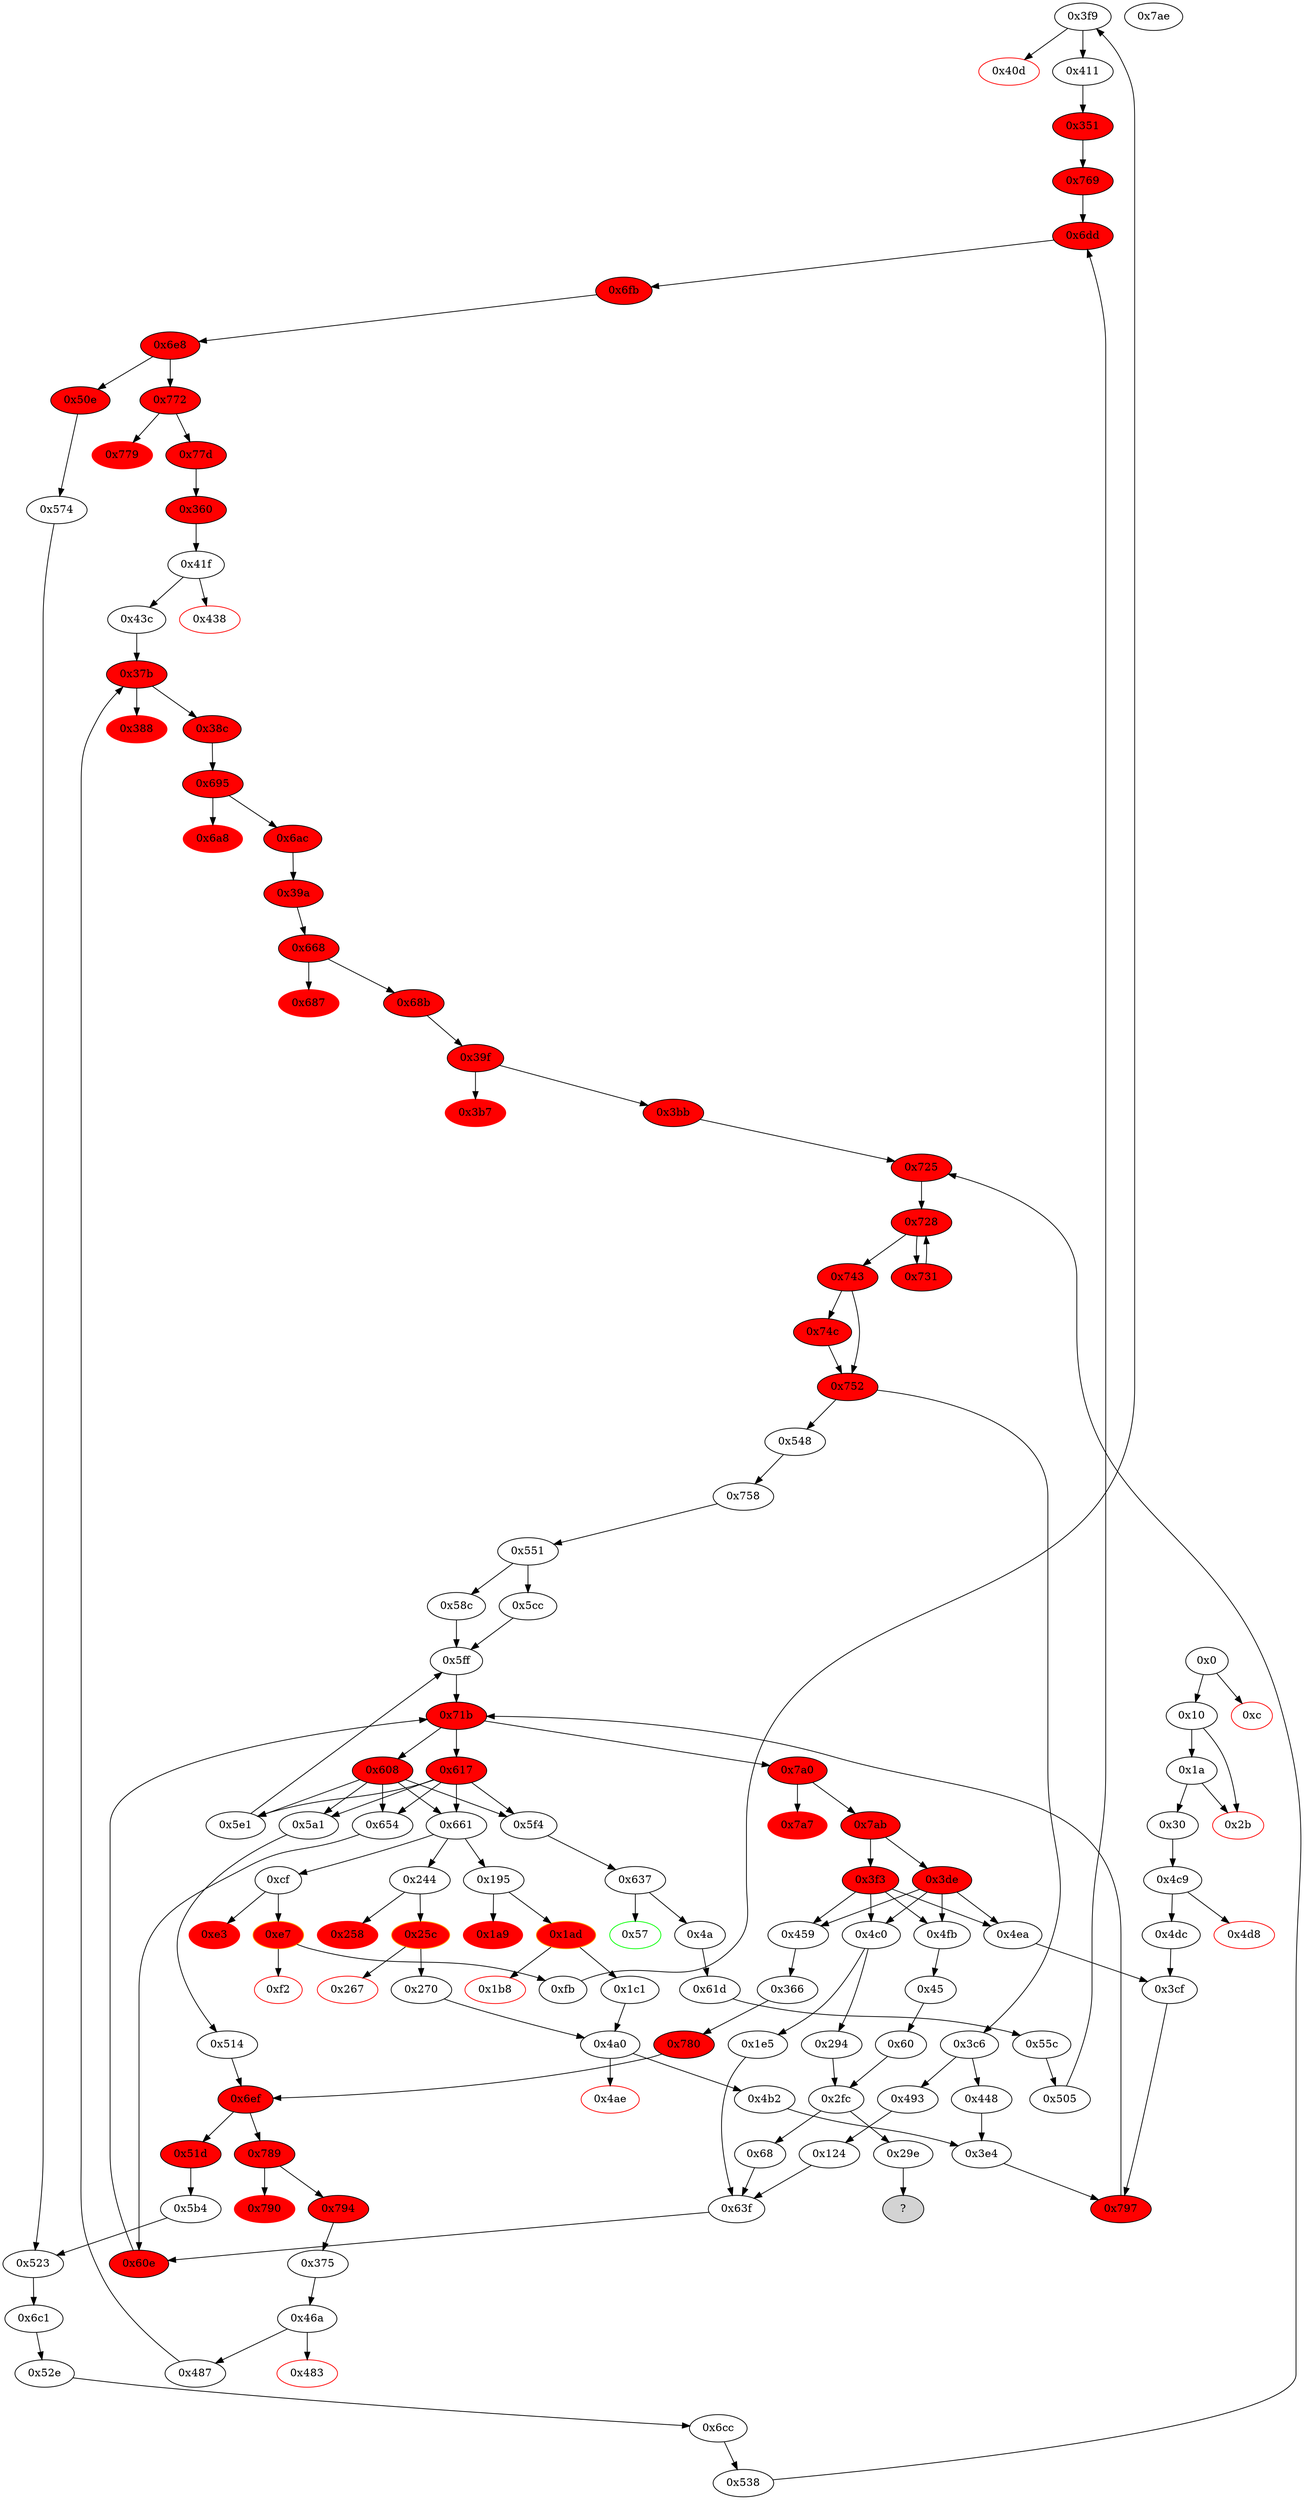 strict digraph "" {
"0x40d" [color=red, fillcolor=white, id="0x40d", style=filled, tooltip="Block 0x40d\n[0x40d:0x410]\n---\nPredecessors: [0x3f9]\nSuccessors: []\n---\n0x40d PUSH1 0x0\n0x40f DUP1\n0x410 REVERT\n---\n0x40d: V293 = 0x0\n0x410: REVERT 0x0 0x0\n---\nEntry stack: [V13, 0x4a, 0x0, V278, V220, 0x0, 0x0, 0x60, 0x60, S10, S9, S8, 0x124, V90, V78, 0x0, 0x0, 0x0, 0x0, 0x0]\nStack pops: 0\nStack additions: []\nExit stack: [V13, 0x4a, 0x0, V278, V220, 0x0, 0x0, 0x60, 0x60, S10, S9, S8, 0x124, V90, V78, 0x0, 0x0, 0x0, 0x0, 0x0]\n\nDef sites:\nV13: {0x1a.0x1f}\n0x4a: {0x30.0x31}\n0x0: {0x4c9.0x4ca}\nV278: {0x3cf_0x4dc.0x3d3}\nV220: {0x2fc_0x60.0x2ff}\n0x0: {0x68.0x69}\n0x0: {0x68.0x69}\n0x60: {0x68.0x6c}\n0x60: {0x68.0x6c}\nS10: {0x68.0x6f, 0x4a.0x4e}\nS9: {0x68.0x6f, 0x3e4_0x448.0x3e8}\nS8: {0x68.0x72, 0x4a.0x4d}\n0x124: {0xfb.0x118}\nV90: {0xfb.0x11e}\nV78: {0xfb.0x102}\n0x0: {0x3f9.0x3fa}\n0x0: {0x3f9.0x3fa}\n0x0: {0x3f9.0x3fd}\n0x0: {0x3f9.0x3fd}\n0x0: {0x3f9.0x400}\n"];
"0x797" [fillcolor=red, id="0x797", style=filled, tooltip="Block 0x797\n[0x797:0x79f]\n---\nPredecessors: [0x3cf, 0x3e4]\nSuccessors: [0x71b]\n---\n0x797 JUMPDEST\n0x798 PUSH2 0x7a0\n0x79b DUP2\n0x79c PUSH2 0x71b\n0x79f JUMP\n---\n0x797: JUMPDEST \n0x798: V518 = 0x7a0\n0x79c: V519 = 0x71b\n0x79f: JUMP 0x71b\n---\nEntry stack: [V13, 0x4a, 0x0, V278, V220, 0x0, 0x0, 0x60, S14, S13, S12, S11, S10, S9, S8, S7, {0x0, 0x20, 0x40}, {0x459, 0x4c0, 0x4ea, 0x4fb}, S4, S3, S2, {0x3de, 0x3f3}, S0]\nStack pops: 1\nStack additions: [S0, 0x7a0, S0]\nExit stack: [V13, 0x4a, 0x0, V278, V220, 0x0, 0x0, 0x60, S14, S13, S12, S11, S10, S9, S8, S7, {0x0, 0x20, 0x40}, {0x459, 0x4c0, 0x4ea, 0x4fb}, S4, S3, S2, {0x3de, 0x3f3}, S0, 0x7a0, S0]\n\nDef sites:\nV13: {0x1a.0x1f}\n0x4a: {0x30.0x31}\n0x0: {0x4c9.0x4ca}\nV278: {0x3cf_0x4dc.0x3d3}\nV220: {0x2fc_0x60.0x2ff}\n0x0: {0x68.0x69}\n0x0: {0x68.0x69}\n0x60: {0x68.0x6c}\nS14: {0x68.0x6c, 0xfb.0x118}\nS13: {0x68.0x6f, 0xfb.0x11e, 0x4a.0x4e, 0x1a.0x1f}\nS12: {0x68.0x6f, 0xfb.0x102, 0x3e4_0x448.0x3e8, 0x30.0x31}\nS11: {0x351.0x355, 0x68.0x72, 0x4a.0x4d, 0x30.0x39}\nS10: {0x1c1.0x1d9, 0x270.0x288, 0x6cc.0x6d5, 0x668.0x66d, 0x30.0x3f}\nS9: {0x3f9.0x3fd, 0x61d.0x62e, 0x1c1.0x1df, 0x270.0x28e, 0x3e4_0x448.0x3e8, 0x3e4_0x4b2.0x3e8, 0x30.0x34}\nS8: {0x3f9.0x3fd, 0x61d.0x623, 0x270.0x277, 0x3e4_0x4b2.0x3e8, 0x4c9.0x4ca, 0x3cf_0x4ea.0x3d3, 0x1c1.0x1c8, 0x3e4_0x448.0x3e8, 0x3cf_0x4dc.0x3d3, 0x366.0x36a}\nS7: {0x3f9.0x400, 0x4a0.0x4a1, 0x4c9.0x4ca}\n{0x0, 0x20, 0x40}: {0x448.0x44c, 0x4dc.0x4dd, 0x4b2.0x4b3, 0x4ea.0x4ee}\n{0x459, 0x4c0, 0x4ea, 0x4fb}: {0x448.0x44e, 0x4dc.0x4df, 0x4b2.0x4b5, 0x4ea.0x4f0}\nS4: {0xfb.0x11e, 0x270.0x28e, 0x270.0x288, 0x30.0x3f, 0x668.0x66d, 0x4a.0x4e, 0x6cc.0x6d5, 0x1c1.0x1df, 0x1c1.0x1d9}\nS3: {0x448.0x454, 0x4dc.0x4e5, 0x4b2.0x4bb, 0x4ea.0x4f6}\nS2: {0x3cf.0x3d3, 0x3e4.0x3e8}\n{0x3de, 0x3f3}: {0x3cf.0x3d6, 0x3e4.0x3eb}\nS0: {0x3cf.0x3d3, 0x3e4.0x3e8}\n"];
"0x4dc" [fillcolor=white, id="0x4dc", style=filled, tooltip="Block 0x4dc\n[0x4dc:0x4e9]\n---\nPredecessors: [0x4c9]\nSuccessors: [0x3cf]\n---\n0x4dc JUMPDEST\n0x4dd PUSH1 0x0\n0x4df PUSH2 0x4ea\n0x4e2 DUP6\n0x4e3 DUP3\n0x4e4 DUP7\n0x4e5 ADD\n0x4e6 PUSH2 0x3cf\n0x4e9 JUMP\n---\n0x4dc: JUMPDEST \n0x4dd: V346 = 0x0\n0x4df: V347 = 0x4ea\n0x4e5: V348 = ADD 0x4 0x0\n0x4e6: V349 = 0x3cf\n0x4e9: JUMP 0x3cf\n---\nEntry stack: [V13, 0x4a, 0x45, V23, 0x4, 0x0, 0x0]\nStack pops: 4\nStack additions: [S3, S2, S1, S0, 0x0, 0x4ea, S3, 0x4]\nExit stack: [V13, 0x4a, 0x45, V23, 0x4, 0x0, 0x0, 0x0, 0x4ea, V23, 0x4]\n\nDef sites:\nV13: {0x1a.0x1f}\n0x4a: {0x30.0x31}\n0x45: {0x30.0x39}\nV23: {0x30.0x3f}\n0x4: {0x30.0x34}\n0x0: {0x4c9.0x4ca}\n0x0: {0x4c9.0x4ca}\n"];
"0x29e" [fillcolor=white, id="0x29e", style=filled, tooltip="Block 0x29e\n[0x29e:0x2fb]\n---\nPredecessors: [0x2fc]\nSuccessors: []\nHas unresolved jump.\n---\n0x29e JUMPDEST\n0x29f PUSH1 0x40\n0x2a1 MLOAD\n0x2a2 DUP1\n0x2a3 PUSH1 0xe0\n0x2a5 ADD\n0x2a6 PUSH1 0x40\n0x2a8 MSTORE\n0x2a9 DUP1\n0x2aa DUP9\n0x2ab PUSH20 0xffffffffffffffffffffffffffffffffffffffff\n0x2c0 AND\n0x2c1 DUP2\n0x2c2 MSTORE\n0x2c3 PUSH1 0x20\n0x2c5 ADD\n0x2c6 DUP8\n0x2c7 DUP2\n0x2c8 MSTORE\n0x2c9 PUSH1 0x20\n0x2cb ADD\n0x2cc DUP10\n0x2cd DUP2\n0x2ce MSTORE\n0x2cf PUSH1 0x20\n0x2d1 ADD\n0x2d2 DUP6\n0x2d3 ISZERO\n0x2d4 ISZERO\n0x2d5 DUP2\n0x2d6 MSTORE\n0x2d7 PUSH1 0x20\n0x2d9 ADD\n0x2da DUP7\n0x2db DUP2\n0x2dc MSTORE\n0x2dd PUSH1 0x20\n0x2df ADD\n0x2e0 DUP5\n0x2e1 DUP2\n0x2e2 MSTORE\n0x2e3 PUSH1 0x20\n0x2e5 ADD\n0x2e6 DUP4\n0x2e7 DUP2\n0x2e8 MSTORE\n0x2e9 POP\n0x2ea SWAP1\n0x2eb POP\n0x2ec DUP1\n0x2ed SWAP9\n0x2ee POP\n0x2ef POP\n0x2f0 POP\n0x2f1 POP\n0x2f2 POP\n0x2f3 POP\n0x2f4 POP\n0x2f5 POP\n0x2f6 POP\n0x2f7 SWAP3\n0x2f8 SWAP2\n0x2f9 POP\n0x2fa POP\n0x2fb JUMP\n---\n0x29e: JUMPDEST \n0x29f: V198 = 0x40\n0x2a1: V199 = M[0x40]\n0x2a3: V200 = 0xe0\n0x2a5: V201 = ADD 0xe0 V199\n0x2a6: V202 = 0x40\n0x2a8: M[0x40] = V201\n0x2ab: V203 = 0xffffffffffffffffffffffffffffffffffffffff\n0x2c0: V204 = AND 0xffffffffffffffffffffffffffffffffffffffff S6\n0x2c2: M[V199] = V204\n0x2c3: V205 = 0x20\n0x2c5: V206 = ADD 0x20 V199\n0x2c8: M[V206] = S5\n0x2c9: V207 = 0x20\n0x2cb: V208 = ADD 0x20 V206\n0x2ce: M[V208] = S7\n0x2cf: V209 = 0x20\n0x2d1: V210 = ADD 0x20 V208\n0x2d3: V211 = ISZERO 0x4a\n0x2d4: V212 = ISZERO V211\n0x2d6: M[V210] = V212\n0x2d7: V213 = 0x20\n0x2d9: V214 = ADD 0x20 V210\n0x2dc: M[V214] = V13\n0x2dd: V215 = 0x20\n0x2df: V216 = ADD 0x20 V214\n0x2e2: M[V216] = S2\n0x2e3: V217 = 0x20\n0x2e5: V218 = ADD 0x20 V216\n0x2e8: M[V218] = S1\n0x2fb: JUMP S11\n---\nEntry stack: [S10, S9, S8, S7, S6, S5, V13, 0x4a, S2, S1, V220]\nStack pops: 12\nStack additions: [V199]\nExit stack: [V199]\n\nDef sites:\nS10: {}\nS9: {}\nS8: {}\nS7: {}\nS6: {}\nS5: {}\nV13: {0x1a.0x1f}\n0x4a: {0x30.0x31}\nS2: {0x4c9.0x4ca, 0x3cf_0x4dc.0x3d3}\nS1: {0x3e4_0x4b2.0x3e8, 0x3cf_0x4ea.0x3d3, 0x3cf_0x4dc.0x3d3, 0x3e4_0x448.0x3e8}\nV220: {0x2fc.0x2ff}\n"];
"0x60e" [fillcolor=red, id="0x60e", style=filled, tooltip="Block 0x60e\n[0x60e:0x616]\n---\nPredecessors: [0x63f, 0x654]\nSuccessors: [0x71b]\n---\n0x60e JUMPDEST\n0x60f PUSH2 0x617\n0x612 DUP2\n0x613 PUSH2 0x71b\n0x616 JUMP\n---\n0x60e: JUMPDEST \n0x60f: V426 = 0x617\n0x613: V427 = 0x71b\n0x616: JUMP 0x71b\n---\nEntry stack: [V13, 0x4a, S19, S18, V220, S16, S15, S14, S13, S12, S11, S10, S9, S8, S7, S6, S5, S4, S3, {0x654, 0x661}, S1, S0]\nStack pops: 1\nStack additions: [S0, 0x617, S0]\nExit stack: [V13, 0x4a, S19, S18, V220, S16, S15, S14, S13, S12, S11, S10, S9, S8, S7, S6, S5, S4, S3, {0x654, 0x661}, S1, S0, 0x617, S0]\n\nDef sites:\nV13: {0x1a.0x1f}\n0x4a: {0x30.0x31}\nS19: {0x4c9.0x4ca, 0x3cf_0x4dc.0x3d3}\nS18: {0x3cf_0x4ea.0x3d3, 0x3cf_0x4dc.0x3d3}\nV220: {0x2fc_0x60.0x2ff}\nS16: {0x3f9.0x3fd, 0x68.0x69, 0x3e4_0x448.0x3e8, 0x3e4_0x4b2.0x3e8, 0x61d.0x62e}\nS15: {0x351.0x355, 0x68.0x69, 0x4a.0x4d}\nS14: {0x3f9.0x3fa, 0x68.0x6c, 0x1c1.0x1d9, 0x270.0x288, 0x61d.0x623}\nS13: {0x68.0x6c, 0xfb.0x118, 0x668.0x66d, 0x6cc.0x6d5}\nS12: {0x3f9.0x3fd, 0x68.0x6f, 0xfb.0x11e, 0x1a.0x1f, 0x61d.0x623, 0x4a.0x4e, 0x366.0x36a}\nS11: {0x68.0x6f, 0xfb.0x102, 0x3cf_0x4dc.0x3d3, 0x3e4_0x448.0x3e8, 0x3e4_0x4b2.0x3e8, 0x3cf_0x4ea.0x3d3}\nS10: {0x351.0x355, 0x68.0x72, 0x4a.0x4d, 0x30.0x39}\nS9: {0x3f9.0x3fa, 0x68.0xab, 0x61d.0x623, 0x1c1.0x1d9, 0x270.0x288, 0x1e5.0x220, 0x124.0x171}\nS8: {0x3f9.0x3fd, 0x68.0xac, 0x61d.0x62e, 0x3e4_0x448.0x3e8, 0x3e4_0x4b2.0x3e8, 0x1e5.0x221, 0x124.0x172}\nS7: {0x3f9.0x3fd, 0x68.0xc5, 0x61d.0x623, 0x1e5.0x23a, 0x124.0x18b, 0x366.0x36a}\nS6: {0x4c9.0x4ca, 0x4a0.0x4a1, 0x3f9.0x400, 0x3cf_0x4dc.0x3d3}\nS5: {0x3cf_0x4ea.0x3d3, 0x46a.0x472, 0x3cf_0x4dc.0x3d3, 0x55c.0x55d, 0x41f.0x427}\nS4: {0x551_0x752_0x743_0x752_0x743_0x731.0x553, 0x68.0xc4, 0x551_0x752_0x74c_0x752_0x743_0x731.0x553, 0x124.0x18a, 0x1e5.0x239, 0x551_0x752_0x74c_0x752_0x743_0x725.0x553, 0x551_0x752_0x743_0x752_0x743_0x725.0x553}\nS3: {0x5e1.0x5e7, 0x5cc_0x752_0x743_0x731.0x5d4, 0x58c.0x594, 0x5cc_0x752_0x743_0x725.0x5d4, 0x63f.0x645}\n{0x654, 0x661}: {0x654.0x655, 0x63f.0x648}\nS1: {0x654.0x65b, 0x63f.0x64e}\nS0: {0x4c9.0x4ca, 0x46a.0x472, 0x3cf_0x4dc.0x3d3, 0x55c.0x55d, 0x41f.0x427}\n"];
"0x2fc" [fillcolor=white, id="0x2fc", style=filled, tooltip="Block 0x2fc\n[0x2fc:0x350]\n---\nPredecessors: [0x60, 0x294]\nSuccessors: [0x68, 0x29e]\n---\n0x2fc JUMPDEST\n0x2fd PUSH1 0x40\n0x2ff MLOAD\n0x300 DUP1\n0x301 PUSH1 0xe0\n0x303 ADD\n0x304 PUSH1 0x40\n0x306 MSTORE\n0x307 DUP1\n0x308 PUSH1 0x0\n0x30a PUSH20 0xffffffffffffffffffffffffffffffffffffffff\n0x31f AND\n0x320 DUP2\n0x321 MSTORE\n0x322 PUSH1 0x20\n0x324 ADD\n0x325 PUSH1 0x60\n0x327 DUP2\n0x328 MSTORE\n0x329 PUSH1 0x20\n0x32b ADD\n0x32c PUSH1 0x0\n0x32e DUP2\n0x32f MSTORE\n0x330 PUSH1 0x20\n0x332 ADD\n0x333 PUSH1 0x0\n0x335 ISZERO\n0x336 ISZERO\n0x337 DUP2\n0x338 MSTORE\n0x339 PUSH1 0x20\n0x33b ADD\n0x33c PUSH1 0x60\n0x33e DUP2\n0x33f MSTORE\n0x340 PUSH1 0x20\n0x342 ADD\n0x343 PUSH1 0x0\n0x345 DUP2\n0x346 MSTORE\n0x347 PUSH1 0x20\n0x349 ADD\n0x34a PUSH1 0x0\n0x34c DUP2\n0x34d MSTORE\n0x34e POP\n0x34f SWAP1\n0x350 JUMP\n---\n0x2fc: JUMPDEST \n0x2fd: V219 = 0x40\n0x2ff: V220 = M[0x40]\n0x301: V221 = 0xe0\n0x303: V222 = ADD 0xe0 V220\n0x304: V223 = 0x40\n0x306: M[0x40] = V222\n0x308: V224 = 0x0\n0x30a: V225 = 0xffffffffffffffffffffffffffffffffffffffff\n0x31f: V226 = AND 0xffffffffffffffffffffffffffffffffffffffff 0x0\n0x321: M[V220] = 0x0\n0x322: V227 = 0x20\n0x324: V228 = ADD 0x20 V220\n0x325: V229 = 0x60\n0x328: M[V228] = 0x60\n0x329: V230 = 0x20\n0x32b: V231 = ADD 0x20 V228\n0x32c: V232 = 0x0\n0x32f: M[V231] = 0x0\n0x330: V233 = 0x20\n0x332: V234 = ADD 0x20 V231\n0x333: V235 = 0x0\n0x335: V236 = ISZERO 0x0\n0x336: V237 = ISZERO 0x1\n0x338: M[V234] = 0x0\n0x339: V238 = 0x20\n0x33b: V239 = ADD 0x20 V234\n0x33c: V240 = 0x60\n0x33f: M[V239] = 0x60\n0x340: V241 = 0x20\n0x342: V242 = ADD 0x20 V239\n0x343: V243 = 0x0\n0x346: M[V242] = 0x0\n0x347: V244 = 0x20\n0x349: V245 = ADD 0x20 V242\n0x34a: V246 = 0x0\n0x34d: M[V245] = 0x0\n0x350: JUMP {0x68, 0x29e}\n---\nEntry stack: [S11, S10, S9, S8, S7, S6, 0x124, S4, S3, S2, S1, {0x68, 0x29e}]\nStack pops: 1\nStack additions: [V220]\nExit stack: [S11, S10, S9, S8, S7, S6, 0x124, S4, S3, S2, S1, V220]\n\nDef sites:\nS11: {}\nS10: {}\nS9: {}\nS8: {}\nS7: {}\nS6: {}\n0x124: {0xfb.0x118}\nS4: {0xfb.0x118, 0xfb.0x11e, 0x1a.0x1f, 0x4a.0x4e}\nS3: {0x30.0x31, 0xfb.0x102, 0x1a.0x1f, 0xfb.0x11e, 0x4a.0x4e}\nS2: {0x3f9.0x3fd, 0xfb.0x102, 0x61d.0x623, 0x270.0x277, 0x30.0x31, 0x4c9.0x4ca, 0x1c1.0x1c8, 0x3cf_0x4dc.0x3d3, 0x366.0x36a}\nS1: {0x3cf_0x4ea.0x3d3, 0x3e4_0x4b2.0x3e8, 0x3e4_0x448.0x3e8, 0x3cf_0x4dc.0x3d3}\n{0x68, 0x29e}: {0x60.0x61, 0x294.0x297}\n"];
"0x366" [fillcolor=white, id="0x366", style=filled, tooltip="Block 0x366\n[0x366:0x374]\n---\nPredecessors: [0x459]\nSuccessors: [0x780]\n---\n0x366 JUMPDEST\n0x367 PUSH1 0x0\n0x369 DUP2\n0x36a MLOAD\n0x36b SWAP1\n0x36c POP\n0x36d PUSH2 0x375\n0x370 DUP2\n0x371 PUSH2 0x780\n0x374 JUMP\n---\n0x366: JUMPDEST \n0x367: V251 = 0x0\n0x36a: V252 = M[V315]\n0x36d: V253 = 0x375\n0x371: V254 = 0x780\n0x374: JUMP 0x780\n---\nEntry stack: [S17, S16, S15, S14, S13, S12, 0x124, S10, S9, S8, S7, S6, S5, S4, 0x60, 0x46a, S1, V315]\nStack pops: 1\nStack additions: [S0, V252, 0x375, V252]\nExit stack: [S17, S16, S15, S14, S13, S12, 0x124, S10, S9, S8, S7, S6, S5, S4, 0x60, 0x46a, S1, V315, V252, 0x375, V252]\n\nDef sites:\nS17: {}\nS16: {}\nS15: {}\nS14: {}\nS13: {}\nS12: {}\n0x124: {0xfb.0x118}\nS10: {0xfb.0x11e, 0x1a.0x1f, 0x4a.0x4e}\nS9: {0x30.0x31, 0xfb.0x102}\nS8: {0x351.0x355, 0x30.0x39, 0x4a.0x4d}\nS7: {0x1c1.0x1d9, 0x30.0x3f, 0x668.0x66d, 0x6cc.0x6d5, 0x270.0x288}\nS6: {0x3e4_0x4b2.0x3e8, 0x3cf_0x4ea.0x3d3, 0x3cf_0x4dc.0x3d3, 0x3e4_0x448.0x3e8}\nS5: {0x4c9.0x4ca, 0x3f9.0x3fd, 0x61d.0x623, 0x1c1.0x1c8, 0x270.0x277, 0x3cf_0x4dc.0x3d3, 0x366.0x36a}\nS4: {0x4c9.0x4ca, 0x4a0.0x4a1, 0x3f9.0x400}\n0x60: {0x459.0x45d}\n0x46a: {0x459.0x45f}\nS1: {0xfb.0x11e, 0x1a.0x1f, 0x4a.0x4e}\nV315: {0x459.0x465}\n"];
"0x6ac" [fillcolor=red, id="0x6ac", style=filled, tooltip="Block 0x6ac\n[0x6ac:0x6c0]\n---\nPredecessors: [0x695]\nSuccessors: [0x39a]\n---\n0x6ac JUMPDEST\n0x6ad PUSH1 0x1f\n0x6af NOT\n0x6b0 PUSH1 0x1f\n0x6b2 DUP4\n0x6b3 ADD\n0x6b4 AND\n0x6b5 SWAP1\n0x6b6 POP\n0x6b7 PUSH1 0x20\n0x6b9 DUP2\n0x6ba ADD\n0x6bb SWAP1\n0x6bc POP\n0x6bd SWAP2\n0x6be SWAP1\n0x6bf POP\n0x6c0 JUMP\n---\n0x6ac: JUMPDEST \n0x6ad: V465 = 0x1f\n0x6af: V466 = NOT 0x1f\n0x6b0: V467 = 0x1f\n0x6b3: V468 = ADD V261 0x1f\n0x6b4: V469 = AND V468 0xffffffffffffffffffffffffffffffffffffffffffffffffffffffffffffffe0\n0x6b7: V470 = 0x20\n0x6ba: V471 = ADD V469 0x20\n0x6c0: JUMP 0x39a\n---\nEntry stack: [S27, S26, S25, S24, S23, S22, S21, S20, S19, S18, 0x124, V90, V78, V248, S13, S12, S11, S10, S9, {0x448, 0x493}, V90, S6, 0x0, V261, 0x39f, 0x39a, V261, 0x0]\nStack pops: 3\nStack additions: [V471]\nExit stack: [S27, S26, S25, S24, S23, S22, S21, S20, S19, S18, 0x124, V90, V78, V248, S13, S12, S11, S10, S9, {0x448, 0x493}, V90, S6, 0x0, V261, 0x39f, V471]\n\nDef sites:\nS27: {}\nS26: {}\nS25: {}\nS24: {}\nS23: {}\nS22: {}\nS21: {}\nS20: {}\nS19: {}\nS18: {}\n0x124: {0xfb.0x118}\nV90: {0xfb.0x11e}\nV78: {0xfb.0x102}\nV248: {0x351.0x355}\nS13: {0x3f9.0x3fa, 0x1c1.0x1d9, 0x270.0x288}\nS12: {0x3f9.0x3fd, 0x3e4_0x448.0x3e8, 0x3e4_0x4b2.0x3e8}\nS11: {0x3f9.0x3fd, 0x366.0x36a}\nS10: {0x3f9.0x400, 0x4a0.0x4a1}\nS9: {0x46a.0x472, 0x41f.0x427}\n{0x448, 0x493}: {0x43c.0x43d, 0x487.0x488}\nV90: {0xfb.0x11e}\nS6: {0x43c.0x443, 0x487.0x48e}\n0x0: {0x37b.0x37c}\nV261: {0x38c.0x38e}\n0x39f: {0x38c.0x38f}\n0x39a: {0x38c.0x392}\nV261: {0x38c.0x38e}\n0x0: {0x695.0x696}\n"];
"0x772" [fillcolor=red, id="0x772", style=filled, tooltip="Block 0x772\n[0x772:0x778]\n---\nPredecessors: [0x6e8]\nSuccessors: [0x779, 0x77d]\n---\n0x772 JUMPDEST\n0x773 DUP2\n0x774 EQ\n0x775 PUSH2 0x77d\n0x778 JUMPI\n---\n0x772: JUMPDEST \n0x774: V510 = EQ S1 S0\n0x775: V511 = 0x77d\n0x778: JUMPI 0x77d V510\n---\nEntry stack: [0x0, V278, V220, 0x0, 0x0, 0x60, 0x60, 0x0, S17, 0x0, 0x124, V90, S13, 0x0, S11, S10, {0x0, 0x637}, S8, 0x0, {0x0, 0x41f}, S5, S4, S3, S2, S1, S0]\nStack pops: 2\nStack additions: [S1]\nExit stack: [0x0, V278, V220, 0x0, 0x0, 0x60, 0x60, 0x0, S17, 0x0, 0x124, V90, S13, 0x0, S11, S10, {0x0, 0x637}, S8, 0x0, {0x0, 0x41f}, S5, S4, S3, S2, S1]\n\nDef sites:\n0x0: {0x4c9.0x4ca}\nV278: {0x3cf_0x4dc.0x3d3}\nV220: {0x2fc_0x60.0x2ff}\n0x0: {0x68.0x69}\n0x0: {0x68.0x69}\n0x60: {0x68.0x6c}\n0x60: {0x68.0x6c}\n0x0: {0x68.0x6f}\nS17: {0x68.0x6f, 0x3e4_0x448.0x3e8}\n0x0: {0x68.0x72}\n0x124: {0xfb.0x118}\nV90: {0xfb.0x11e}\nS13: {0xfb.0x102, 0x4a.0x4e}\n0x0: {0x3f9.0x3fa}\nS11: {0x3f9.0x3fa, 0x4a.0x4d}\nS10: {0x3f9.0x3fd, 0x61d.0x623}\n{0x0, 0x637}: {0x3f9.0x3fd, 0x61d.0x62e}\nS8: {0x3f9.0x400, 0x61d.0x623}\n0x0: {0x411.0x412}\n{0x0, 0x41f}: {0x411.0x414, 0x55c.0x55d}\nS5: {0xfb.0x11e, 0x55c.0x562}\nS4: {0x411.0x41a, 0x55c.0x567}\nS3: {0x351.0x355, 0x55c.0x568}\nS2: {0x351.0x358, 0x55c.0x56e}\nS1: {0x351.0x355, 0x55c.0x567}\nS0: {0x6fb_0x769.0x714, 0x6fb_0x505.0x714}\n"];
"0x668" [fillcolor=red, id="0x668", style=filled, tooltip="Block 0x668\n[0x668:0x686]\n---\nPredecessors: [0x39a]\nSuccessors: [0x687, 0x68b]\n---\n0x668 JUMPDEST\n0x669 PUSH1 0x0\n0x66b PUSH1 0x40\n0x66d MLOAD\n0x66e SWAP1\n0x66f POP\n0x670 DUP2\n0x671 DUP2\n0x672 ADD\n0x673 DUP2\n0x674 DUP2\n0x675 LT\n0x676 PUSH8 0xffffffffffffffff\n0x67f DUP3\n0x680 GT\n0x681 OR\n0x682 ISZERO\n0x683 PUSH2 0x68b\n0x686 JUMPI\n---\n0x668: JUMPDEST \n0x669: V447 = 0x0\n0x66b: V448 = 0x40\n0x66d: V449 = M[0x40]\n0x672: V450 = ADD V449 V471\n0x675: V451 = LT V450 V449\n0x676: V452 = 0xffffffffffffffff\n0x680: V453 = GT V450 0xffffffffffffffff\n0x681: V454 = OR V453 V451\n0x682: V455 = ISZERO V454\n0x683: V456 = 0x68b\n0x686: JUMPI 0x68b V455\n---\nEntry stack: [S25, S24, S23, S22, S21, S20, S19, S18, S17, S16, 0x124, V90, V78, V248, S11, S10, S9, S8, S7, {0x448, 0x493}, V90, S4, 0x0, V261, 0x39f, V471]\nStack pops: 1\nStack additions: [S0, V449, V450]\nExit stack: [S25, S24, S23, S22, S21, S20, S19, S18, S17, S16, 0x124, V90, V78, V248, S11, S10, S9, S8, S7, {0x448, 0x493}, V90, S4, 0x0, V261, 0x39f, V471, V449, V450]\n\nDef sites:\nS25: {}\nS24: {}\nS23: {}\nS22: {}\nS21: {}\nS20: {}\nS19: {}\nS18: {}\nS17: {}\nS16: {}\n0x124: {0xfb.0x118}\nV90: {0xfb.0x11e}\nV78: {0xfb.0x102}\nV248: {0x351.0x355}\nS11: {0x3f9.0x3fa, 0x1c1.0x1d9, 0x270.0x288}\nS10: {0x3f9.0x3fd, 0x3e4_0x448.0x3e8, 0x3e4_0x4b2.0x3e8}\nS9: {0x3f9.0x3fd, 0x366.0x36a}\nS8: {0x3f9.0x400, 0x4a0.0x4a1}\nS7: {0x46a.0x472, 0x41f.0x427}\n{0x448, 0x493}: {0x43c.0x43d, 0x487.0x488}\nV90: {0xfb.0x11e}\nS4: {0x43c.0x443, 0x487.0x48e}\n0x0: {0x37b.0x37c}\nV261: {0x38c.0x38e}\n0x39f: {0x38c.0x38f}\nV471: {0x6ac.0x6ba}\n"];
"0x5a1" [fillcolor=white, id="0x5a1", style=filled, tooltip="Block 0x5a1\n[0x5a1:0x5b3]\n---\nPredecessors: [0x608, 0x617]\nSuccessors: [0x514]\n---\n0x5a1 JUMPDEST\n0x5a2 POP\n0x5a3 PUSH1 0x60\n0x5a5 DUP4\n0x5a6 ADD\n0x5a7 MLOAD\n0x5a8 PUSH2 0x5b4\n0x5ab PUSH1 0x60\n0x5ad DUP7\n0x5ae ADD\n0x5af DUP3\n0x5b0 PUSH2 0x514\n0x5b3 JUMP\n---\n0x5a1: JUMPDEST \n0x5a3: V395 = 0x60\n0x5a6: V396 = ADD S3 0x60\n0x5a7: V397 = M[V396]\n0x5a8: V398 = 0x5b4\n0x5ab: V399 = 0x60\n0x5ae: V400 = ADD S4 0x60\n0x5b0: V401 = 0x514\n0x5b3: JUMP 0x514\n---\nEntry stack: [V13, S18, S17, S16, S15, S14, 0x0, S12, S11, S10, S9, S8, S7, S6, S5, S4, S3, S2, S1, S0]\nStack pops: 5\nStack additions: [S4, S3, S2, S1, V397, 0x5b4, V400, V397]\nExit stack: [S10, S9, S8, S7, S6, S5, S4, S3, S2, S1, V397, 0x5b4, V400, V397]\n\nDef sites:\nV13: {0x1a.0x1f}\nS18: {0x30.0x31, 0x1a.0x1f}\nS17: {0x4c9.0x4ca, 0x30.0x31}\nS16: {0x4c9.0x4ca, 0x3cf_0x4dc.0x3d3}\nS15: {0x3cf_0x4dc.0x3d3, 0x2fc_0x60.0x2ff}\nS14: {0x68.0x69, 0x2fc_0x60.0x2ff}\n0x0: {0x68.0x69}\nS12: {0x68.0x69, 0x68.0x6c}\nS11: {0x68.0x6c, 0xfb.0x118}\nS10: {0x68.0x6c, 0xfb.0x118, 0x4a.0x4e, 0xfb.0x11e, 0x68.0x6f, 0x1a.0x1f}\nS9: {0x68.0x6f, 0xfb.0x11e, 0x4a.0x4e, 0xfb.0x102, 0x30.0x31, 0x3e4_0x448.0x3e8}\nS8: {0x68.0x6f, 0xfb.0x102, 0x4a.0x4d, 0x68.0x72, 0x351.0x355, 0x30.0x39, 0x3e4_0x448.0x3e8}\nS7: {0x351.0x355, 0x270.0x288, 0x30.0x3f, 0x68.0x72, 0x668.0x66d, 0x4a.0x4d, 0x6cc.0x6d5, 0x1c1.0x1d9}\nS6: {0x3f9.0x3fa, 0x3f9.0x3fd, 0x61d.0x623, 0x61d.0x62e, 0x270.0x288, 0x3e4_0x448.0x3e8, 0x270.0x28e, 0x30.0x34, 0x68.0xab, 0x1c1.0x1d9, 0x1c1.0x1df, 0x3e4_0x4b2.0x3e8, 0x1e5.0x220, 0x124.0x171}\nS5: {0x3f9.0x3fd, 0x61d.0x62e, 0x61d.0x623, 0x270.0x277, 0x3e4_0x4b2.0x3e8, 0x4c9.0x4ca, 0x68.0xac, 0x3cf_0x4dc.0x3d3, 0x1c1.0x1c8, 0x3e4_0x448.0x3e8, 0x1e5.0x221, 0x124.0x172, 0x366.0x36a}\nS4: {0x3f9.0x3fd, 0x3f9.0x400, 0x61d.0x623, 0x4c9.0x4ca, 0x68.0xc5, 0x4a0.0x4a1, 0x1e5.0x23a, 0x124.0x18b, 0x366.0x36a}\nS3: {0x3f9.0x400, 0x448.0x44c, 0x4c9.0x4ca, 0x4ea.0x4ee, 0x4dc.0x4dd, 0x4a0.0x4a1, 0x4b2.0x4b3}\nS2: {0x55c.0x55d, 0x41f.0x427, 0x4dc.0x4df, 0x4b2.0x4b5, 0x448.0x44e, 0x46a.0x472, 0x4ea.0x4f0, 0x3cf_0x4dc.0x3d3}\nS1: {0xfb.0x11e, 0x551_0x752_0x74c_0x752_0x743_0x731.0x553, 0x551_0x752_0x74c_0x752_0x743_0x725.0x553, 0x270.0x28e, 0x30.0x3f, 0x551_0x752_0x743_0x752_0x743_0x725.0x553, 0x68.0xc4, 0x4a.0x4e, 0x1c1.0x1df, 0x1e5.0x239, 0x124.0x18a, 0x551_0x752_0x743_0x752_0x743_0x731.0x553}\nS0: {0x5cc_0x752_0x743_0x731.0x5d4, 0x5cc_0x752_0x743_0x725.0x5d4, 0x4dc.0x4e5, 0x63f.0x645, 0x4b2.0x4bb, 0x448.0x454, 0x4ea.0x4f6, 0x58c.0x594, 0x5e1.0x5e7}\n"];
"0x51d" [fillcolor=red, id="0x51d", style=filled, tooltip="Block 0x51d\n[0x51d:0x522]\n---\nPredecessors: [0x6ef]\nSuccessors: [0x5b4]\n---\n0x51d JUMPDEST\n0x51e DUP3\n0x51f MSTORE\n0x520 POP\n0x521 POP\n0x522 JUMP\n---\n0x51d: JUMPDEST \n0x51f: M[S2] = V482\n0x522: JUMP S3\n---\nEntry stack: [S21, S20, S19, S18, S17, S16, S15, 0x124, S13, V78, S11, S10, S9, S8, S7, S6, S5, S4, S3, S2, S1, V482]\nStack pops: 4\nStack additions: []\nExit stack: [S21, S20, S19, S18, S17, S16, S15, 0x124, S13, V78, S11, S10, S9, S8, S7, S6, S5, S4]\n\nDef sites:\nS21: {}\nS20: {}\nS19: {}\nS18: {}\nS17: {}\nS16: {}\nS15: {}\n0x124: {0xfb.0x118}\nS13: {0xfb.0x11e, 0x4a.0x4e}\nV78: {0xfb.0x102}\nS11: {0x351.0x355, 0x1c1.0x1d9, 0x4a.0x4d, 0x270.0x288}\nS10: {0x3f9.0x3fa, 0x61d.0x623, 0x1c1.0x1d9, 0x270.0x288, 0x3e4_0x448.0x3e8, 0x3e4_0x4b2.0x3e8}\nS9: {0x3f9.0x3fd, 0x61d.0x62e, 0x1c1.0x1c8, 0x270.0x277, 0x3e4_0x448.0x3e8, 0x3e4_0x4b2.0x3e8}\nS8: {0x3f9.0x3fd, 0x4a0.0x4a1, 0x61d.0x623, 0x366.0x36a}\nS7: {0x3f9.0x400, 0x4a0.0x4a1, 0x459.0x45d}\nS6: {0x459.0x45f, 0x46a.0x472, 0x55c.0x55d, 0x41f.0x427}\nS5: {0x551_0x752_0x743_0x752_0x743_0x731.0x553, 0x551_0x752_0x743_0x752_0x743_0x725.0x553, 0x551_0x752_0x74c_0x752_0x743_0x725.0x553, 0x551_0x752_0x74c_0x752_0x743_0x731.0x553}\nS4: {0x5a1.0x5a7, 0x459.0x465}\nS3: {0x5a1.0x5a8, 0x366.0x36a}\nS2: {0x5a1.0x5ae, 0x366.0x36d}\nS1: {0x5a1.0x5a7, 0x366.0x36a}\nV482: {0x6ef.0x6f4}\n"];
"0x55c" [fillcolor=white, id="0x55c", style=filled, tooltip="Block 0x55c\n[0x55c:0x573]\n---\nPredecessors: [0x61d]\nSuccessors: [0x505]\n---\n0x55c JUMPDEST\n0x55d PUSH1 0x0\n0x55f PUSH1 0xe0\n0x561 DUP4\n0x562 ADD\n0x563 PUSH1 0x0\n0x565 DUP4\n0x566 ADD\n0x567 MLOAD\n0x568 PUSH2 0x574\n0x56b PUSH1 0x0\n0x56d DUP7\n0x56e ADD\n0x56f DUP3\n0x570 PUSH2 0x505\n0x573 JUMP\n---\n0x55c: JUMPDEST \n0x55d: V370 = 0x0\n0x55f: V371 = 0xe0\n0x562: V372 = ADD V430 0xe0\n0x563: V373 = 0x0\n0x566: V374 = ADD S0 0x0\n0x567: V375 = M[V374]\n0x568: V376 = 0x574\n0x56b: V377 = 0x0\n0x56e: V378 = ADD V430 0x0\n0x570: V379 = 0x505\n0x573: JUMP 0x505\n---\nEntry stack: [0x57, S5, V27, V430, 0x637, V430, S0]\nStack pops: 2\nStack additions: [S1, S0, 0x0, V372, V375, 0x574, V378, V375]\nExit stack: [0x57, S5, V27, V430, 0x637, V430, S0, 0x0, V372, V375, 0x574, V378, V375]\n\nDef sites:\n0x57: {0x4a.0x4e}\nS5: {}\nV27: {0x4a.0x4d}\nV430: {0x61d.0x623}\n0x637: {0x61d.0x62e}\nV430: {0x61d.0x623}\nS0: {}\n"];
"0x41f" [fillcolor=white, id="0x41f", style=filled, tooltip="Block 0x41f\n[0x41f:0x437]\n---\nPredecessors: [0x360]\nSuccessors: [0x438, 0x43c]\n---\n0x41f JUMPDEST\n0x420 SWAP6\n0x421 POP\n0x422 POP\n0x423 PUSH1 0x20\n0x425 DUP7\n0x426 ADD\n0x427 MLOAD\n0x428 PUSH8 0xffffffffffffffff\n0x431 DUP2\n0x432 GT\n0x433 ISZERO\n0x434 PUSH2 0x43c\n0x437 JUMPI\n---\n0x41f: JUMPDEST \n0x423: V298 = 0x20\n0x426: V299 = ADD S7 0x20\n0x427: V300 = M[V299]\n0x428: V301 = 0xffffffffffffffff\n0x432: V302 = GT V300 0xffffffffffffffff\n0x433: V303 = ISZERO V302\n0x434: V304 = 0x43c\n0x437: JUMPI 0x43c V303\n---\nEntry stack: [S19, S18, S17, S16, S15, S14, S13, S12, S11, S10, 0x124, V90, S7, 0x0, S5, S4, {0x0, 0x637}, S2, 0x0, S0]\nStack pops: 8\nStack additions: [S7, S0, S5, S4, S3, S2, V300]\nExit stack: [S19, S18, S17, S16, S15, S14, S13, S12, S11, S10, 0x124, V90, S7, S0, S5, S4, {0x0, 0x637}, S2, V300]\n\nDef sites:\nS19: {}\nS18: {}\nS17: {}\nS16: {}\nS15: {}\nS14: {}\nS13: {}\nS12: {}\nS11: {}\nS10: {}\n0x124: {0xfb.0x118}\nV90: {0xfb.0x11e}\nS7: {0xfb.0x102, 0x4a.0x4e}\n0x0: {0x3f9.0x3fa}\nS5: {0x3f9.0x3fa, 0x4a.0x4d}\nS4: {0x3f9.0x3fd, 0x61d.0x623}\n{0x0, 0x637}: {0x3f9.0x3fd, 0x61d.0x62e}\nS2: {0x3f9.0x400, 0x61d.0x623}\n0x0: {0x411.0x412}\nS0: {0x351.0x355, 0x55c.0x568}\n"];
"0x2b" [color=red, fillcolor=white, id="0x2b", style=filled, tooltip="Block 0x2b\n[0x2b:0x2f]\n---\nPredecessors: [0x10, 0x1a]\nSuccessors: []\n---\n0x2b JUMPDEST\n0x2c PUSH1 0x0\n0x2e DUP1\n0x2f REVERT\n---\n0x2b: JUMPDEST \n0x2c: V17 = 0x0\n0x2f: REVERT 0x0 0x0\n---\nEntry stack: [V13]\nStack pops: 0\nStack additions: []\nExit stack: [V13]\n\nDef sites:\nV13: {0x1a.0x1f}\n"];
"0x483" [color=red, fillcolor=white, id="0x483", style=filled, tooltip="Block 0x483\n[0x483:0x486]\n---\nPredecessors: [0x46a]\nSuccessors: []\n---\n0x483 PUSH1 0x0\n0x485 DUP1\n0x486 REVERT\n---\n0x483: V324 = 0x0\n0x486: REVERT 0x0 0x0\n---\nEntry stack: [S14, S13, S12, S11, S10, S9, S8, 0x124, S6, V78, S4, S3, S2, S1, V319]\nStack pops: 0\nStack additions: []\nExit stack: [S14, S13, S12, S11, S10, S9, S8, 0x124, S6, V78, S4, S3, S2, S1, V319]\n\nDef sites:\nS14: {}\nS13: {}\nS12: {}\nS11: {}\nS10: {}\nS9: {}\nS8: {}\n0x124: {0xfb.0x118}\nS6: {0xfb.0x11e, 0x4a.0x4e}\nV78: {0xfb.0x102}\nS4: {0x351.0x355, 0x1c1.0x1d9, 0x4a.0x4d, 0x270.0x288}\nS3: {0x3f9.0x3fa, 0x61d.0x623, 0x1c1.0x1d9, 0x270.0x288, 0x3e4_0x448.0x3e8, 0x3e4_0x4b2.0x3e8}\nS2: {0x5a1.0x5a8, 0x366.0x36a}\nS1: {0x3f9.0x3fd, 0x4a0.0x4a1, 0x61d.0x623, 0x366.0x36a}\nV319: {0x46a.0x472}\n"];
"0x4c9" [fillcolor=white, id="0x4c9", style=filled, tooltip="Block 0x4c9\n[0x4c9:0x4d7]\n---\nPredecessors: [0x30]\nSuccessors: [0x4d8, 0x4dc]\n---\n0x4c9 JUMPDEST\n0x4ca PUSH1 0x0\n0x4cc DUP1\n0x4cd PUSH1 0x40\n0x4cf DUP4\n0x4d0 DUP6\n0x4d1 SUB\n0x4d2 SLT\n0x4d3 ISZERO\n0x4d4 PUSH2 0x4dc\n0x4d7 JUMPI\n---\n0x4c9: JUMPDEST \n0x4ca: V339 = 0x0\n0x4cd: V340 = 0x40\n0x4d1: V341 = SUB V23 0x4\n0x4d2: V342 = SLT V341 0x40\n0x4d3: V343 = ISZERO V342\n0x4d4: V344 = 0x4dc\n0x4d7: JUMPI 0x4dc V343\n---\nEntry stack: [V13, 0x4a, 0x45, V23, 0x4]\nStack pops: 2\nStack additions: [S1, S0, 0x0, 0x0]\nExit stack: [V13, 0x4a, 0x45, V23, 0x4, 0x0, 0x0]\n\nDef sites:\nV13: {0x1a.0x1f}\n0x4a: {0x30.0x31}\n0x45: {0x30.0x39}\nV23: {0x30.0x3f}\n0x4: {0x30.0x34}\n"];
"0x608" [fillcolor=red, id="0x608", style=filled, tooltip="Block 0x608\n[0x608:0x60d]\n---\nPredecessors: [0x71b]\nSuccessors: [0x5a1, 0x5e1, 0x5f4, 0x654, 0x661]\n---\n0x608 JUMPDEST\n0x609 DUP3\n0x60a MSTORE\n0x60b POP\n0x60c POP\n0x60d JUMP\n---\n0x608: JUMPDEST \n0x60a: M[S2] = S0\n0x60d: JUMP S3\n---\nEntry stack: [V13, S22, S21, S20, S19, S18, 0x0, S16, S15, S14, S13, S12, S11, S10, S9, S8, S7, S6, S5, S4, S3, S2, S1, S0]\nStack pops: 4\nStack additions: []\nExit stack: [V13, S22, S21, S20, S19, S18, 0x0, S16, S15, S14, S13, S12, S11, S10, S9, S8, S7, S6, S5, S4]\n\nDef sites:\nV13: {0x1a.0x1f}\nS22: {0x30.0x31, 0x1a.0x1f}\nS21: {0x4c9.0x4ca, 0x30.0x31}\nS20: {0x4c9.0x4ca, 0x3cf_0x4dc.0x3d3}\nS19: {0x3cf_0x4dc.0x3d3, 0x2fc_0x60.0x2ff}\nS18: {0x68.0x69, 0x2fc_0x60.0x2ff}\n0x0: {0x68.0x69}\nS16: {0x68.0x69, 0x68.0x6c}\nS15: {0x68.0x6c, 0xfb.0x118}\nS14: {0x68.0x6c, 0xfb.0x118, 0x68.0x6f, 0xfb.0x11e, 0x4a.0x4e, 0x1a.0x1f}\nS13: {0x68.0x6f, 0xfb.0x11e, 0x4a.0x4e, 0xfb.0x102, 0x30.0x31, 0x3e4_0x448.0x3e8}\nS12: {0x68.0x6f, 0xfb.0x102, 0x68.0x72, 0x4a.0x4d, 0x351.0x355, 0x30.0x39, 0x3e4_0x448.0x3e8}\nS11: {0x351.0x355, 0x270.0x288, 0x30.0x3f, 0x68.0x72, 0x668.0x66d, 0x4a.0x4d, 0x6cc.0x6d5, 0x1c1.0x1d9}\nS10: {0x3f9.0x3fa, 0x3f9.0x3fd, 0x61d.0x623, 0x61d.0x62e, 0x270.0x288, 0x270.0x28e, 0x3e4_0x4b2.0x3e8, 0x30.0x34, 0x68.0xab, 0x1c1.0x1d9, 0x1c1.0x1df, 0x3e4_0x448.0x3e8, 0x1e5.0x220, 0x124.0x171}\nS9: {0x3f9.0x3fd, 0x61d.0x62e, 0x61d.0x623, 0x270.0x277, 0x3e4_0x448.0x3e8, 0x4c9.0x4ca, 0x68.0xac, 0x3cf_0x4dc.0x3d3, 0x1c1.0x1c8, 0x3e4_0x4b2.0x3e8, 0x1e5.0x221, 0x124.0x172, 0x366.0x36a}\nS8: {0x3f9.0x3fd, 0x3f9.0x400, 0x61d.0x623, 0x4c9.0x4ca, 0x68.0xc5, 0x4a0.0x4a1, 0x1e5.0x23a, 0x124.0x18b, 0x366.0x36a}\nS7: {0x3f9.0x400, 0x4c9.0x4ca, 0x448.0x44c, 0x4ea.0x4ee, 0x4dc.0x4dd, 0x4a0.0x4a1, 0x4b2.0x4b3}\nS6: {0x55c.0x55d, 0x41f.0x427, 0x4dc.0x4df, 0x4b2.0x4b5, 0x448.0x44e, 0x46a.0x472, 0x4ea.0x4f0, 0x3cf_0x4dc.0x3d3}\nS5: {0xfb.0x11e, 0x551_0x752_0x74c_0x752_0x743_0x731.0x553, 0x551_0x752_0x74c_0x752_0x743_0x725.0x553, 0x270.0x28e, 0x30.0x3f, 0x551_0x752_0x743_0x752_0x743_0x731.0x553, 0x68.0xc4, 0x4a.0x4e, 0x1c1.0x1df, 0x1e5.0x239, 0x124.0x18a, 0x551_0x752_0x743_0x752_0x743_0x725.0x553}\nS4: {0x5cc_0x752_0x743_0x731.0x5d4, 0x5cc_0x752_0x743_0x725.0x5d4, 0x4dc.0x4e5, 0x63f.0x645, 0x4b2.0x4bb, 0x448.0x454, 0x4ea.0x4f6, 0x58c.0x594, 0x5e1.0x5e7}\nS3: {0x5cc_0x752_0x743_0x725.0x5d5, 0x5cc_0x752_0x743_0x731.0x5d5, 0x63f.0x648, 0x3e4_0x4b2.0x3e8, 0x654.0x655, 0x3cf_0x4ea.0x3d3, 0x58c.0x595, 0x5e1.0x5e8, 0x3e4_0x448.0x3e8, 0x3cf_0x4dc.0x3d3}\nS2: {0x3cf_0x4dc.0x3d6, 0x63f.0x64e, 0x3e4_0x4b2.0x3eb, 0x654.0x65b, 0x5cc_0x752_0x743_0x731.0x5db, 0x5cc_0x752_0x743_0x725.0x5db, 0x58c.0x59b, 0x5e1.0x5ee, 0x3cf_0x4ea.0x3d6, 0x3e4_0x448.0x3eb}\nS1: {0x5cc_0x752_0x743_0x731.0x5d4, 0x5cc_0x752_0x743_0x725.0x5d4, 0x55c.0x55d, 0x3e4_0x448.0x3e8, 0x4c9.0x4ca, 0x46a.0x472, 0x3cf_0x4ea.0x3d3, 0x58c.0x594, 0x5e1.0x5e7, 0x3e4_0x4b2.0x3e8, 0x3cf_0x4dc.0x3d3}\nS0: {0x5cc_0x752_0x743_0x731.0x5d4, 0x5cc_0x752_0x743_0x725.0x5d4, 0x55c.0x55d, 0x3e4_0x448.0x3e8, 0x4c9.0x4ca, 0x46a.0x472, 0x3cf_0x4ea.0x3d3, 0x58c.0x594, 0x5e1.0x5e7, 0x3e4_0x4b2.0x3e8, 0x3cf_0x4dc.0x3d3}\n"];
"0x548" [fillcolor=white, id="0x548", style=filled, tooltip="Block 0x548\n[0x548:0x550]\n---\nPredecessors: [0x752]\nSuccessors: [0x758]\n---\n0x548 JUMPDEST\n0x549 PUSH2 0x551\n0x54c DUP2\n0x54d PUSH2 0x758\n0x550 JUMP\n---\n0x548: JUMPDEST \n0x549: V367 = 0x551\n0x54d: V368 = 0x758\n0x550: JUMP 0x758\n---\nEntry stack: [0x124, S14, V78, S12, S11, S10, S9, S8, S7, S6, S5, S4, S3, S2, S1, S0]\nStack pops: 1\nStack additions: [S0, 0x551, S0]\nExit stack: [0x124, S14, V78, S12, S11, S10, S9, S8, S7, S6, S5, S4, S3, S2, S1, S0, 0x551, S0]\n\nDef sites:\n0x124: {0xfb.0x118}\nS14: {0xfb.0x11e, 0x4a.0x4e}\nV78: {0xfb.0x102}\nS12: {0x351.0x355, 0x4a.0x4d}\nS11: {0x3f9.0x3fa, 0x270.0x288, 0x1c1.0x1d9, 0x61d.0x623}\nS10: {0x3f9.0x3fd, 0x3e4_0x4b2.0x3e8, 0x3e4_0x448.0x3e8, 0x61d.0x62e}\nS9: {0x3f9.0x3fd, 0x61d.0x623, 0x366.0x36a}\nS8: {0x3f9.0x400, 0x4a0.0x4a1}\nS7: {0x46a.0x472, 0x55c.0x55d, 0x41f.0x427}\nS6: {0x551_0x752_0x743_0x752_0x743_0x731.0x553, 0x55c.0x562, 0x43c.0x43d, 0x551_0x752_0x74c_0x752_0x743_0x725.0x553, 0x551_0x752_0x74c_0x752_0x743_0x731.0x553, 0x487.0x488, 0x551_0x752_0x743_0x752_0x743_0x725.0x553}\nS5: {0x5b4.0x5ba, 0xfb.0x11e, 0x574.0x57a}\nS4: {0x5b4.0x5c3, 0x43c.0x443, 0x487.0x48e, 0x574.0x583}\nS3: {0x668.0x66d, 0x6cc.0x6d5}\nS2: {0x5b4.0x5ba, 0x38c.0x38e, 0x574.0x57a}\nS1: {0x523.0x524, 0x39f.0x3a8}\nS0: {0x6c1.0x6c5, 0x39f.0x3ac}\n"];
"0xcf" [fillcolor=white, id="0xcf", style=filled, tooltip="Block 0xcf\n[0xcf:0xe2]\n---\nPredecessors: [0x661]\nSuccessors: [0xe3, 0xe7]\n---\n0xcf JUMPDEST\n0xd0 PUSH1 0x0\n0xd2 PUSH1 0x40\n0xd4 MLOAD\n0xd5 DUP1\n0xd6 DUP4\n0xd7 SUB\n0xd8 DUP2\n0xd9 DUP7\n0xda DUP1\n0xdb EXTCODESIZE\n0xdc ISZERO\n0xdd DUP1\n0xde ISZERO\n0xdf PUSH2 0xe7\n0xe2 JUMPI\n---\n0xcf: JUMPDEST \n0xd0: V59 = 0x0\n0xd2: V60 = 0x40\n0xd4: V61 = M[0x40]\n0xd7: V62 = SUB S0 V61\n0xdb: V63 = EXTCODESIZE S2\n0xdc: V64 = ISZERO V63\n0xde: V65 = ISZERO V64\n0xdf: V66 = 0xe7\n0xe2: JUMPI 0xe7 V65\n---\nEntry stack: [V13, S14, S13, S12, S11, S10, 0x0, S8, S7, S6, S5, S4, S3, S2, S1, S0]\nStack pops: 3\nStack additions: [S2, S1, S0, 0x0, V61, V62, V61, S2, V64]\nExit stack: [S14, 0x4a, S12, S11, S10, S9, S8, S7, S6, S5, S4, S3, S2, S1, S0, 0x0, V61, V62, V61, S2, V64]\n\nDef sites:\nV13: {0x1a.0x1f}\nS14: {0x30.0x31, 0x1a.0x1f}\nS13: {0x4c9.0x4ca, 0x30.0x31}\nS12: {0x4c9.0x4ca, 0x3cf_0x4dc.0x3d3}\nS11: {0x3cf_0x4dc.0x3d3, 0x2fc_0x60.0x2ff}\nS10: {0x68.0x69, 0x2fc_0x60.0x2ff}\n0x0: {0x68.0x69}\nS8: {0x68.0x69, 0x68.0x6c}\nS7: {0x68.0x6c, 0xfb.0x118}\nS6: {0x68.0x6c, 0xfb.0x118, 0xfb.0x11e, 0x1a.0x1f, 0x68.0x6f, 0x4a.0x4e}\nS5: {0x68.0x6f, 0xfb.0x11e, 0xfb.0x102, 0x4a.0x4e, 0x30.0x31, 0x3e4_0x448.0x3e8}\nS4: {0x68.0x6f, 0xfb.0x102, 0x68.0x72, 0x4a.0x4d, 0x351.0x355, 0x30.0x39, 0x3e4_0x448.0x3e8}\nS3: {0x351.0x355, 0x270.0x288, 0x30.0x3f, 0x68.0x72, 0x668.0x66d, 0x4a.0x4d, 0x6cc.0x6d5, 0x1c1.0x1d9}\nS2: {0x3f9.0x3fa, 0x3f9.0x3fd, 0x61d.0x623, 0x61d.0x62e, 0x270.0x288, 0x3e4_0x4b2.0x3e8, 0x270.0x28e, 0x30.0x34, 0x68.0xab, 0x1c1.0x1d9, 0x1c1.0x1df, 0x3e4_0x448.0x3e8, 0x1e5.0x220, 0x124.0x171}\nS1: {0x3f9.0x3fd, 0x61d.0x62e, 0x61d.0x623, 0x270.0x277, 0x3e4_0x448.0x3e8, 0x1e5.0x221, 0x4c9.0x4ca, 0x68.0xac, 0x1c1.0x1c8, 0x3e4_0x4b2.0x3e8, 0x3cf_0x4dc.0x3d3, 0x124.0x172, 0x366.0x36a}\nS0: {0x5cc_0x752_0x743_0x731.0x5d4, 0x5cc_0x752_0x743_0x725.0x5d4, 0x4dc.0x4e5, 0x63f.0x645, 0x4b2.0x4bb, 0x448.0x454, 0x4ea.0x4f6, 0x58c.0x594, 0x5e1.0x5e7}\n"];
"0x7a7" [color=red, fillcolor=red, id="0x7a7", style=filled, tooltip="Block 0x7a7\n[0x7a7:0x7aa]\n---\nPredecessors: [0x7a0]\nSuccessors: []\n---\n0x7a7 PUSH1 0x0\n0x7a9 DUP1\n0x7aa REVERT\n---\n0x7a7: V522 = 0x0\n0x7aa: REVERT 0x0 0x0\n---\nEntry stack: [S20, S19, S18, S17, 0x0, S15, S14, S13, S12, S11, S10, S9, S8, S7, S6, S5, S4, S3, S2, S1, S0]\nStack pops: 0\nStack additions: []\nExit stack: [S20, S19, S18, S17, 0x0, S15, S14, S13, S12, S11, S10, S9, S8, S7, S6, S5, S4, S3, S2, S1, S0]\n\nDef sites:\nS20: {0x4c9.0x4ca, 0x30.0x31}\nS19: {0x4c9.0x4ca, 0x3cf_0x4dc.0x3d3}\nS18: {0x3cf_0x4dc.0x3d3, 0x2fc_0x60.0x2ff}\nS17: {0x68.0x69, 0x2fc_0x60.0x2ff}\n0x0: {0x68.0x69}\nS15: {0x68.0x69, 0x68.0x6c}\nS14: {0x68.0x6c, 0xfb.0x118}\nS13: {0x68.0x6c, 0xfb.0x118, 0x68.0x6f, 0xfb.0x11e, 0x4a.0x4e, 0x1a.0x1f}\nS12: {0x68.0x6f, 0xfb.0x11e, 0x4a.0x4e, 0xfb.0x102, 0x30.0x31, 0x3e4_0x448.0x3e8}\nS11: {0x68.0x6f, 0xfb.0x102, 0x68.0x72, 0x4a.0x4d, 0x351.0x355, 0x30.0x39, 0x3e4_0x448.0x3e8}\nS10: {0x351.0x355, 0x270.0x288, 0x30.0x3f, 0x68.0x72, 0x668.0x66d, 0x4a.0x4d, 0x6cc.0x6d5, 0x1c1.0x1d9}\nS9: {0x3f9.0x3fa, 0x3f9.0x3fd, 0x61d.0x623, 0x61d.0x62e, 0x270.0x288, 0x270.0x28e, 0x3e4_0x4b2.0x3e8, 0x30.0x34, 0x68.0xab, 0x1c1.0x1d9, 0x1c1.0x1df, 0x3e4_0x448.0x3e8, 0x1e5.0x220, 0x124.0x171}\nS8: {0x3f9.0x3fd, 0x61d.0x62e, 0x61d.0x623, 0x270.0x277, 0x3e4_0x448.0x3e8, 0x4c9.0x4ca, 0x68.0xac, 0x3cf_0x4dc.0x3d3, 0x1c1.0x1c8, 0x3e4_0x4b2.0x3e8, 0x1e5.0x221, 0x124.0x172, 0x366.0x36a}\nS7: {0x3f9.0x3fd, 0x3f9.0x400, 0x61d.0x623, 0x4c9.0x4ca, 0x68.0xc5, 0x4a0.0x4a1, 0x1e5.0x23a, 0x124.0x18b, 0x366.0x36a}\nS6: {0x3f9.0x400, 0x4c9.0x4ca, 0x448.0x44c, 0x4ea.0x4ee, 0x4dc.0x4dd, 0x4a0.0x4a1, 0x4b2.0x4b3}\nS5: {0x55c.0x55d, 0x41f.0x427, 0x4dc.0x4df, 0x4b2.0x4b5, 0x448.0x44e, 0x46a.0x472, 0x4ea.0x4f0, 0x3cf_0x4dc.0x3d3}\nS4: {0xfb.0x11e, 0x551_0x752_0x74c_0x752_0x743_0x731.0x553, 0x551_0x752_0x74c_0x752_0x743_0x725.0x553, 0x270.0x28e, 0x30.0x3f, 0x551_0x752_0x743_0x752_0x743_0x731.0x553, 0x68.0xc4, 0x4a.0x4e, 0x1c1.0x1df, 0x1e5.0x239, 0x124.0x18a, 0x551_0x752_0x743_0x752_0x743_0x725.0x553}\nS3: {0x5cc_0x752_0x743_0x731.0x5d4, 0x5cc_0x752_0x743_0x725.0x5d4, 0x4dc.0x4e5, 0x63f.0x645, 0x4b2.0x4bb, 0x448.0x454, 0x4ea.0x4f6, 0x58c.0x594, 0x5e1.0x5e7}\nS2: {0x5cc_0x752_0x743_0x725.0x5d5, 0x5cc_0x752_0x743_0x731.0x5d5, 0x63f.0x648, 0x3e4_0x4b2.0x3e8, 0x654.0x655, 0x3cf_0x4ea.0x3d3, 0x58c.0x595, 0x5e1.0x5e8, 0x3e4_0x448.0x3e8, 0x3cf_0x4dc.0x3d3}\nS1: {0x3cf_0x4dc.0x3d6, 0x63f.0x64e, 0x3e4_0x4b2.0x3eb, 0x654.0x65b, 0x5cc_0x752_0x743_0x731.0x5db, 0x5cc_0x752_0x743_0x725.0x5db, 0x58c.0x59b, 0x5e1.0x5ee, 0x3cf_0x4ea.0x3d6, 0x3e4_0x448.0x3eb}\nS0: {0x5cc_0x752_0x743_0x731.0x5d4, 0x5cc_0x752_0x743_0x725.0x5d4, 0x55c.0x55d, 0x3e4_0x448.0x3e8, 0x4c9.0x4ca, 0x46a.0x472, 0x3cf_0x4ea.0x3d3, 0x58c.0x594, 0x5e1.0x5e7, 0x3e4_0x4b2.0x3e8, 0x3cf_0x4dc.0x3d3}\n"];
"0x57" [color=green, fillcolor=white, id="0x57", style=filled, tooltip="Block 0x57\n[0x57:0x5f]\n---\nPredecessors: [0x637]\nSuccessors: []\n---\n0x57 JUMPDEST\n0x58 PUSH1 0x40\n0x5a MLOAD\n0x5b DUP1\n0x5c SWAP2\n0x5d SUB\n0x5e SWAP1\n0x5f RETURN\n---\n0x57: JUMPDEST \n0x58: V30 = 0x40\n0x5a: V31 = M[0x40]\n0x5d: V32 = SUB S0 V31\n0x5f: RETURN V31 V32\n---\nEntry stack: [V13, 0x4a, 0x0, V278, V220, 0x0, 0x0, 0x60, S1, S0]\nStack pops: 1\nStack additions: []\nExit stack: [V13, 0x4a, 0x0, V278, V220, 0x0, 0x0, 0x60, S1]\n\nDef sites:\nV13: {0x1a.0x1f}\n0x4a: {0x30.0x31}\n0x0: {0x4c9.0x4ca}\nV278: {0x3cf_0x4dc.0x3d3}\nV220: {0x2fc_0x60.0x2ff}\n0x0: {0x68.0x69}\n0x0: {0x68.0x69}\n0x60: {0x68.0x6c}\nS1: {0x68.0x6c, 0xfb.0x118}\nS0: {0x551_0x752_0x743_0x752_0x743_0x731.0x553, 0x68.0xc4, 0x551_0x752_0x74c_0x752_0x743_0x731.0x553, 0x124.0x18a, 0x1e5.0x239, 0x551_0x752_0x74c_0x752_0x743_0x725.0x553, 0x551_0x752_0x743_0x752_0x743_0x725.0x553}\n"];
"0x769" [fillcolor=red, id="0x769", style=filled, tooltip="Block 0x769\n[0x769:0x771]\n---\nPredecessors: [0x351]\nSuccessors: [0x6dd]\n---\n0x769 JUMPDEST\n0x76a PUSH2 0x772\n0x76d DUP2\n0x76e PUSH2 0x6dd\n0x771 JUMP\n---\n0x769: JUMPDEST \n0x76a: V508 = 0x772\n0x76e: V509 = 0x6dd\n0x771: JUMP 0x6dd\n---\nEntry stack: [V13, 0x4a, 0x0, V278, V220, 0x0, 0x0, 0x60, 0x60, S17, S16, S15, 0x124, V90, V78, 0x0, 0x0, 0x0, 0x0, 0x0, 0x0, 0x41f, V90, V296, V248, 0x360, V248]\nStack pops: 1\nStack additions: [S0, 0x772, S0]\nExit stack: [V13, 0x4a, 0x0, V278, V220, 0x0, 0x0, 0x60, 0x60, S17, S16, S15, 0x124, V90, V78, 0x0, 0x0, 0x0, 0x0, 0x0, 0x0, 0x41f, V90, V296, V248, 0x360, V248, 0x772, V248]\n\nDef sites:\nV13: {0x1a.0x1f}\n0x4a: {0x30.0x31}\n0x0: {0x4c9.0x4ca}\nV278: {0x3cf_0x4dc.0x3d3}\nV220: {0x2fc_0x60.0x2ff}\n0x0: {0x68.0x69}\n0x0: {0x68.0x69}\n0x60: {0x68.0x6c}\n0x60: {0x68.0x6c}\nS17: {0x68.0x6f, 0x4a.0x4e}\nS16: {0x68.0x6f, 0x3e4_0x448.0x3e8}\nS15: {0x68.0x72, 0x4a.0x4d}\n0x124: {0xfb.0x118}\nV90: {0xfb.0x11e}\nV78: {0xfb.0x102}\n0x0: {0x3f9.0x3fa}\n0x0: {0x3f9.0x3fa}\n0x0: {0x3f9.0x3fd}\n0x0: {0x3f9.0x3fd}\n0x0: {0x3f9.0x400}\n0x0: {0x411.0x412}\n0x41f: {0x411.0x414}\nV90: {0xfb.0x11e}\nV296: {0x411.0x41a}\nV248: {0x351.0x355}\n0x360: {0x351.0x358}\nV248: {0x351.0x355}\n"];
"0x3f3" [fillcolor=red, id="0x3f3", style=filled, tooltip="Block 0x3f3\n[0x3f3:0x3f8]\n---\nPredecessors: [0x7ab]\nSuccessors: [0x459, 0x4c0, 0x4ea, 0x4fb]\n---\n0x3f3 JUMPDEST\n0x3f4 SWAP3\n0x3f5 SWAP2\n0x3f6 POP\n0x3f7 POP\n0x3f8 JUMP\n---\n0x3f3: JUMPDEST \n0x3f8: JUMP {0x459, 0x4c0, 0x4ea, 0x4fb}\n---\nEntry stack: [V13, 0x4a, 0x0, V278, V220, 0x0, 0x0, 0x60, S12, S11, S10, S9, S8, S7, S6, S5, {0x0, 0x20, 0x40}, {0x459, 0x4c0, 0x4ea, 0x4fb}, S2, S1, S0]\nStack pops: 4\nStack additions: [S0]\nExit stack: [V13, 0x4a, 0x0, V278, V220, 0x0, 0x0, 0x60, S12, S11, S10, S9, S8, S7, S6, S5, {0x0, 0x20, 0x40}, S0]\n\nDef sites:\nV13: {0x1a.0x1f}\n0x4a: {0x30.0x31}\n0x0: {0x4c9.0x4ca}\nV278: {0x3cf_0x4dc.0x3d3}\nV220: {0x2fc_0x60.0x2ff}\n0x0: {0x68.0x69}\n0x0: {0x68.0x69}\n0x60: {0x68.0x6c}\nS12: {0x68.0x6c, 0xfb.0x118}\nS11: {0x68.0x6f, 0xfb.0x11e, 0x4a.0x4e, 0x1a.0x1f}\nS10: {0x68.0x6f, 0xfb.0x102, 0x3e4_0x448.0x3e8, 0x30.0x31}\nS9: {0x351.0x355, 0x68.0x72, 0x4a.0x4d, 0x30.0x39}\nS8: {0x1c1.0x1d9, 0x668.0x66d, 0x270.0x288, 0x6cc.0x6d5, 0x30.0x3f}\nS7: {0x3f9.0x3fd, 0x61d.0x62e, 0x1c1.0x1df, 0x270.0x28e, 0x3e4_0x448.0x3e8, 0x3e4_0x4b2.0x3e8, 0x30.0x34}\nS6: {0x3f9.0x3fd, 0x4c9.0x4ca, 0x61d.0x623, 0x1c1.0x1c8, 0x270.0x277, 0x3cf_0x4dc.0x3d3, 0x366.0x36a}\nS5: {0x3f9.0x400, 0x4a0.0x4a1, 0x4c9.0x4ca}\n{0x0, 0x20, 0x40}: {0x448.0x44c, 0x4b2.0x4b3, 0x4dc.0x4dd, 0x4ea.0x4ee}\n{0x459, 0x4c0, 0x4ea, 0x4fb}: {0x448.0x44e, 0x4b2.0x4b5, 0x4dc.0x4df, 0x4ea.0x4f0}\nS2: {0x1c1.0x1df, 0x270.0x28e, 0xfb.0x11e, 0x4a.0x4e, 0x30.0x3f}\nS1: {0x448.0x454, 0x4b2.0x4bb, 0x4dc.0x4e5, 0x4ea.0x4f6}\nS0: {0x3cf_0x4ea.0x3d3, 0x3e4_0x4b2.0x3e8, 0x3e4_0x448.0x3e8, 0x3cf_0x4dc.0x3d3}\n"];
"0x25c" [color=orange, fillcolor=red, id="0x25c", style=filled, tooltip="Block 0x25c\n[0x25c:0x266]\n---\nPredecessors: [0x244]\nSuccessors: [0x267, 0x270]\n---\n0x25c JUMPDEST\n0x25d POP\n0x25e GAS\n0x25f STATICCALL\n0x260 ISZERO\n0x261 DUP1\n0x262 ISZERO\n0x263 PUSH2 0x270\n0x266 JUMPI\n---\n0x25c: JUMPDEST \n0x25e: V174 = GAS\n0x25f: V175 = STATICCALL V174 S1 V167 V168 V167 0x20\n0x260: V176 = ISZERO V175\n0x262: V177 = ISZERO V176\n0x263: V178 = 0x270\n0x266: JUMPI 0x270 V177\n---\nEntry stack: [V13, 0x4a, 0x0, V278, V220, 0x0, 0x0, 0x60, 0x60, S11, S10, S9, S8, S7, S6, 0x20, V167, V168, V167, S1, V170]\nStack pops: 6\nStack additions: [V176]\nExit stack: [V13, 0x4a, 0x0, V278, V220, 0x0, 0x0, 0x60, 0x60, S11, S10, S9, S8, S7, S6, V176]\n\nDef sites:\nV13: {0x1a.0x1f}\n0x4a: {0x30.0x31}\n0x0: {0x4c9.0x4ca}\nV278: {0x3cf_0x4dc.0x3d3}\nV220: {0x2fc_0x60.0x2ff}\n0x0: {0x68.0x69}\n0x0: {0x68.0x69}\n0x60: {0x68.0x6c}\n0x60: {0x68.0x6c}\nS11: {0x68.0x6f, 0x4a.0x4e}\nS10: {0x68.0x6f, 0x3e4_0x448.0x3e8}\nS9: {0x68.0x72, 0x4a.0x4d}\nS8: {0x68.0xab, 0x61d.0x623, 0x124.0x171, 0x1e5.0x220}\nS7: {0x68.0xac, 0x61d.0x62e, 0x124.0x172, 0x1e5.0x221}\nS6: {0x5e1.0x5e7, 0x58c.0x594, 0x63f.0x645}\n0x20: {0x244.0x245}\nV167: {0x244.0x249}\nV168: {0x244.0x24c}\nV167: {0x244.0x249}\nS1: {0x68.0xab, 0x61d.0x623, 0x124.0x171, 0x1e5.0x220}\nV170: {0x244.0x251}\n"];
"0x505" [fillcolor=white, id="0x505", style=filled, tooltip="Block 0x505\n[0x505:0x50d]\n---\nPredecessors: [0x55c]\nSuccessors: [0x6dd]\n---\n0x505 JUMPDEST\n0x506 PUSH2 0x50e\n0x509 DUP2\n0x50a PUSH2 0x6dd\n0x50d JUMP\n---\n0x505: JUMPDEST \n0x506: V354 = 0x50e\n0x50a: V355 = 0x6dd\n0x50d: JUMP 0x6dd\n---\nEntry stack: [0x57, S11, V27, V430, 0x637, V430, S6, 0x0, V372, V375, 0x574, V378, V375]\nStack pops: 1\nStack additions: [S0, 0x50e, S0]\nExit stack: [0x57, S11, V27, V430, 0x637, V430, S6, 0x0, V372, V375, 0x574, V378, V375, 0x50e, V375]\n\nDef sites:\n0x57: {0x4a.0x4e}\nS11: {}\nV27: {0x4a.0x4d}\nV430: {0x61d.0x623}\n0x637: {0x61d.0x62e}\nV430: {0x61d.0x623}\nS6: {}\n0x0: {0x55c.0x55d}\nV372: {0x55c.0x562}\nV375: {0x55c.0x567}\n0x574: {0x55c.0x568}\nV378: {0x55c.0x56e}\nV375: {0x55c.0x567}\n"];
"0x74c" [fillcolor=red, id="0x74c", style=filled, tooltip="Block 0x74c\n[0x74c:0x751]\n---\nPredecessors: [0x743]\nSuccessors: [0x752]\n---\n0x74c PUSH1 0x0\n0x74e DUP5\n0x74f DUP5\n0x750 ADD\n0x751 MSTORE\n---\n0x74c: V500 = 0x0\n0x750: V501 = ADD S2 S3\n0x751: M[V501] = 0x0\n---\nEntry stack: [S30, S29, S28, S27, S26, S25, S24, S23, S22, S21, 0x124, S19, V78, S17, S16, S15, S14, S13, S12, S11, S10, S9, S8, S7, S6, S5, {0x3c6, 0x548}, S3, S2, S1, S0]\nStack pops: 4\nStack additions: [S3, S2, S1, S0]\nExit stack: [S30, S29, S28, S27, S26, S25, S24, S23, S22, S21, 0x124, S19, V78, S17, S16, S15, S14, S13, S12, S11, S10, S9, S8, S7, S6, S5, {0x3c6, 0x548}, S3, S2, S1, S0]\n\nDef sites:\nS30: {}\nS29: {}\nS28: {}\nS27: {}\nS26: {}\nS25: {}\nS24: {}\nS23: {}\nS22: {}\nS21: {}\n0x124: {0xfb.0x118}\nS19: {0xfb.0x11e, 0x4a.0x4e}\nV78: {0xfb.0x102}\nS17: {0x351.0x355, 0x4a.0x4d}\nS16: {0x3f9.0x3fa, 0x270.0x288, 0x1c1.0x1d9, 0x61d.0x623}\nS15: {0x3f9.0x3fd, 0x3e4_0x4b2.0x3e8, 0x3e4_0x448.0x3e8, 0x61d.0x62e}\nS14: {0x3f9.0x3fd, 0x61d.0x623, 0x366.0x36a}\nS13: {0x3f9.0x400, 0x4a0.0x4a1}\nS12: {0x46a.0x472, 0x55c.0x55d, 0x41f.0x427}\nS11: {0x551_0x752_0x743_0x752_0x743_0x731.0x553, 0x55c.0x562, 0x43c.0x43d, 0x551_0x752_0x74c_0x752_0x743_0x725.0x553, 0x551_0x752_0x74c_0x752_0x743_0x731.0x553, 0x487.0x488, 0x551_0x752_0x743_0x752_0x743_0x725.0x553}\nS10: {0x5b4.0x5ba, 0xfb.0x11e, 0x574.0x57a}\nS9: {0x5b4.0x5c3, 0x43c.0x443, 0x487.0x48e, 0x574.0x583}\nS8: {0x668.0x66d, 0x6cc.0x6d5}\nS7: {0x5b4.0x5ba, 0x38c.0x38e, 0x574.0x57a}\nS6: {0x523.0x524, 0x39f.0x3a8}\nS5: {0x6c1.0x6c5, 0x39f.0x3ac}\n{0x3c6, 0x548}: {0x538.0x53b, 0x3bb.0x3bc}\nS3: {0x6c1.0x6c5, 0x38c.0x38e}\nS2: {0x6cc.0x6d5, 0x39f.0x3ac}\nS1: {0x538.0x543, 0x39f.0x3a8}\nS0: {0x731.0x73c, 0x725_0x3bb.0x726, 0x725_0x538.0x726}\n"];
"0x779" [color=red, fillcolor=red, id="0x779", style=filled, tooltip="Block 0x779\n[0x779:0x77c]\n---\nPredecessors: [0x772]\nSuccessors: []\n---\n0x779 PUSH1 0x0\n0x77b DUP1\n0x77c REVERT\n---\n0x779: V512 = 0x0\n0x77c: REVERT 0x0 0x0\n---\nEntry stack: [0x0, V278, V220, 0x0, 0x0, 0x60, 0x60, 0x0, S16, 0x0, 0x124, V90, S12, 0x0, S10, S9, {0x0, 0x637}, S7, 0x0, {0x0, 0x41f}, S4, S3, S2, S1, S0]\nStack pops: 0\nStack additions: []\nExit stack: [0x0, V278, V220, 0x0, 0x0, 0x60, 0x60, 0x0, S16, 0x0, 0x124, V90, S12, 0x0, S10, S9, {0x0, 0x637}, S7, 0x0, {0x0, 0x41f}, S4, S3, S2, S1, S0]\n\nDef sites:\n0x0: {0x4c9.0x4ca}\nV278: {0x3cf_0x4dc.0x3d3}\nV220: {0x2fc_0x60.0x2ff}\n0x0: {0x68.0x69}\n0x0: {0x68.0x69}\n0x60: {0x68.0x6c}\n0x60: {0x68.0x6c}\n0x0: {0x68.0x6f}\nS16: {0x68.0x6f, 0x3e4_0x448.0x3e8}\n0x0: {0x68.0x72}\n0x124: {0xfb.0x118}\nV90: {0xfb.0x11e}\nS12: {0xfb.0x102, 0x4a.0x4e}\n0x0: {0x3f9.0x3fa}\nS10: {0x3f9.0x3fa, 0x4a.0x4d}\nS9: {0x3f9.0x3fd, 0x61d.0x623}\n{0x0, 0x637}: {0x3f9.0x3fd, 0x61d.0x62e}\nS7: {0x3f9.0x400, 0x61d.0x623}\n0x0: {0x411.0x412}\n{0x0, 0x41f}: {0x411.0x414, 0x55c.0x55d}\nS4: {0xfb.0x11e, 0x55c.0x562}\nS3: {0x411.0x41a, 0x55c.0x567}\nS2: {0x351.0x355, 0x55c.0x568}\nS1: {0x351.0x358, 0x55c.0x56e}\nS0: {0x351.0x355, 0x55c.0x567}\n"];
"0x244" [fillcolor=white, id="0x244", style=filled, tooltip="Block 0x244\n[0x244:0x257]\n---\nPredecessors: [0x661]\nSuccessors: [0x258, 0x25c]\n---\n0x244 JUMPDEST\n0x245 PUSH1 0x20\n0x247 PUSH1 0x40\n0x249 MLOAD\n0x24a DUP1\n0x24b DUP4\n0x24c SUB\n0x24d DUP2\n0x24e DUP7\n0x24f DUP1\n0x250 EXTCODESIZE\n0x251 ISZERO\n0x252 DUP1\n0x253 ISZERO\n0x254 PUSH2 0x25c\n0x257 JUMPI\n---\n0x244: JUMPDEST \n0x245: V165 = 0x20\n0x247: V166 = 0x40\n0x249: V167 = M[0x40]\n0x24c: V168 = SUB S0 V167\n0x250: V169 = EXTCODESIZE S2\n0x251: V170 = ISZERO V169\n0x253: V171 = ISZERO V170\n0x254: V172 = 0x25c\n0x257: JUMPI 0x25c V171\n---\nEntry stack: [V13, S14, S13, S12, S11, S10, 0x0, S8, S7, S6, S5, S4, S3, S2, S1, S0]\nStack pops: 3\nStack additions: [S2, S1, S0, 0x20, V167, V168, V167, S2, V170]\nExit stack: [S14, 0x4a, S12, S11, S10, S9, S8, S7, S6, S5, S4, S3, S2, S1, S0, 0x20, V167, V168, V167, S2, V170]\n\nDef sites:\nV13: {0x1a.0x1f}\nS14: {0x30.0x31, 0x1a.0x1f}\nS13: {0x4c9.0x4ca, 0x30.0x31}\nS12: {0x4c9.0x4ca, 0x3cf_0x4dc.0x3d3}\nS11: {0x3cf_0x4dc.0x3d3, 0x2fc_0x60.0x2ff}\nS10: {0x68.0x69, 0x2fc_0x60.0x2ff}\n0x0: {0x68.0x69}\nS8: {0x68.0x69, 0x68.0x6c}\nS7: {0x68.0x6c, 0xfb.0x118}\nS6: {0x68.0x6c, 0xfb.0x118, 0xfb.0x11e, 0x1a.0x1f, 0x68.0x6f, 0x4a.0x4e}\nS5: {0x68.0x6f, 0xfb.0x11e, 0xfb.0x102, 0x4a.0x4e, 0x30.0x31, 0x3e4_0x448.0x3e8}\nS4: {0x68.0x6f, 0xfb.0x102, 0x68.0x72, 0x4a.0x4d, 0x351.0x355, 0x30.0x39, 0x3e4_0x448.0x3e8}\nS3: {0x351.0x355, 0x270.0x288, 0x30.0x3f, 0x68.0x72, 0x668.0x66d, 0x4a.0x4d, 0x6cc.0x6d5, 0x1c1.0x1d9}\nS2: {0x3f9.0x3fa, 0x3f9.0x3fd, 0x61d.0x623, 0x61d.0x62e, 0x270.0x288, 0x3e4_0x4b2.0x3e8, 0x270.0x28e, 0x30.0x34, 0x68.0xab, 0x1c1.0x1d9, 0x1c1.0x1df, 0x3e4_0x448.0x3e8, 0x1e5.0x220, 0x124.0x171}\nS1: {0x3f9.0x3fd, 0x61d.0x62e, 0x61d.0x623, 0x270.0x277, 0x3e4_0x448.0x3e8, 0x1e5.0x221, 0x4c9.0x4ca, 0x68.0xac, 0x1c1.0x1c8, 0x3e4_0x4b2.0x3e8, 0x3cf_0x4dc.0x3d3, 0x124.0x172, 0x366.0x36a}\nS0: {0x5cc_0x752_0x743_0x731.0x5d4, 0x5cc_0x752_0x743_0x725.0x5d4, 0x4dc.0x4e5, 0x63f.0x645, 0x4b2.0x4bb, 0x448.0x454, 0x4ea.0x4f6, 0x58c.0x594, 0x5e1.0x5e7}\n"];
"0x351" [fillcolor=red, id="0x351", style=filled, tooltip="Block 0x351\n[0x351:0x35f]\n---\nPredecessors: [0x411]\nSuccessors: [0x769]\n---\n0x351 JUMPDEST\n0x352 PUSH1 0x0\n0x354 DUP2\n0x355 MLOAD\n0x356 SWAP1\n0x357 POP\n0x358 PUSH2 0x360\n0x35b DUP2\n0x35c PUSH2 0x769\n0x35f JUMP\n---\n0x351: JUMPDEST \n0x352: V247 = 0x0\n0x355: V248 = M[V296]\n0x358: V249 = 0x360\n0x35c: V250 = 0x769\n0x35f: JUMP 0x769\n---\nEntry stack: [V13, 0x4a, 0x0, V278, V220, 0x0, 0x0, 0x60, 0x60, S14, S13, S12, 0x124, V90, V78, 0x0, 0x0, 0x0, 0x0, 0x0, 0x0, 0x41f, V90, V296]\nStack pops: 1\nStack additions: [S0, V248, 0x360, V248]\nExit stack: [V13, 0x4a, 0x0, V278, V220, 0x0, 0x0, 0x60, 0x60, S14, S13, S12, 0x124, V90, V78, 0x0, 0x0, 0x0, 0x0, 0x0, 0x0, 0x41f, V90, V296, V248, 0x360, V248]\n\nDef sites:\nV13: {0x1a.0x1f}\n0x4a: {0x30.0x31}\n0x0: {0x4c9.0x4ca}\nV278: {0x3cf_0x4dc.0x3d3}\nV220: {0x2fc_0x60.0x2ff}\n0x0: {0x68.0x69}\n0x0: {0x68.0x69}\n0x60: {0x68.0x6c}\n0x60: {0x68.0x6c}\nS14: {0x68.0x6f, 0x4a.0x4e}\nS13: {0x68.0x6f, 0x3e4_0x448.0x3e8}\nS12: {0x68.0x72, 0x4a.0x4d}\n0x124: {0xfb.0x118}\nV90: {0xfb.0x11e}\nV78: {0xfb.0x102}\n0x0: {0x3f9.0x3fa}\n0x0: {0x3f9.0x3fa}\n0x0: {0x3f9.0x3fd}\n0x0: {0x3f9.0x3fd}\n0x0: {0x3f9.0x400}\n0x0: {0x411.0x412}\n0x41f: {0x411.0x414}\nV90: {0xfb.0x11e}\nV296: {0x411.0x41a}\n"];
"0x388" [color=red, fillcolor=red, id="0x388", style=filled, tooltip="Block 0x388\n[0x388:0x38b]\n---\nPredecessors: [0x37b]\nSuccessors: []\n---\n0x388 PUSH1 0x0\n0x38a DUP1\n0x38b REVERT\n---\n0x388: V260 = 0x0\n0x38b: REVERT 0x0 0x0\n---\nEntry stack: [S22, S21, S20, S19, S18, S17, S16, S15, S14, S13, 0x124, V90, V78, V248, S8, S7, S6, S5, S4, {0x448, 0x493}, V90, S1, 0x0]\nStack pops: 0\nStack additions: []\nExit stack: [S22, S21, S20, S19, S18, S17, S16, S15, S14, S13, 0x124, V90, V78, V248, S8, S7, S6, S5, S4, {0x448, 0x493}, V90, S1, 0x0]\n\nDef sites:\nS22: {}\nS21: {}\nS20: {}\nS19: {}\nS18: {}\nS17: {}\nS16: {}\nS15: {}\nS14: {}\nS13: {}\n0x124: {0xfb.0x118}\nV90: {0xfb.0x11e}\nV78: {0xfb.0x102}\nV248: {0x351.0x355}\nS8: {0x3f9.0x3fa, 0x1c1.0x1d9, 0x270.0x288}\nS7: {0x3f9.0x3fd, 0x3e4_0x448.0x3e8, 0x3e4_0x4b2.0x3e8}\nS6: {0x3f9.0x3fd, 0x366.0x36a}\nS5: {0x3f9.0x400, 0x4a0.0x4a1}\nS4: {0x46a.0x472, 0x41f.0x427}\n{0x448, 0x493}: {0x43c.0x43d, 0x487.0x488}\nV90: {0xfb.0x11e}\nS1: {0x43c.0x443, 0x487.0x48e}\n0x0: {0x37b.0x37c}\n"];
"0x50e" [fillcolor=red, id="0x50e", style=filled, tooltip="Block 0x50e\n[0x50e:0x513]\n---\nPredecessors: [0x6e8]\nSuccessors: [0x574]\n---\n0x50e JUMPDEST\n0x50f DUP3\n0x510 MSTORE\n0x511 POP\n0x512 POP\n0x513 JUMP\n---\n0x50e: JUMPDEST \n0x510: M[S2] = S0\n0x513: JUMP S3\n---\nEntry stack: [V13, 0x4a, 0x0, V278, V220, 0x0, 0x0, 0x60, 0x60, 0x0, S17, 0x0, 0x124, V90, S13, 0x0, S11, S10, {0x0, 0x637}, S8, 0x0, {0x0, 0x41f}, S5, S4, S3, S2, S1, S0]\nStack pops: 4\nStack additions: []\nExit stack: [V13, 0x4a, 0x0, V278, V220, 0x0, 0x0, 0x60, 0x60, 0x0, S17, 0x0, 0x124, V90, S13, 0x0, S11, S10, {0x0, 0x637}, S8, 0x0, {0x0, 0x41f}, S5, S4]\n\nDef sites:\nV13: {0x1a.0x1f}\n0x4a: {0x30.0x31}\n0x0: {0x4c9.0x4ca}\nV278: {0x3cf_0x4dc.0x3d3}\nV220: {0x2fc_0x60.0x2ff}\n0x0: {0x68.0x69}\n0x0: {0x68.0x69}\n0x60: {0x68.0x6c}\n0x60: {0x68.0x6c}\n0x0: {0x68.0x6f}\nS17: {0x68.0x6f, 0x3e4_0x448.0x3e8}\n0x0: {0x68.0x72}\n0x124: {0xfb.0x118}\nV90: {0xfb.0x11e}\nS13: {0xfb.0x102, 0x4a.0x4e}\n0x0: {0x3f9.0x3fa}\nS11: {0x3f9.0x3fa, 0x4a.0x4d}\nS10: {0x3f9.0x3fd, 0x61d.0x623}\n{0x0, 0x637}: {0x3f9.0x3fd, 0x61d.0x62e}\nS8: {0x3f9.0x400, 0x61d.0x623}\n0x0: {0x411.0x412}\n{0x0, 0x41f}: {0x411.0x414, 0x55c.0x55d}\nS5: {0xfb.0x11e, 0x55c.0x562}\nS4: {0x411.0x41a, 0x55c.0x567}\nS3: {0x351.0x355, 0x55c.0x568}\nS2: {0x351.0x358, 0x55c.0x56e}\nS1: {0x351.0x355, 0x55c.0x567}\nS0: {0x6fb_0x769.0x714, 0x6fb_0x505.0x714}\n"];
"0x6ef" [fillcolor=red, id="0x6ef", style=filled, tooltip="Block 0x6ef\n[0x6ef:0x6fa]\n---\nPredecessors: [0x514, 0x780]\nSuccessors: [0x51d, 0x789]\n---\n0x6ef JUMPDEST\n0x6f0 PUSH1 0x0\n0x6f2 DUP2\n0x6f3 ISZERO\n0x6f4 ISZERO\n0x6f5 SWAP1\n0x6f6 POP\n0x6f7 SWAP2\n0x6f8 SWAP1\n0x6f9 POP\n0x6fa JUMP\n---\n0x6ef: JUMPDEST \n0x6f0: V480 = 0x0\n0x6f3: V481 = ISZERO S0\n0x6f4: V482 = ISZERO V481\n0x6fa: JUMP {0x51d, 0x789}\n---\nEntry stack: [S22, S21, S20, S19, S18, S17, 0x124, S15, S14, S13, S12, S11, S10, S9, S8, S7, S6, S5, S4, S3, S2, {0x51d, 0x789}, S0]\nStack pops: 2\nStack additions: [V482]\nExit stack: [S22, S21, S20, S19, S18, S17, 0x124, S15, S14, S13, S12, S11, S10, S9, S8, S7, S6, S5, S4, S3, S2, V482]\n\nDef sites:\nS22: {}\nS21: {}\nS20: {}\nS19: {}\nS18: {}\nS17: {}\n0x124: {0xfb.0x118}\nS15: {0x4a.0x4e, 0xfb.0x118, 0x1a.0x1f, 0xfb.0x11e}\nS14: {0x30.0x31, 0xfb.0x11e, 0x4a.0x4e, 0xfb.0x102}\nS13: {0x351.0x355, 0x30.0x39, 0xfb.0x102, 0x4a.0x4d}\nS12: {0x668.0x66d, 0x4a.0x4d, 0x6cc.0x6d5, 0x351.0x355, 0x1c1.0x1d9, 0x270.0x288, 0x30.0x3f}\nS11: {0x3f9.0x3fa, 0x61d.0x623, 0x270.0x288, 0x3e4_0x448.0x3e8, 0x3cf_0x4dc.0x3d3, 0x1c1.0x1d9, 0x3e4_0x4b2.0x3e8, 0x3cf_0x4ea.0x3d3}\nS10: {0x3f9.0x3fd, 0x61d.0x62e, 0x61d.0x623, 0x270.0x277, 0x3e4_0x448.0x3e8, 0x4c9.0x4ca, 0x1c1.0x1c8, 0x3e4_0x4b2.0x3e8, 0x3cf_0x4dc.0x3d3, 0x366.0x36a}\nS9: {0x3f9.0x3fd, 0x4c9.0x4ca, 0x3f9.0x400, 0x61d.0x623, 0x4a0.0x4a1, 0x366.0x36a}\nS8: {0x3f9.0x400, 0x4a0.0x4a1, 0x459.0x45d}\nS7: {0x459.0x45f, 0x46a.0x472, 0x55c.0x55d, 0x41f.0x427}\nS6: {0x551_0x752_0x743_0x752_0x743_0x725.0x553, 0xfb.0x11e, 0x1a.0x1f, 0x4a.0x4e, 0x551_0x752_0x74c_0x752_0x743_0x725.0x553, 0x551_0x752_0x74c_0x752_0x743_0x731.0x553, 0x551_0x752_0x743_0x752_0x743_0x731.0x553}\nS5: {0x5a1.0x5a7, 0x459.0x465}\nS4: {0x5a1.0x5a8, 0x366.0x36a}\nS3: {0x5a1.0x5ae, 0x366.0x36d}\nS2: {0x5a1.0x5a7, 0x366.0x36a}\n{0x51d, 0x789}: {0x780.0x781, 0x514.0x515}\nS0: {0x5a1.0x5a7, 0x366.0x36a}\n"];
"0x267" [color=red, fillcolor=white, id="0x267", style=filled, tooltip="Block 0x267\n[0x267:0x26f]\n---\nPredecessors: [0x25c]\nSuccessors: []\n---\n0x267 RETURNDATASIZE\n0x268 PUSH1 0x0\n0x26a DUP1\n0x26b RETURNDATACOPY\n0x26c RETURNDATASIZE\n0x26d PUSH1 0x0\n0x26f REVERT\n---\n0x267: V179 = RETURNDATASIZE\n0x268: V180 = 0x0\n0x26b: RETURNDATACOPY 0x0 0x0 V179\n0x26c: V181 = RETURNDATASIZE\n0x26d: V182 = 0x0\n0x26f: REVERT 0x0 V181\n---\nEntry stack: [V13, 0x4a, 0x0, V278, V220, 0x0, 0x0, 0x60, 0x60, S6, S5, S4, S3, S2, S1, V176]\nStack pops: 0\nStack additions: []\nExit stack: [V13, 0x4a, 0x0, V278, V220, 0x0, 0x0, 0x60, 0x60, S6, S5, S4, S3, S2, S1, V176]\n\nDef sites:\nV13: {0x1a.0x1f}\n0x4a: {0x30.0x31}\n0x0: {0x4c9.0x4ca}\nV278: {0x3cf_0x4dc.0x3d3}\nV220: {0x2fc_0x60.0x2ff}\n0x0: {0x68.0x69}\n0x0: {0x68.0x69}\n0x60: {0x68.0x6c}\n0x60: {0x68.0x6c}\nS6: {0x68.0x6f, 0x4a.0x4e}\nS5: {0x68.0x6f, 0x3e4_0x448.0x3e8}\nS4: {0x68.0x72, 0x4a.0x4d}\nS3: {0x68.0xab, 0x61d.0x623, 0x124.0x171, 0x1e5.0x220}\nS2: {0x68.0xac, 0x61d.0x62e, 0x124.0x172, 0x1e5.0x221}\nS1: {0x5e1.0x5e7, 0x58c.0x594, 0x63f.0x645}\nV176: {0x25c.0x260}\n"];
"0x617" [fillcolor=red, id="0x617", style=filled, tooltip="Block 0x617\n[0x617:0x61c]\n---\nPredecessors: [0x71b]\nSuccessors: [0x5a1, 0x5e1, 0x5f4, 0x654, 0x661]\n---\n0x617 JUMPDEST\n0x618 DUP3\n0x619 MSTORE\n0x61a POP\n0x61b POP\n0x61c JUMP\n---\n0x617: JUMPDEST \n0x619: M[S2] = S0\n0x61c: JUMP S3\n---\nEntry stack: [V13, S22, S21, S20, S19, S18, S17, S16, S15, S14, S13, S12, S11, S10, S9, S8, S7, S6, S5, S4, S3, S2, S1, S0]\nStack pops: 4\nStack additions: []\nExit stack: [V13, S22, S21, S20, S19, S18, S17, S16, S15, S14, S13, S12, S11, S10, S9, S8, S7, S6, S5, S4]\n\nDef sites:\nV13: {0x1a.0x1f}\nS22: {0x30.0x31, 0x1a.0x1f}\nS21: {0x4c9.0x4ca, 0x30.0x31}\nS20: {0x4c9.0x4ca, 0x3cf_0x4dc.0x3d3}\nS19: {0x3cf_0x4ea.0x3d3, 0x3cf_0x4dc.0x3d3, 0x2fc_0x60.0x2ff}\nS18: {0x68.0x69, 0x2fc_0x60.0x2ff}\nS17: {0x3f9.0x3fd, 0x68.0x69, 0x3e4_0x448.0x3e8, 0x3e4_0x4b2.0x3e8, 0x61d.0x62e}\nS16: {0x351.0x355, 0x68.0x69, 0x4a.0x4d, 0x68.0x6c}\nS15: {0x3f9.0x3fa, 0x68.0x6c, 0xfb.0x118, 0x61d.0x623, 0x1c1.0x1d9, 0x270.0x288}\nS14: {0xfb.0x118, 0xfb.0x11e, 0x1a.0x1f, 0x68.0x6c, 0x668.0x66d, 0x68.0x6f, 0x4a.0x4e, 0x6cc.0x6d5}\nS13: {0x3f9.0x3fd, 0xfb.0x11e, 0xfb.0x102, 0x61d.0x623, 0x30.0x31, 0x68.0x6f, 0x4a.0x4e, 0x3e4_0x448.0x3e8, 0x366.0x36a}\nS12: {0xfb.0x102, 0x351.0x355, 0x30.0x39, 0x3e4_0x448.0x3e8, 0x68.0x6f, 0x68.0x72, 0x4a.0x4d, 0x3e4_0x4b2.0x3e8}\nS11: {0x351.0x355, 0x270.0x288, 0x30.0x3f, 0x68.0x72, 0x668.0x66d, 0x4a.0x4d, 0x6cc.0x6d5, 0x1c1.0x1d9}\nS10: {0x3f9.0x3fa, 0x3f9.0x3fd, 0x61d.0x623, 0x61d.0x62e, 0x270.0x288, 0x270.0x28e, 0x3e4_0x4b2.0x3e8, 0x30.0x34, 0x68.0xab, 0x1c1.0x1d9, 0x1c1.0x1df, 0x3e4_0x448.0x3e8, 0x1e5.0x220, 0x124.0x171}\nS9: {0x3f9.0x3fd, 0x61d.0x62e, 0x61d.0x623, 0x270.0x277, 0x3e4_0x448.0x3e8, 0x4c9.0x4ca, 0x68.0xac, 0x3cf_0x4dc.0x3d3, 0x1c1.0x1c8, 0x3e4_0x4b2.0x3e8, 0x1e5.0x221, 0x124.0x172, 0x366.0x36a}\nS8: {0x3f9.0x3fd, 0x3f9.0x400, 0x61d.0x623, 0x4c9.0x4ca, 0x68.0xc5, 0x4a0.0x4a1, 0x1e5.0x23a, 0x124.0x18b, 0x366.0x36a}\nS7: {0x3f9.0x400, 0x4dc.0x4dd, 0x4b2.0x4b3, 0x4c9.0x4ca, 0x448.0x44c, 0x4ea.0x4ee, 0x4a0.0x4a1, 0x3cf_0x4dc.0x3d3}\nS6: {0x55c.0x55d, 0x41f.0x427, 0x4dc.0x4df, 0x4b2.0x4b5, 0x448.0x44e, 0x46a.0x472, 0x3cf_0x4dc.0x3d3, 0x4ea.0x4f0, 0x3cf_0x4ea.0x3d3}\nS5: {0xfb.0x11e, 0x551_0x752_0x74c_0x752_0x743_0x725.0x553, 0x551_0x752_0x74c_0x752_0x743_0x731.0x553, 0x270.0x28e, 0x30.0x3f, 0x551_0x752_0x743_0x752_0x743_0x725.0x553, 0x68.0xc4, 0x4a.0x4e, 0x1c1.0x1df, 0x1e5.0x239, 0x124.0x18a, 0x551_0x752_0x743_0x752_0x743_0x731.0x553}\nS4: {0x5cc_0x752_0x743_0x731.0x5d4, 0x5cc_0x752_0x743_0x725.0x5d4, 0x4dc.0x4e5, 0x63f.0x645, 0x4b2.0x4bb, 0x448.0x454, 0x4ea.0x4f6, 0x58c.0x594, 0x5e1.0x5e7}\nS3: {0x5cc_0x752_0x743_0x725.0x5d5, 0x5cc_0x752_0x743_0x731.0x5d5, 0x63f.0x648, 0x3e4_0x4b2.0x3e8, 0x654.0x655, 0x3cf_0x4dc.0x3d3, 0x58c.0x595, 0x5e1.0x5e8, 0x3e4_0x448.0x3e8, 0x3cf_0x4ea.0x3d3}\nS2: {0x3cf_0x4dc.0x3d6, 0x63f.0x64e, 0x3e4_0x4b2.0x3eb, 0x654.0x65b, 0x5cc_0x752_0x743_0x725.0x5db, 0x5cc_0x752_0x743_0x731.0x5db, 0x58c.0x59b, 0x5e1.0x5ee, 0x3cf_0x4ea.0x3d6, 0x3e4_0x448.0x3eb}\nS1: {0x5cc_0x752_0x743_0x731.0x5d4, 0x5cc_0x752_0x743_0x725.0x5d4, 0x55c.0x55d, 0x41f.0x427, 0x3e4_0x448.0x3e8, 0x4c9.0x4ca, 0x46a.0x472, 0x3cf_0x4ea.0x3d3, 0x58c.0x594, 0x5e1.0x5e7, 0x3e4_0x4b2.0x3e8, 0x3cf_0x4dc.0x3d3}\nS0: {0x5cc_0x752_0x743_0x731.0x5d4, 0x5cc_0x752_0x743_0x725.0x5d4, 0x55c.0x55d, 0x41f.0x427, 0x3e4_0x448.0x3e8, 0x4c9.0x4ca, 0x46a.0x472, 0x3cf_0x4ea.0x3d3, 0x58c.0x594, 0x5e1.0x5e7, 0x3e4_0x4b2.0x3e8, 0x3cf_0x4dc.0x3d3}\n"];
"0x789" [fillcolor=red, id="0x789", style=filled, tooltip="Block 0x789\n[0x789:0x78f]\n---\nPredecessors: [0x6ef]\nSuccessors: [0x790, 0x794]\n---\n0x789 JUMPDEST\n0x78a DUP2\n0x78b EQ\n0x78c PUSH2 0x794\n0x78f JUMPI\n---\n0x789: JUMPDEST \n0x78b: V515 = EQ S1 V482\n0x78c: V516 = 0x794\n0x78f: JUMPI 0x794 V515\n---\nEntry stack: [S21, S20, S19, S18, S17, S16, S15, 0x124, S13, V78, S11, S10, S9, S8, S7, S6, S5, S4, S3, S2, S1, V482]\nStack pops: 2\nStack additions: [S1]\nExit stack: [S21, S20, S19, S18, S17, S16, S15, 0x124, S13, V78, S11, S10, S9, S8, S7, S6, S5, S4, S3, S2, S1]\n\nDef sites:\nS21: {}\nS20: {}\nS19: {}\nS18: {}\nS17: {}\nS16: {}\nS15: {}\n0x124: {0xfb.0x118}\nS13: {0xfb.0x11e, 0x4a.0x4e}\nV78: {0xfb.0x102}\nS11: {0x351.0x355, 0x1c1.0x1d9, 0x4a.0x4d, 0x270.0x288}\nS10: {0x3f9.0x3fa, 0x61d.0x623, 0x1c1.0x1d9, 0x270.0x288, 0x3e4_0x448.0x3e8, 0x3e4_0x4b2.0x3e8}\nS9: {0x3f9.0x3fd, 0x61d.0x62e, 0x1c1.0x1c8, 0x270.0x277, 0x3e4_0x448.0x3e8, 0x3e4_0x4b2.0x3e8}\nS8: {0x3f9.0x3fd, 0x4a0.0x4a1, 0x61d.0x623, 0x366.0x36a}\nS7: {0x3f9.0x400, 0x4a0.0x4a1, 0x459.0x45d}\nS6: {0x459.0x45f, 0x46a.0x472, 0x55c.0x55d, 0x41f.0x427}\nS5: {0x551_0x752_0x743_0x752_0x743_0x731.0x553, 0x551_0x752_0x743_0x752_0x743_0x725.0x553, 0x551_0x752_0x74c_0x752_0x743_0x725.0x553, 0x551_0x752_0x74c_0x752_0x743_0x731.0x553}\nS4: {0x5a1.0x5a7, 0x459.0x465}\nS3: {0x5a1.0x5a8, 0x366.0x36a}\nS2: {0x5a1.0x5ae, 0x366.0x36d}\nS1: {0x5a1.0x5a7, 0x366.0x36a}\nV482: {0x6ef.0x6f4}\n"];
"0x411" [fillcolor=white, id="0x411", style=filled, tooltip="Block 0x411\n[0x411:0x41e]\n---\nPredecessors: [0x3f9]\nSuccessors: [0x351]\n---\n0x411 JUMPDEST\n0x412 PUSH1 0x0\n0x414 PUSH2 0x41f\n0x417 DUP9\n0x418 DUP3\n0x419 DUP10\n0x41a ADD\n0x41b PUSH2 0x351\n0x41e JUMP\n---\n0x411: JUMPDEST \n0x412: V294 = 0x0\n0x414: V295 = 0x41f\n0x41a: V296 = ADD V78 0x0\n0x41b: V297 = 0x351\n0x41e: JUMP 0x351\n---\nEntry stack: [V13, 0x4a, 0x0, V278, V220, 0x0, 0x0, 0x60, 0x60, S10, S9, S8, 0x124, V90, V78, 0x0, 0x0, 0x0, 0x0, 0x0]\nStack pops: 7\nStack additions: [S6, S5, S4, S3, S2, S1, S0, 0x0, 0x41f, S6, V296]\nExit stack: [V13, 0x4a, 0x0, V278, V220, 0x0, 0x0, 0x60, 0x60, S10, S9, S8, 0x124, V90, V78, 0x0, 0x0, 0x0, 0x0, 0x0, 0x0, 0x41f, V90, V296]\n\nDef sites:\nV13: {0x1a.0x1f}\n0x4a: {0x30.0x31}\n0x0: {0x4c9.0x4ca}\nV278: {0x3cf_0x4dc.0x3d3}\nV220: {0x2fc_0x60.0x2ff}\n0x0: {0x68.0x69}\n0x0: {0x68.0x69}\n0x60: {0x68.0x6c}\n0x60: {0x68.0x6c}\nS10: {0x68.0x6f, 0x4a.0x4e}\nS9: {0x68.0x6f, 0x3e4_0x448.0x3e8}\nS8: {0x68.0x72, 0x4a.0x4d}\n0x124: {0xfb.0x118}\nV90: {0xfb.0x11e}\nV78: {0xfb.0x102}\n0x0: {0x3f9.0x3fa}\n0x0: {0x3f9.0x3fa}\n0x0: {0x3f9.0x3fd}\n0x0: {0x3f9.0x3fd}\n0x0: {0x3f9.0x400}\n"];
"0x60" [fillcolor=white, id="0x60", style=filled, tooltip="Block 0x60\n[0x60:0x67]\n---\nPredecessors: [0x45]\nSuccessors: [0x2fc]\n---\n0x60 JUMPDEST\n0x61 PUSH2 0x68\n0x64 PUSH2 0x2fc\n0x67 JUMP\n---\n0x60: JUMPDEST \n0x61: V33 = 0x68\n0x64: V34 = 0x2fc\n0x67: JUMP 0x2fc\n---\nEntry stack: [S10, S9, S8, S7, S6, S5, 0x124, S3, S2, S1, S0]\nStack pops: 0\nStack additions: [0x68]\nExit stack: [S10, S9, S8, S7, S6, S5, 0x124, S3, S2, S1, S0, 0x68]\n\nDef sites:\nS10: {}\nS9: {}\nS8: {}\nS7: {}\nS6: {}\nS5: {}\n0x124: {0xfb.0x118}\nS3: {0xfb.0x11e, 0x1a.0x1f, 0x4a.0x4e}\nS2: {0x30.0x31, 0xfb.0x102}\nS1: {0x4c9.0x4ca, 0x3f9.0x3fd, 0x61d.0x623, 0x1c1.0x1c8, 0x270.0x277, 0x3cf_0x4dc.0x3d3, 0x366.0x36a}\nS0: {0x3e4_0x4b2.0x3e8, 0x3cf_0x4ea.0x3d3, 0x3cf_0x4dc.0x3d3, 0x3e4_0x448.0x3e8}\n"];
"0x743" [fillcolor=red, id="0x743", style=filled, tooltip="Block 0x743\n[0x743:0x74b]\n---\nPredecessors: [0x728]\nSuccessors: [0x74c, 0x752]\n---\n0x743 JUMPDEST\n0x744 DUP4\n0x745 DUP2\n0x746 GT\n0x747 ISZERO\n0x748 PUSH2 0x752\n0x74b JUMPI\n---\n0x743: JUMPDEST \n0x746: V497 = GT S0 S3\n0x747: V498 = ISZERO V497\n0x748: V499 = 0x752\n0x74b: JUMPI 0x752 V498\n---\nEntry stack: [S30, S29, S28, S27, S26, S25, S24, S23, S22, S21, 0x124, S19, V78, S17, S16, S15, S14, S13, S12, S11, S10, S9, S8, S7, S6, S5, {0x3c6, 0x548}, S3, S2, S1, S0]\nStack pops: 4\nStack additions: [S3, S2, S1, S0]\nExit stack: [S30, S29, S28, S27, S26, S25, S24, S23, S22, S21, 0x124, S19, V78, S17, S16, S15, S14, S13, S12, S11, S10, S9, S8, S7, S6, S5, {0x3c6, 0x548}, S3, S2, S1, S0]\n\nDef sites:\nS30: {}\nS29: {}\nS28: {}\nS27: {}\nS26: {}\nS25: {}\nS24: {}\nS23: {}\nS22: {}\nS21: {}\n0x124: {0xfb.0x118}\nS19: {0xfb.0x11e, 0x4a.0x4e}\nV78: {0xfb.0x102}\nS17: {0x351.0x355, 0x4a.0x4d}\nS16: {0x3f9.0x3fa, 0x270.0x288, 0x1c1.0x1d9, 0x61d.0x623}\nS15: {0x3f9.0x3fd, 0x3e4_0x4b2.0x3e8, 0x3e4_0x448.0x3e8, 0x61d.0x62e}\nS14: {0x3f9.0x3fd, 0x61d.0x623, 0x366.0x36a}\nS13: {0x3f9.0x400, 0x4a0.0x4a1}\nS12: {0x46a.0x472, 0x55c.0x55d, 0x41f.0x427}\nS11: {0x551_0x752_0x743_0x752_0x743_0x731.0x553, 0x55c.0x562, 0x43c.0x43d, 0x551_0x752_0x74c_0x752_0x743_0x725.0x553, 0x551_0x752_0x74c_0x752_0x743_0x731.0x553, 0x487.0x488, 0x551_0x752_0x743_0x752_0x743_0x725.0x553}\nS10: {0x5b4.0x5ba, 0xfb.0x11e, 0x574.0x57a}\nS9: {0x5b4.0x5c3, 0x43c.0x443, 0x487.0x48e, 0x574.0x583}\nS8: {0x668.0x66d, 0x6cc.0x6d5}\nS7: {0x5b4.0x5ba, 0x38c.0x38e, 0x574.0x57a}\nS6: {0x523.0x524, 0x39f.0x3a8}\nS5: {0x6c1.0x6c5, 0x39f.0x3ac}\n{0x3c6, 0x548}: {0x538.0x53b, 0x3bb.0x3bc}\nS3: {0x6c1.0x6c5, 0x38c.0x38e}\nS2: {0x6cc.0x6d5, 0x39f.0x3ac}\nS1: {0x538.0x543, 0x39f.0x3a8}\nS0: {0x731.0x73c, 0x725_0x3bb.0x726, 0x725_0x538.0x726}\n"];
"0x6a8" [color=red, fillcolor=red, id="0x6a8", style=filled, tooltip="Block 0x6a8\n[0x6a8:0x6ab]\n---\nPredecessors: [0x695]\nSuccessors: []\n---\n0x6a8 PUSH1 0x0\n0x6aa DUP1\n0x6ab REVERT\n---\n0x6a8: V464 = 0x0\n0x6ab: REVERT 0x0 0x0\n---\nEntry stack: [S27, S26, S25, S24, S23, S22, S21, S20, S19, S18, 0x124, V90, V78, V248, S13, S12, S11, S10, S9, {0x448, 0x493}, V90, S6, 0x0, V261, 0x39f, 0x39a, V261, 0x0]\nStack pops: 0\nStack additions: []\nExit stack: [S27, S26, S25, S24, S23, S22, S21, S20, S19, S18, 0x124, V90, V78, V248, S13, S12, S11, S10, S9, {0x448, 0x493}, V90, S6, 0x0, V261, 0x39f, 0x39a, V261, 0x0]\n\nDef sites:\nS27: {}\nS26: {}\nS25: {}\nS24: {}\nS23: {}\nS22: {}\nS21: {}\nS20: {}\nS19: {}\nS18: {}\n0x124: {0xfb.0x118}\nV90: {0xfb.0x11e}\nV78: {0xfb.0x102}\nV248: {0x351.0x355}\nS13: {0x3f9.0x3fa, 0x1c1.0x1d9, 0x270.0x288}\nS12: {0x3f9.0x3fd, 0x3e4_0x448.0x3e8, 0x3e4_0x4b2.0x3e8}\nS11: {0x3f9.0x3fd, 0x366.0x36a}\nS10: {0x3f9.0x400, 0x4a0.0x4a1}\nS9: {0x46a.0x472, 0x41f.0x427}\n{0x448, 0x493}: {0x43c.0x43d, 0x487.0x488}\nV90: {0xfb.0x11e}\nS6: {0x43c.0x443, 0x487.0x48e}\n0x0: {0x37b.0x37c}\nV261: {0x38c.0x38e}\n0x39f: {0x38c.0x38f}\n0x39a: {0x38c.0x392}\nV261: {0x38c.0x38e}\n0x0: {0x695.0x696}\n"];
"?" [style=filled];
"0x68b" [fillcolor=red, id="0x68b", style=filled, tooltip="Block 0x68b\n[0x68b:0x694]\n---\nPredecessors: [0x668]\nSuccessors: [0x39f]\n---\n0x68b JUMPDEST\n0x68c DUP1\n0x68d PUSH1 0x40\n0x68f MSTORE\n0x690 POP\n0x691 SWAP2\n0x692 SWAP1\n0x693 POP\n0x694 JUMP\n---\n0x68b: JUMPDEST \n0x68d: V458 = 0x40\n0x68f: M[0x40] = V450\n0x694: JUMP 0x39f\n---\nEntry stack: [S27, S26, S25, S24, S23, S22, S21, S20, S19, S18, 0x124, V90, V78, V248, S13, S12, S11, S10, S9, {0x448, 0x493}, V90, S6, 0x0, V261, 0x39f, V471, V449, V450]\nStack pops: 4\nStack additions: [S1]\nExit stack: [S27, S26, S25, S24, S23, S22, S21, S20, S19, S18, 0x124, V90, V78, V248, S13, S12, S11, S10, S9, {0x448, 0x493}, V90, S6, 0x0, V261, V449]\n\nDef sites:\nS27: {}\nS26: {}\nS25: {}\nS24: {}\nS23: {}\nS22: {}\nS21: {}\nS20: {}\nS19: {}\nS18: {}\n0x124: {0xfb.0x118}\nV90: {0xfb.0x11e}\nV78: {0xfb.0x102}\nV248: {0x351.0x355}\nS13: {0x3f9.0x3fa, 0x1c1.0x1d9, 0x270.0x288}\nS12: {0x3f9.0x3fd, 0x3e4_0x448.0x3e8, 0x3e4_0x4b2.0x3e8}\nS11: {0x3f9.0x3fd, 0x366.0x36a}\nS10: {0x3f9.0x400, 0x4a0.0x4a1}\nS9: {0x46a.0x472, 0x41f.0x427}\n{0x448, 0x493}: {0x43c.0x43d, 0x487.0x488}\nV90: {0xfb.0x11e}\nS6: {0x43c.0x443, 0x487.0x48e}\n0x0: {0x37b.0x37c}\nV261: {0x38c.0x38e}\n0x39f: {0x38c.0x38f}\nV471: {0x6ac.0x6ba}\nV449: {0x668.0x66d}\nV450: {0x668.0x672}\n"];
"0x654" [fillcolor=white, id="0x654", style=filled, tooltip="Block 0x654\n[0x654:0x660]\n---\nPredecessors: [0x608, 0x617]\nSuccessors: [0x60e]\n---\n0x654 JUMPDEST\n0x655 PUSH2 0x661\n0x658 PUSH1 0x20\n0x65a DUP4\n0x65b ADD\n0x65c DUP5\n0x65d PUSH2 0x60e\n0x660 JUMP\n---\n0x654: JUMPDEST \n0x655: V443 = 0x661\n0x658: V444 = 0x20\n0x65b: V445 = ADD S1 0x20\n0x65d: V446 = 0x60e\n0x660: JUMP 0x60e\n---\nEntry stack: [V13, S18, S17, S16, S15, S14, 0x0, S12, S11, S10, S9, S8, S7, S6, S5, S4, S3, S2, S1, S0]\nStack pops: 3\nStack additions: [S2, S1, S0, 0x661, V445, S2]\nExit stack: [S18, 0x4a, S16, S15, S14, S13, S12, S11, S10, S9, S8, S7, S6, S5, S4, S3, S2, S1, S0, 0x661, V445, S2]\n\nDef sites:\nV13: {0x1a.0x1f}\nS18: {0x30.0x31, 0x1a.0x1f}\nS17: {0x4c9.0x4ca, 0x30.0x31}\nS16: {0x4c9.0x4ca, 0x3cf_0x4dc.0x3d3}\nS15: {0x3cf_0x4dc.0x3d3, 0x2fc_0x60.0x2ff}\nS14: {0x68.0x69, 0x2fc_0x60.0x2ff}\n0x0: {0x68.0x69}\nS12: {0x68.0x69, 0x68.0x6c}\nS11: {0x68.0x6c, 0xfb.0x118}\nS10: {0x68.0x6c, 0xfb.0x118, 0xfb.0x11e, 0x1a.0x1f, 0x68.0x6f, 0x4a.0x4e}\nS9: {0x68.0x6f, 0xfb.0x11e, 0xfb.0x102, 0x4a.0x4e, 0x30.0x31, 0x3e4_0x448.0x3e8}\nS8: {0x68.0x6f, 0xfb.0x102, 0x68.0x72, 0x4a.0x4d, 0x351.0x355, 0x30.0x39, 0x3e4_0x448.0x3e8}\nS7: {0x351.0x355, 0x270.0x288, 0x30.0x3f, 0x68.0x72, 0x668.0x66d, 0x4a.0x4d, 0x6cc.0x6d5, 0x1c1.0x1d9}\nS6: {0x3f9.0x3fa, 0x3f9.0x3fd, 0x61d.0x623, 0x61d.0x62e, 0x270.0x288, 0x3e4_0x4b2.0x3e8, 0x270.0x28e, 0x30.0x34, 0x68.0xab, 0x1c1.0x1d9, 0x1c1.0x1df, 0x3e4_0x448.0x3e8, 0x1e5.0x220, 0x124.0x171}\nS5: {0x3f9.0x3fd, 0x61d.0x62e, 0x61d.0x623, 0x270.0x277, 0x3e4_0x448.0x3e8, 0x1e5.0x221, 0x4c9.0x4ca, 0x68.0xac, 0x1c1.0x1c8, 0x3e4_0x4b2.0x3e8, 0x3cf_0x4dc.0x3d3, 0x124.0x172, 0x366.0x36a}\nS4: {0x3f9.0x3fd, 0x3f9.0x400, 0x61d.0x623, 0x4c9.0x4ca, 0x68.0xc5, 0x4a0.0x4a1, 0x1e5.0x23a, 0x124.0x18b, 0x366.0x36a}\nS3: {0x3f9.0x400, 0x4c9.0x4ca, 0x448.0x44c, 0x4ea.0x4ee, 0x4dc.0x4dd, 0x4a0.0x4a1, 0x4b2.0x4b3}\nS2: {0x55c.0x55d, 0x41f.0x427, 0x4dc.0x4df, 0x4b2.0x4b5, 0x448.0x44e, 0x46a.0x472, 0x4ea.0x4f0, 0x3cf_0x4dc.0x3d3}\nS1: {0xfb.0x11e, 0x551_0x752_0x74c_0x752_0x743_0x731.0x553, 0x551_0x752_0x74c_0x752_0x743_0x725.0x553, 0x270.0x28e, 0x30.0x3f, 0x551_0x752_0x743_0x752_0x743_0x731.0x553, 0x68.0xc4, 0x4a.0x4e, 0x1c1.0x1df, 0x1e5.0x239, 0x124.0x18a, 0x551_0x752_0x743_0x752_0x743_0x725.0x553}\nS0: {0x5cc_0x752_0x743_0x731.0x5d4, 0x5cc_0x752_0x743_0x725.0x5d4, 0x4dc.0x4e5, 0x63f.0x645, 0x4b2.0x4bb, 0x448.0x454, 0x4ea.0x4f6, 0x58c.0x594, 0x5e1.0x5e7}\n"];
"0x46a" [fillcolor=white, id="0x46a", style=filled, tooltip="Block 0x46a\n[0x46a:0x482]\n---\nPredecessors: [0x375]\nSuccessors: [0x483, 0x487]\n---\n0x46a JUMPDEST\n0x46b SWAP3\n0x46c POP\n0x46d POP\n0x46e PUSH1 0x80\n0x470 DUP7\n0x471 ADD\n0x472 MLOAD\n0x473 PUSH8 0xffffffffffffffff\n0x47c DUP2\n0x47d GT\n0x47e ISZERO\n0x47f PUSH2 0x487\n0x482 JUMPI\n---\n0x46a: JUMPDEST \n0x46e: V317 = 0x80\n0x471: V318 = ADD S7 0x80\n0x472: V319 = M[V318]\n0x473: V320 = 0xffffffffffffffff\n0x47d: V321 = GT V319 0xffffffffffffffff\n0x47e: V322 = ISZERO V321\n0x47f: V323 = 0x487\n0x482: JUMPI 0x487 V322\n---\nEntry stack: [S15, S14, S13, S12, S11, S10, S9, 0x124, S7, V78, S5, S4, S3, S2, S1, S0]\nStack pops: 8\nStack additions: [S7, S6, S5, S4, S0, S2, V319]\nExit stack: [S15, S14, S13, S12, S11, S10, S9, 0x124, S7, V78, S5, S4, S0, S2, V319]\n\nDef sites:\nS15: {}\nS14: {}\nS13: {}\nS12: {}\nS11: {}\nS10: {}\nS9: {}\n0x124: {0xfb.0x118}\nS7: {0xfb.0x11e, 0x4a.0x4e}\nV78: {0xfb.0x102}\nS5: {0x351.0x355, 0x1c1.0x1d9, 0x4a.0x4d, 0x270.0x288}\nS4: {0x3f9.0x3fa, 0x61d.0x623, 0x1c1.0x1d9, 0x270.0x288, 0x3e4_0x448.0x3e8, 0x3e4_0x4b2.0x3e8}\nS3: {0x3f9.0x3fd, 0x61d.0x62e, 0x1c1.0x1c8, 0x270.0x277, 0x3e4_0x448.0x3e8, 0x3e4_0x4b2.0x3e8}\nS2: {0x3f9.0x3fd, 0x4a0.0x4a1, 0x61d.0x623, 0x366.0x36a}\nS1: {0x3f9.0x400, 0x4a0.0x4a1, 0x459.0x45d}\nS0: {0x5a1.0x5a8, 0x366.0x36a}\n"];
"0x38c" [fillcolor=red, id="0x38c", style=filled, tooltip="Block 0x38c\n[0x38c:0x399]\n---\nPredecessors: [0x37b]\nSuccessors: [0x695]\n---\n0x38c JUMPDEST\n0x38d DUP2\n0x38e MLOAD\n0x38f PUSH2 0x39f\n0x392 PUSH2 0x39a\n0x395 DUP3\n0x396 PUSH2 0x695\n0x399 JUMP\n---\n0x38c: JUMPDEST \n0x38e: V261 = M[S1]\n0x38f: V262 = 0x39f\n0x392: V263 = 0x39a\n0x396: V264 = 0x695\n0x399: JUMP 0x695\n---\nEntry stack: [S22, S21, S20, S19, S18, S17, S16, S15, S14, S13, 0x124, V90, V78, V248, S8, S7, S6, S5, S4, {0x448, 0x493}, V90, S1, 0x0]\nStack pops: 2\nStack additions: [S1, S0, V261, 0x39f, 0x39a, V261]\nExit stack: [S22, S21, S20, S19, S18, S17, S16, S15, S14, S13, 0x124, V90, V78, V248, S8, S7, S6, S5, S4, {0x448, 0x493}, V90, S1, 0x0, V261, 0x39f, 0x39a, V261]\n\nDef sites:\nS22: {}\nS21: {}\nS20: {}\nS19: {}\nS18: {}\nS17: {}\nS16: {}\nS15: {}\nS14: {}\nS13: {}\n0x124: {0xfb.0x118}\nV90: {0xfb.0x11e}\nV78: {0xfb.0x102}\nV248: {0x351.0x355}\nS8: {0x3f9.0x3fa, 0x1c1.0x1d9, 0x270.0x288}\nS7: {0x3f9.0x3fd, 0x3e4_0x448.0x3e8, 0x3e4_0x4b2.0x3e8}\nS6: {0x3f9.0x3fd, 0x366.0x36a}\nS5: {0x3f9.0x400, 0x4a0.0x4a1}\nS4: {0x46a.0x472, 0x41f.0x427}\n{0x448, 0x493}: {0x43c.0x43d, 0x487.0x488}\nV90: {0xfb.0x11e}\nS1: {0x43c.0x443, 0x487.0x48e}\n0x0: {0x37b.0x37c}\n"];
"0x448" [fillcolor=white, id="0x448", style=filled, tooltip="Block 0x448\n[0x448:0x458]\n---\nPredecessors: [0x3c6]\nSuccessors: [0x3e4]\n---\n0x448 JUMPDEST\n0x449 SWAP5\n0x44a POP\n0x44b POP\n0x44c PUSH1 0x40\n0x44e PUSH2 0x459\n0x451 DUP9\n0x452 DUP3\n0x453 DUP10\n0x454 ADD\n0x455 PUSH2 0x3e4\n0x458 JUMP\n---\n0x448: JUMPDEST \n0x44c: V309 = 0x40\n0x44e: V310 = 0x459\n0x454: V311 = ADD V78 0x40\n0x455: V312 = 0x3e4\n0x458: JUMP 0x3e4\n---\nEntry stack: [0x124, S8, V78, S6, S5, S4, S3, S2, S1, S0]\nStack pops: 9\nStack additions: [S8, S7, S6, S0, S4, S3, S2, 0x40, 0x459, S8, V311]\nExit stack: [0x124, S8, V78, S6, S0, S4, S3, S2, 0x40, 0x459, S8, V311]\n\nDef sites:\n0x124: {0xfb.0x118}\nS8: {0xfb.0x11e, 0x4a.0x4e}\nV78: {0xfb.0x102}\nS6: {0x351.0x355, 0x4a.0x4d}\nS5: {0x3f9.0x3fa, 0x1c1.0x1d9, 0x270.0x288, 0x61d.0x623}\nS4: {0x3f9.0x3fd, 0x3e4_0x4b2.0x3e8, 0x3e4_0x448.0x3e8, 0x61d.0x62e}\nS3: {0x3f9.0x3fd, 0x61d.0x623, 0x366.0x36a}\nS2: {0x3f9.0x400, 0x4a0.0x4a1}\nS1: {0x46a.0x472, 0x55c.0x55d, 0x41f.0x427}\nS0: {0x668.0x66d, 0x6cc.0x6d5}\n"];
"0x5cc" [fillcolor=white, id="0x5cc", style=filled, tooltip="Block 0x5cc\n[0x5cc:0x5e0]\n---\nPredecessors: [0x551]\nSuccessors: [0x5ff]\n---\n0x5cc JUMPDEST\n0x5cd SWAP2\n0x5ce POP\n0x5cf POP\n0x5d0 PUSH1 0xa0\n0x5d2 DUP4\n0x5d3 ADD\n0x5d4 MLOAD\n0x5d5 PUSH2 0x5e1\n0x5d8 PUSH1 0xa0\n0x5da DUP7\n0x5db ADD\n0x5dc DUP3\n0x5dd PUSH2 0x5ff\n0x5e0 JUMP\n---\n0x5cc: JUMPDEST \n0x5d0: V410 = 0xa0\n0x5d3: V411 = ADD S4 0xa0\n0x5d4: V412 = M[V411]\n0x5d5: V413 = 0x5e1\n0x5d8: V414 = 0xa0\n0x5db: V415 = ADD S5 0xa0\n0x5dd: V416 = 0x5ff\n0x5e0: JUMP 0x5ff\n---\nEntry stack: [0x124, S10, V78, S8, S7, S6, S5, S4, S3, S2, S1, V369]\nStack pops: 6\nStack additions: [S5, S4, S3, S0, V412, 0x5e1, V415, V412]\nExit stack: [0x124, S10, V78, S8, S7, S6, S5, S4, S3, V369, V412, 0x5e1, V415, V412]\n\nDef sites:\n0x124: {0xfb.0x118}\nS10: {0xfb.0x11e, 0x4a.0x4e}\nV78: {0xfb.0x102}\nS8: {0x351.0x355, 0x4a.0x4d}\nS7: {0x3f9.0x3fa, 0x270.0x288, 0x1c1.0x1d9, 0x61d.0x623}\nS6: {0x3f9.0x3fd, 0x3e4_0x4b2.0x3e8, 0x3e4_0x448.0x3e8, 0x61d.0x62e}\nS5: {0x3f9.0x3fd, 0x61d.0x623, 0x366.0x36a}\nS4: {0x3f9.0x400, 0x4a0.0x4a1}\nS3: {0x46a.0x472, 0x55c.0x55d, 0x41f.0x427}\nS2: {0x551_0x752_0x743_0x752_0x743_0x731.0x553, 0x55c.0x562, 0x43c.0x43d, 0x551_0x752_0x74c_0x752_0x743_0x725.0x553, 0x551_0x752_0x74c_0x752_0x743_0x731.0x553, 0x487.0x488, 0x551_0x752_0x743_0x752_0x743_0x725.0x553}\nS1: {0x5b4.0x5ba, 0xfb.0x11e, 0x574.0x57a}\nV369: {0x551.0x553}\n"];
"0xc" [color=red, fillcolor=white, id="0xc", style=filled, tooltip="Block 0xc\n[0xc:0xf]\n---\nPredecessors: [0x0]\nSuccessors: []\n---\n0xc PUSH1 0x0\n0xe DUP1\n0xf REVERT\n---\n0xc: V5 = 0x0\n0xf: REVERT 0x0 0x0\n---\nEntry stack: [V2]\nStack pops: 0\nStack additions: []\nExit stack: [V2]\n\nDef sites:\nV2: {0x0.0x5}\n"];
"0x195" [fillcolor=white, id="0x195", style=filled, tooltip="Block 0x195\n[0x195:0x1a8]\n---\nPredecessors: [0x661]\nSuccessors: [0x1a9, 0x1ad]\n---\n0x195 JUMPDEST\n0x196 PUSH1 0x20\n0x198 PUSH1 0x40\n0x19a MLOAD\n0x19b DUP1\n0x19c DUP4\n0x19d SUB\n0x19e DUP2\n0x19f DUP7\n0x1a0 DUP1\n0x1a1 EXTCODESIZE\n0x1a2 ISZERO\n0x1a3 DUP1\n0x1a4 ISZERO\n0x1a5 PUSH2 0x1ad\n0x1a8 JUMPI\n---\n0x195: JUMPDEST \n0x196: V113 = 0x20\n0x198: V114 = 0x40\n0x19a: V115 = M[0x40]\n0x19d: V116 = SUB S0 V115\n0x1a1: V117 = EXTCODESIZE S2\n0x1a2: V118 = ISZERO V117\n0x1a4: V119 = ISZERO V118\n0x1a5: V120 = 0x1ad\n0x1a8: JUMPI 0x1ad V119\n---\nEntry stack: [V13, S14, S13, S12, S11, S10, 0x0, S8, S7, S6, S5, S4, S3, S2, S1, S0]\nStack pops: 3\nStack additions: [S2, S1, S0, 0x20, V115, V116, V115, S2, V118]\nExit stack: [S14, 0x4a, S12, S11, S10, S9, S8, S7, S6, S5, S4, S3, S2, S1, S0, 0x20, V115, V116, V115, S2, V118]\n\nDef sites:\nV13: {0x1a.0x1f}\nS14: {0x30.0x31, 0x1a.0x1f}\nS13: {0x4c9.0x4ca, 0x30.0x31}\nS12: {0x4c9.0x4ca, 0x3cf_0x4dc.0x3d3}\nS11: {0x3cf_0x4dc.0x3d3, 0x2fc_0x60.0x2ff}\nS10: {0x68.0x69, 0x2fc_0x60.0x2ff}\n0x0: {0x68.0x69}\nS8: {0x68.0x69, 0x68.0x6c}\nS7: {0x68.0x6c, 0xfb.0x118}\nS6: {0x68.0x6c, 0xfb.0x118, 0xfb.0x11e, 0x1a.0x1f, 0x68.0x6f, 0x4a.0x4e}\nS5: {0x68.0x6f, 0xfb.0x11e, 0xfb.0x102, 0x4a.0x4e, 0x30.0x31, 0x3e4_0x448.0x3e8}\nS4: {0x68.0x6f, 0xfb.0x102, 0x68.0x72, 0x4a.0x4d, 0x351.0x355, 0x30.0x39, 0x3e4_0x448.0x3e8}\nS3: {0x351.0x355, 0x270.0x288, 0x30.0x3f, 0x68.0x72, 0x668.0x66d, 0x4a.0x4d, 0x6cc.0x6d5, 0x1c1.0x1d9}\nS2: {0x3f9.0x3fa, 0x3f9.0x3fd, 0x61d.0x623, 0x61d.0x62e, 0x270.0x288, 0x3e4_0x4b2.0x3e8, 0x270.0x28e, 0x30.0x34, 0x68.0xab, 0x1c1.0x1d9, 0x1c1.0x1df, 0x3e4_0x448.0x3e8, 0x1e5.0x220, 0x124.0x171}\nS1: {0x3f9.0x3fd, 0x61d.0x62e, 0x61d.0x623, 0x270.0x277, 0x3e4_0x448.0x3e8, 0x1e5.0x221, 0x4c9.0x4ca, 0x68.0xac, 0x1c1.0x1c8, 0x3e4_0x4b2.0x3e8, 0x3cf_0x4dc.0x3d3, 0x124.0x172, 0x366.0x36a}\nS0: {0x5cc_0x752_0x743_0x731.0x5d4, 0x5cc_0x752_0x743_0x725.0x5d4, 0x4dc.0x4e5, 0x63f.0x645, 0x4b2.0x4bb, 0x448.0x454, 0x4ea.0x4f6, 0x58c.0x594, 0x5e1.0x5e7}\n"];
"0x3b7" [color=red, fillcolor=red, id="0x3b7", style=filled, tooltip="Block 0x3b7\n[0x3b7:0x3ba]\n---\nPredecessors: [0x39f]\nSuccessors: []\n---\n0x3b7 PUSH1 0x0\n0x3b9 DUP1\n0x3ba REVERT\n---\n0x3b7: V274 = 0x0\n0x3ba: REVERT 0x0 0x0\n---\nEntry stack: [S25, S24, S23, S22, S21, S20, S19, S18, S17, S16, 0x124, V90, V78, V248, S11, S10, S9, S8, S7, {0x448, 0x493}, V90, S4, V449, V261, V267, V269]\nStack pops: 0\nStack additions: []\nExit stack: [S25, S24, S23, S22, S21, S20, S19, S18, S17, S16, 0x124, V90, V78, V248, S11, S10, S9, S8, S7, {0x448, 0x493}, V90, S4, V449, V261, V267, V269]\n\nDef sites:\nS25: {}\nS24: {}\nS23: {}\nS22: {}\nS21: {}\nS20: {}\nS19: {}\nS18: {}\nS17: {}\nS16: {}\n0x124: {0xfb.0x118}\nV90: {0xfb.0x11e}\nV78: {0xfb.0x102}\nV248: {0x351.0x355}\nS11: {0x3f9.0x3fa, 0x1c1.0x1d9, 0x270.0x288}\nS10: {0x3f9.0x3fd, 0x3e4_0x448.0x3e8, 0x3e4_0x4b2.0x3e8}\nS9: {0x3f9.0x3fd, 0x366.0x36a}\nS8: {0x3f9.0x400, 0x4a0.0x4a1}\nS7: {0x46a.0x472, 0x41f.0x427}\n{0x448, 0x493}: {0x43c.0x43d, 0x487.0x488}\nV90: {0xfb.0x11e}\nS4: {0x43c.0x443, 0x487.0x48e}\nV449: {0x668.0x66d}\nV261: {0x38c.0x38e}\nV267: {0x39f.0x3a8}\nV269: {0x39f.0x3ac}\n"];
"0x63f" [fillcolor=white, id="0x63f", style=filled, tooltip="Block 0x63f\n[0x63f:0x653]\n---\nPredecessors: [0x68, 0x124, 0x1e5]\nSuccessors: [0x60e]\n---\n0x63f JUMPDEST\n0x640 PUSH1 0x0\n0x642 PUSH1 0x40\n0x644 DUP3\n0x645 ADD\n0x646 SWAP1\n0x647 POP\n0x648 PUSH2 0x654\n0x64b PUSH1 0x0\n0x64d DUP4\n0x64e ADD\n0x64f DUP6\n0x650 PUSH2 0x60e\n0x653 JUMP\n---\n0x63f: JUMPDEST \n0x640: V436 = 0x0\n0x642: V437 = 0x40\n0x645: V438 = ADD S0 0x40\n0x648: V439 = 0x654\n0x64b: V440 = 0x0\n0x64e: V441 = ADD S0 0x0\n0x650: V442 = 0x60e\n0x653: JUMP 0x60e\n---\nEntry stack: [V13, 0x4a, S15, S14, V220, S12, S11, S10, S9, S8, S7, S6, S5, {0x82ed13d1, 0x8e86b125, 0xc7dbadae}, {0xcf, 0x195, 0x244}, S2, S1, S0]\nStack pops: 3\nStack additions: [S2, S1, S0, V438, 0x654, V441, S2]\nExit stack: [V13, 0x4a, S15, S14, V220, S12, S11, S10, S9, S8, S7, S6, S5, {0x82ed13d1, 0x8e86b125, 0xc7dbadae}, {0xcf, 0x195, 0x244}, S2, S1, S0, V438, 0x654, V441, S2]\n\nDef sites:\nV13: {0x1a.0x1f}\n0x4a: {0x30.0x31}\nS15: {0x4c9.0x4ca, 0x3cf_0x4dc.0x3d3}\nS14: {0x3cf_0x4ea.0x3d3, 0x3cf_0x4dc.0x3d3}\nV220: {0x2fc_0x60.0x2ff}\nS12: {0x3f9.0x3fd, 0x68.0x69, 0x3e4_0x448.0x3e8, 0x3e4_0x4b2.0x3e8, 0x61d.0x62e}\nS11: {0x351.0x355, 0x68.0x69, 0x4a.0x4d}\nS10: {0x3f9.0x3fa, 0x68.0x6c, 0x270.0x288, 0x1c1.0x1d9, 0x61d.0x623}\nS9: {0x68.0x6c, 0xfb.0x118, 0x668.0x66d, 0x6cc.0x6d5}\nS8: {0x3f9.0x3fd, 0x68.0x6f, 0xfb.0x11e, 0x1a.0x1f, 0x61d.0x623, 0x4a.0x4e, 0x366.0x36a}\nS7: {0x3cf_0x4dc.0x3d3, 0x68.0x6f, 0x3e4_0x448.0x3e8, 0x3e4_0x4b2.0x3e8, 0x3cf_0x4ea.0x3d3}\nS6: {0x351.0x355, 0x68.0x72, 0x4a.0x4d, 0x30.0x39}\nS5: {0x68.0xab, 0x1e5.0x220, 0x124.0x171}\n{0x82ed13d1, 0x8e86b125, 0xc7dbadae}: {0x68.0xac, 0x1e5.0x221, 0x124.0x172}\n{0xcf, 0x195, 0x244}: {0x68.0xc5, 0x1e5.0x23a, 0x124.0x18b}\nS2: {0x4c9.0x4ca, 0x3cf_0x4dc.0x3d3}\nS1: {0x3cf_0x4ea.0x3d3, 0x3cf_0x4dc.0x3d3}\nS0: {0x68.0xc4, 0x1e5.0x239, 0x124.0x18a}\n"];
"0x37b" [fillcolor=red, id="0x37b", style=filled, tooltip="Block 0x37b\n[0x37b:0x387]\n---\nPredecessors: [0x43c, 0x487]\nSuccessors: [0x388, 0x38c]\n---\n0x37b JUMPDEST\n0x37c PUSH1 0x0\n0x37e DUP3\n0x37f PUSH1 0x1f\n0x381 DUP4\n0x382 ADD\n0x383 SLT\n0x384 PUSH2 0x38c\n0x387 JUMPI\n---\n0x37b: JUMPDEST \n0x37c: V255 = 0x0\n0x37f: V256 = 0x1f\n0x382: V257 = ADD S0 0x1f\n0x383: V258 = SLT V257 V90\n0x384: V259 = 0x38c\n0x387: JUMPI 0x38c V258\n---\nEntry stack: [S21, S20, S19, S18, S17, S16, S15, S14, S13, S12, 0x124, V90, V78, V248, S7, S6, S5, S4, S3, {0x448, 0x493}, V90, S0]\nStack pops: 2\nStack additions: [S1, S0, 0x0]\nExit stack: [S21, S20, S19, S18, S17, S16, S15, S14, S13, S12, 0x124, V90, V78, V248, S7, S6, S5, S4, S3, {0x448, 0x493}, V90, S0, 0x0]\n\nDef sites:\nS21: {}\nS20: {}\nS19: {}\nS18: {}\nS17: {}\nS16: {}\nS15: {}\nS14: {}\nS13: {}\nS12: {}\n0x124: {0xfb.0x118}\nV90: {0xfb.0x11e}\nV78: {0xfb.0x102}\nV248: {0x351.0x355}\nS7: {0x3f9.0x3fa, 0x1c1.0x1d9, 0x270.0x288}\nS6: {0x3f9.0x3fd, 0x3e4_0x448.0x3e8, 0x3e4_0x4b2.0x3e8}\nS5: {0x3f9.0x3fd, 0x366.0x36a}\nS4: {0x3f9.0x400, 0x4a0.0x4a1}\nS3: {0x46a.0x472, 0x41f.0x427}\n{0x448, 0x493}: {0x43c.0x43d, 0x487.0x488}\nV90: {0xfb.0x11e}\nS0: {0x43c.0x443, 0x487.0x48e}\n"];
"0x3e4" [fillcolor=white, id="0x3e4", style=filled, tooltip="Block 0x3e4\n[0x3e4:0x3f2]\n---\nPredecessors: [0x448, 0x4b2]\nSuccessors: [0x797]\n---\n0x3e4 JUMPDEST\n0x3e5 PUSH1 0x0\n0x3e7 DUP2\n0x3e8 MLOAD\n0x3e9 SWAP1\n0x3ea POP\n0x3eb PUSH2 0x3f3\n0x3ee DUP2\n0x3ef PUSH2 0x797\n0x3f2 JUMP\n---\n0x3e4: JUMPDEST \n0x3e5: V281 = 0x0\n0x3e8: V282 = M[S0]\n0x3eb: V283 = 0x3f3\n0x3ef: V284 = 0x797\n0x3f2: JUMP 0x797\n---\nEntry stack: [V13, 0x4a, 0x0, V278, V220, 0x0, 0x0, 0x60, S11, S10, S9, S8, S7, S6, S5, S4, {0x0, 0x40}, {0x459, 0x4c0}, S1, S0]\nStack pops: 1\nStack additions: [S0, V282, 0x3f3, V282]\nExit stack: [V13, 0x4a, 0x0, V278, V220, 0x0, 0x0, 0x60, S11, S10, S9, S8, S7, S6, S5, S4, {0x0, 0x40}, {0x459, 0x4c0}, S1, S0, V282, 0x3f3, V282]\n\nDef sites:\nV13: {0x1a.0x1f}\n0x4a: {0x30.0x31}\n0x0: {0x4c9.0x4ca}\nV278: {0x3cf_0x4dc.0x3d3}\nV220: {0x2fc_0x60.0x2ff}\n0x0: {0x68.0x69}\n0x0: {0x68.0x69}\n0x60: {0x68.0x6c}\nS11: {0x68.0x6c, 0xfb.0x118}\nS10: {0x68.0x6f, 0xfb.0x11e, 0x4a.0x4e}\nS9: {0x68.0x6f, 0xfb.0x102, 0x3e4_0x448.0x3e8}\nS8: {0x351.0x355, 0x68.0x72, 0x4a.0x4d}\nS7: {0x1c1.0x1d9, 0x668.0x66d, 0x270.0x288, 0x6cc.0x6d5}\nS6: {0x3f9.0x3fd, 0x61d.0x62e, 0x1c1.0x1df, 0x270.0x28e, 0x3e4_0x448.0x3e8, 0x3e4_0x4b2.0x3e8}\nS5: {0x3f9.0x3fd, 0x1c1.0x1c8, 0x270.0x277, 0x61d.0x623, 0x366.0x36a}\nS4: {0x3f9.0x400, 0x4a0.0x4a1}\n{0x0, 0x40}: {0x448.0x44c, 0x4b2.0x4b3}\n{0x459, 0x4c0}: {0x448.0x44e, 0x4b2.0x4b5}\nS1: {0x1c1.0x1df, 0x270.0x28e, 0xfb.0x11e, 0x4a.0x4e}\nS0: {0x448.0x454, 0x4b2.0x4bb}\n"];
"0x6c1" [fillcolor=white, id="0x6c1", style=filled, tooltip="Block 0x6c1\n[0x6c1:0x6cb]\n---\nPredecessors: [0x523]\nSuccessors: [0x52e]\n---\n0x6c1 JUMPDEST\n0x6c2 PUSH1 0x0\n0x6c4 DUP2\n0x6c5 MLOAD\n0x6c6 SWAP1\n0x6c7 POP\n0x6c8 SWAP2\n0x6c9 SWAP1\n0x6ca POP\n0x6cb JUMP\n---\n0x6c1: JUMPDEST \n0x6c2: V472 = 0x0\n0x6c5: V473 = M[S0]\n0x6cb: JUMP 0x52e\n---\nEntry stack: [0x124, S15, V78, S13, S12, S11, S10, S9, S8, S7, S6, {0x58c, 0x5cc}, S4, S3, 0x0, 0x52e, S0]\nStack pops: 2\nStack additions: [V473]\nExit stack: [0x124, S15, V78, S13, S12, S11, S10, S9, S8, S7, S6, {0x58c, 0x5cc}, S4, S3, 0x0, V473]\n\nDef sites:\n0x124: {0xfb.0x118}\nS15: {0xfb.0x11e, 0x4a.0x4e}\nV78: {0xfb.0x102}\nS13: {0x351.0x355, 0x4a.0x4d}\nS12: {0x3f9.0x3fa, 0x270.0x288, 0x1c1.0x1d9, 0x61d.0x623}\nS11: {0x3f9.0x3fd, 0x3e4_0x448.0x3e8, 0x3e4_0x4b2.0x3e8, 0x61d.0x62e}\nS10: {0x3f9.0x3fd, 0x61d.0x623, 0x366.0x36a}\nS9: {0x3f9.0x400, 0x4a0.0x4a1}\nS8: {0x46a.0x472, 0x55c.0x55d, 0x41f.0x427}\nS7: {0x551_0x752_0x743_0x752_0x743_0x725.0x553, 0x551_0x752_0x74c_0x752_0x743_0x725.0x553, 0x551_0x752_0x74c_0x752_0x743_0x731.0x553, 0x55c.0x562, 0x551_0x752_0x743_0x752_0x743_0x731.0x553}\nS6: {0x5b4.0x5ba, 0x574.0x57a}\n{0x58c, 0x5cc}: {0x5b4.0x5c3, 0x574.0x583}\nS4: {0x551_0x752_0x743_0x752_0x743_0x725.0x553, 0x551_0x752_0x74c_0x752_0x743_0x725.0x553, 0x551_0x752_0x74c_0x752_0x743_0x731.0x553, 0x55c.0x562, 0x551_0x752_0x743_0x752_0x743_0x731.0x553}\nS3: {0x5b4.0x5ba, 0x574.0x57a}\n0x0: {0x523.0x524}\n0x52e: {0x523.0x526}\nS0: {0x5b4.0x5ba, 0x574.0x57a}\n"];
"0x752" [fillcolor=red, id="0x752", style=filled, tooltip="Block 0x752\n[0x752:0x757]\n---\nPredecessors: [0x743, 0x74c]\nSuccessors: [0x3c6, 0x548]\n---\n0x752 JUMPDEST\n0x753 POP\n0x754 POP\n0x755 POP\n0x756 POP\n0x757 JUMP\n---\n0x752: JUMPDEST \n0x757: JUMP {0x3c6, 0x548}\n---\nEntry stack: [0x124, S19, V78, S17, S16, S15, S14, S13, S12, S11, S10, S9, S8, S7, S6, S5, {0x3c6, 0x548}, S3, S2, S1, S0]\nStack pops: 5\nStack additions: []\nExit stack: [0x124, S19, V78, S17, S16, S15, S14, S13, S12, S11, S10, S9, S8, S7, S6, S5]\n\nDef sites:\n0x124: {0xfb.0x118}\nS19: {0xfb.0x11e, 0x4a.0x4e}\nV78: {0xfb.0x102}\nS17: {0x351.0x355, 0x4a.0x4d}\nS16: {0x3f9.0x3fa, 0x270.0x288, 0x1c1.0x1d9, 0x61d.0x623}\nS15: {0x3f9.0x3fd, 0x3e4_0x4b2.0x3e8, 0x3e4_0x448.0x3e8, 0x61d.0x62e}\nS14: {0x3f9.0x3fd, 0x61d.0x623, 0x366.0x36a}\nS13: {0x3f9.0x400, 0x4a0.0x4a1}\nS12: {0x46a.0x472, 0x55c.0x55d, 0x41f.0x427}\nS11: {0x551_0x752_0x743_0x752_0x743_0x731.0x553, 0x55c.0x562, 0x43c.0x43d, 0x551_0x752_0x74c_0x752_0x743_0x725.0x553, 0x551_0x752_0x74c_0x752_0x743_0x731.0x553, 0x487.0x488, 0x551_0x752_0x743_0x752_0x743_0x725.0x553}\nS10: {0x5b4.0x5ba, 0xfb.0x11e, 0x574.0x57a}\nS9: {0x5b4.0x5c3, 0x43c.0x443, 0x487.0x48e, 0x574.0x583}\nS8: {0x668.0x66d, 0x6cc.0x6d5}\nS7: {0x5b4.0x5ba, 0x38c.0x38e, 0x574.0x57a}\nS6: {0x523.0x524, 0x39f.0x3a8}\nS5: {0x6c1.0x6c5, 0x39f.0x3ac}\n{0x3c6, 0x548}: {0x538.0x53b, 0x3bb.0x3bc}\nS3: {0x6c1.0x6c5, 0x38c.0x38e}\nS2: {0x6cc.0x6d5, 0x39f.0x3ac}\nS1: {0x538.0x543, 0x39f.0x3a8}\nS0: {0x731.0x73c, 0x725_0x3bb.0x726, 0x725_0x538.0x726}\n"];
"0x124" [fillcolor=white, id="0x124", style=filled, tooltip="Block 0x124\n[0x124:0x194]\n---\nPredecessors: [0x493]\nSuccessors: [0x63f]\n---\n0x124 JUMPDEST\n0x125 DUP1\n0x126 SWAP9\n0x127 POP\n0x128 DUP2\n0x129 SWAP8\n0x12a POP\n0x12b DUP3\n0x12c SWAP12\n0x12d POP\n0x12e DUP4\n0x12f SWAP10\n0x130 POP\n0x131 DUP5\n0x132 SWAP11\n0x133 POP\n0x134 POP\n0x135 POP\n0x136 POP\n0x137 POP\n0x138 POP\n0x139 PUSH1 0x1\n0x13b PUSH1 0x0\n0x13d SWAP1\n0x13e SLOAD\n0x13f SWAP1\n0x140 PUSH2 0x100\n0x143 EXP\n0x144 SWAP1\n0x145 DIV\n0x146 PUSH20 0xffffffffffffffffffffffffffffffffffffffff\n0x15b AND\n0x15c PUSH20 0xffffffffffffffffffffffffffffffffffffffff\n0x171 AND\n0x172 PUSH4 0xc7dbadae\n0x177 DUP12\n0x178 DUP12\n0x179 PUSH1 0x40\n0x17b MLOAD\n0x17c DUP4\n0x17d PUSH4 0xffffffff\n0x182 AND\n0x183 PUSH1 0xe0\n0x185 SHL\n0x186 DUP2\n0x187 MSTORE\n0x188 PUSH1 0x4\n0x18a ADD\n0x18b PUSH2 0x195\n0x18e SWAP3\n0x18f SWAP2\n0x190 SWAP1\n0x191 PUSH2 0x63f\n0x194 JUMP\n---\n0x124: JUMPDEST \n0x139: V92 = 0x1\n0x13b: V93 = 0x0\n0x13e: V94 = S[0x1]\n0x140: V95 = 0x100\n0x143: V96 = EXP 0x100 0x0\n0x145: V97 = DIV V94 0x1\n0x146: V98 = 0xffffffffffffffffffffffffffffffffffffffff\n0x15b: V99 = AND 0xffffffffffffffffffffffffffffffffffffffff V97\n0x15c: V100 = 0xffffffffffffffffffffffffffffffffffffffff\n0x171: V101 = AND 0xffffffffffffffffffffffffffffffffffffffff V99\n0x172: V102 = 0xc7dbadae\n0x179: V103 = 0x40\n0x17b: V104 = M[0x40]\n0x17d: V105 = 0xffffffff\n0x182: V106 = AND 0xffffffff 0xc7dbadae\n0x183: V107 = 0xe0\n0x185: V108 = SHL 0xe0 0xc7dbadae\n0x187: M[V104] = 0xc7dbadae00000000000000000000000000000000000000000000000000000000\n0x188: V109 = 0x4\n0x18a: V110 = ADD 0x4 V104\n0x18b: V111 = 0x195\n0x191: V112 = 0x63f\n0x194: JUMP 0x63f\n---\nEntry stack: [S4, S3, S2, S1, S0]\nStack pops: 15\nStack additions: [S14, S13, S12, S2, S4, S3, S0, S1, S6, S5, V101, 0xc7dbadae, 0x195, S14, S13, V110]\nExit stack: [S9, S8, S7, S2, S4, S3, S0, S1, S1, S0, V101, 0xc7dbadae, 0x195, S9, S8, V110]\n\nDef sites:\nS4: {0x351.0x355, 0x4a.0x4d}\nS3: {0x3f9.0x3fa, 0x1c1.0x1d9, 0x270.0x288, 0x61d.0x623}\nS2: {0x3f9.0x3fd, 0x3e4_0x4b2.0x3e8, 0x3e4_0x448.0x3e8, 0x61d.0x62e}\nS1: {0x3f9.0x3fd, 0x61d.0x623, 0x366.0x36a}\nS0: {0x668.0x66d, 0x6cc.0x6d5}\n"];
"0x3de" [fillcolor=red, id="0x3de", style=filled, tooltip="Block 0x3de\n[0x3de:0x3e3]\n---\nPredecessors: [0x7ab]\nSuccessors: [0x459, 0x4c0, 0x4ea, 0x4fb]\n---\n0x3de JUMPDEST\n0x3df SWAP3\n0x3e0 SWAP2\n0x3e1 POP\n0x3e2 POP\n0x3e3 JUMP\n---\n0x3de: JUMPDEST \n0x3e3: JUMP {0x459, 0x4c0, 0x4ea, 0x4fb}\n---\nEntry stack: [V13, 0x4a, 0x0, V278, V220, 0x0, 0x0, 0x60, S12, S11, S10, S9, S8, S7, S6, S5, {0x0, 0x20, 0x40}, {0x459, 0x4c0, 0x4ea, 0x4fb}, S2, S1, S0]\nStack pops: 4\nStack additions: [S0]\nExit stack: [V13, 0x4a, 0x0, V278, V220, 0x0, 0x0, 0x60, S12, S11, S10, S9, S8, S7, S6, S5, {0x0, 0x20, 0x40}, S0]\n\nDef sites:\nV13: {0x1a.0x1f}\n0x4a: {0x30.0x31}\n0x0: {0x4c9.0x4ca}\nV278: {0x3cf_0x4dc.0x3d3}\nV220: {0x2fc_0x60.0x2ff}\n0x0: {0x68.0x69}\n0x0: {0x68.0x69}\n0x60: {0x68.0x6c}\nS12: {0x68.0x6c, 0xfb.0x118}\nS11: {0x68.0x6f, 0xfb.0x11e, 0x4a.0x4e, 0x1a.0x1f}\nS10: {0x68.0x6f, 0xfb.0x102, 0x3e4_0x448.0x3e8, 0x30.0x31}\nS9: {0x351.0x355, 0x68.0x72, 0x4a.0x4d, 0x30.0x39}\nS8: {0x1c1.0x1d9, 0x668.0x66d, 0x270.0x288, 0x6cc.0x6d5, 0x30.0x3f}\nS7: {0x3f9.0x3fd, 0x61d.0x62e, 0x1c1.0x1df, 0x270.0x28e, 0x3e4_0x448.0x3e8, 0x3e4_0x4b2.0x3e8, 0x30.0x34}\nS6: {0x3f9.0x3fd, 0x4c9.0x4ca, 0x61d.0x623, 0x1c1.0x1c8, 0x270.0x277, 0x3cf_0x4dc.0x3d3, 0x366.0x36a}\nS5: {0x3f9.0x400, 0x4a0.0x4a1, 0x4c9.0x4ca}\n{0x0, 0x20, 0x40}: {0x448.0x44c, 0x4b2.0x4b3, 0x4dc.0x4dd, 0x4ea.0x4ee}\n{0x459, 0x4c0, 0x4ea, 0x4fb}: {0x448.0x44e, 0x4b2.0x4b5, 0x4dc.0x4df, 0x4ea.0x4f0}\nS2: {0x1c1.0x1df, 0x270.0x28e, 0xfb.0x11e, 0x4a.0x4e, 0x30.0x3f}\nS1: {0x448.0x454, 0x4b2.0x4bb, 0x4dc.0x4e5, 0x4ea.0x4f6}\nS0: {0x3cf_0x4ea.0x3d3, 0x3e4_0x4b2.0x3e8, 0x3e4_0x448.0x3e8, 0x3cf_0x4dc.0x3d3}\n"];
"0x3f9" [fillcolor=white, id="0x3f9", style=filled, tooltip="Block 0x3f9\n[0x3f9:0x40c]\n---\nPredecessors: [0xfb]\nSuccessors: [0x40d, 0x411]\n---\n0x3f9 JUMPDEST\n0x3fa PUSH1 0x0\n0x3fc DUP1\n0x3fd PUSH1 0x0\n0x3ff DUP1\n0x400 PUSH1 0x0\n0x402 PUSH1 0xa0\n0x404 DUP7\n0x405 DUP9\n0x406 SUB\n0x407 SLT\n0x408 ISZERO\n0x409 PUSH2 0x411\n0x40c JUMPI\n---\n0x3f9: JUMPDEST \n0x3fa: V285 = 0x0\n0x3fd: V286 = 0x0\n0x400: V287 = 0x0\n0x402: V288 = 0xa0\n0x406: V289 = SUB V90 V78\n0x407: V290 = SLT V289 0xa0\n0x408: V291 = ISZERO V290\n0x409: V292 = 0x411\n0x40c: JUMPI 0x411 V291\n---\nEntry stack: [V13, 0x4a, 0x0, V278, V220, 0x0, 0x0, 0x60, 0x60, S5, S4, S3, 0x124, V90, V78]\nStack pops: 2\nStack additions: [S1, S0, 0x0, 0x0, 0x0, 0x0, 0x0]\nExit stack: [V13, 0x4a, 0x0, V278, V220, 0x0, 0x0, 0x60, 0x60, S5, S4, S3, 0x124, V90, V78, 0x0, 0x0, 0x0, 0x0, 0x0]\n\nDef sites:\nV13: {0x1a.0x1f}\n0x4a: {0x30.0x31}\n0x0: {0x4c9.0x4ca}\nV278: {0x3cf_0x4dc.0x3d3}\nV220: {0x2fc_0x60.0x2ff}\n0x0: {0x68.0x69}\n0x0: {0x68.0x69}\n0x60: {0x68.0x6c}\n0x60: {0x68.0x6c}\nS5: {0x68.0x6f, 0x4a.0x4e}\nS4: {0x68.0x6f, 0x3e4_0x448.0x3e8}\nS3: {0x68.0x72, 0x4a.0x4d}\n0x124: {0xfb.0x118}\nV90: {0xfb.0x11e}\nV78: {0xfb.0x102}\n"];
"0x71b" [fillcolor=red, id="0x71b", style=filled, tooltip="Block 0x71b\n[0x71b:0x724]\n---\nPredecessors: [0x5ff, 0x60e, 0x797]\nSuccessors: [0x608, 0x617, 0x7a0]\n---\n0x71b JUMPDEST\n0x71c PUSH1 0x0\n0x71e DUP2\n0x71f SWAP1\n0x720 POP\n0x721 SWAP2\n0x722 SWAP1\n0x723 POP\n0x724 JUMP\n---\n0x71b: JUMPDEST \n0x71c: V486 = 0x0\n0x724: JUMP {0x608, 0x617, 0x7a0}\n---\nEntry stack: [V13, S23, S22, S21, S20, S19, S18, S17, S16, S15, S14, S13, S12, S11, S10, S9, S8, S7, S6, S5, S4, S3, S2, {0x608, 0x617, 0x7a0}, S0]\nStack pops: 2\nStack additions: [S0]\nExit stack: [V13, S23, S22, S21, S20, S19, S18, S17, S16, S15, S14, S13, S12, S11, S10, S9, S8, S7, S6, S5, S4, S3, S2, S0]\n\nDef sites:\nV13: {0x1a.0x1f}\nS23: {0x30.0x31, 0x1a.0x1f}\nS22: {0x4c9.0x4ca, 0x30.0x31}\nS21: {0x4c9.0x4ca, 0x3cf_0x4dc.0x3d3}\nS20: {0x3cf_0x4ea.0x3d3, 0x3cf_0x4dc.0x3d3, 0x2fc_0x60.0x2ff}\nS19: {0x68.0x69, 0x2fc_0x60.0x2ff}\nS18: {0x3f9.0x3fd, 0x68.0x69, 0x3e4_0x448.0x3e8, 0x3e4_0x4b2.0x3e8, 0x61d.0x62e}\nS17: {0x351.0x355, 0x68.0x69, 0x4a.0x4d, 0x68.0x6c}\nS16: {0x3f9.0x3fa, 0x68.0x6c, 0xfb.0x118, 0x61d.0x623, 0x1c1.0x1d9, 0x270.0x288}\nS15: {0xfb.0x118, 0xfb.0x11e, 0x1a.0x1f, 0x68.0x6c, 0x668.0x66d, 0x68.0x6f, 0x4a.0x4e, 0x6cc.0x6d5}\nS14: {0x3f9.0x3fd, 0xfb.0x11e, 0xfb.0x102, 0x61d.0x623, 0x30.0x31, 0x68.0x6f, 0x4a.0x4e, 0x3e4_0x448.0x3e8, 0x366.0x36a}\nS13: {0xfb.0x102, 0x351.0x355, 0x30.0x39, 0x3e4_0x448.0x3e8, 0x68.0x6f, 0x68.0x72, 0x4a.0x4d, 0x3e4_0x4b2.0x3e8}\nS12: {0x351.0x355, 0x270.0x288, 0x30.0x3f, 0x68.0x72, 0x668.0x66d, 0x4a.0x4d, 0x6cc.0x6d5, 0x1c1.0x1d9}\nS11: {0x3f9.0x3fa, 0x3f9.0x3fd, 0x61d.0x623, 0x61d.0x62e, 0x270.0x288, 0x270.0x28e, 0x3e4_0x4b2.0x3e8, 0x30.0x34, 0x68.0xab, 0x1c1.0x1d9, 0x1c1.0x1df, 0x3e4_0x448.0x3e8, 0x1e5.0x220, 0x124.0x171}\nS10: {0x3f9.0x3fd, 0x61d.0x62e, 0x61d.0x623, 0x270.0x277, 0x3e4_0x448.0x3e8, 0x4c9.0x4ca, 0x68.0xac, 0x3cf_0x4dc.0x3d3, 0x1c1.0x1c8, 0x3e4_0x4b2.0x3e8, 0x1e5.0x221, 0x124.0x172, 0x366.0x36a}\nS9: {0x3f9.0x3fd, 0x3f9.0x400, 0x61d.0x623, 0x4c9.0x4ca, 0x68.0xc5, 0x4a0.0x4a1, 0x1e5.0x23a, 0x124.0x18b, 0x366.0x36a}\nS8: {0x3f9.0x400, 0x4dc.0x4dd, 0x4b2.0x4b3, 0x4c9.0x4ca, 0x448.0x44c, 0x4ea.0x4ee, 0x4a0.0x4a1, 0x3cf_0x4dc.0x3d3}\nS7: {0x55c.0x55d, 0x41f.0x427, 0x4dc.0x4df, 0x4b2.0x4b5, 0x448.0x44e, 0x46a.0x472, 0x3cf_0x4dc.0x3d3, 0x4ea.0x4f0, 0x3cf_0x4ea.0x3d3}\nS6: {0xfb.0x11e, 0x551_0x752_0x74c_0x752_0x743_0x725.0x553, 0x551_0x752_0x74c_0x752_0x743_0x731.0x553, 0x270.0x28e, 0x30.0x3f, 0x551_0x752_0x743_0x752_0x743_0x725.0x553, 0x68.0xc4, 0x4a.0x4e, 0x1c1.0x1df, 0x1e5.0x239, 0x124.0x18a, 0x551_0x752_0x743_0x752_0x743_0x731.0x553}\nS5: {0x5cc_0x752_0x743_0x731.0x5d4, 0x5cc_0x752_0x743_0x725.0x5d4, 0x4dc.0x4e5, 0x63f.0x645, 0x4b2.0x4bb, 0x448.0x454, 0x4ea.0x4f6, 0x58c.0x594, 0x5e1.0x5e7}\nS4: {0x5cc_0x752_0x743_0x725.0x5d5, 0x5cc_0x752_0x743_0x731.0x5d5, 0x63f.0x648, 0x3e4_0x4b2.0x3e8, 0x654.0x655, 0x3cf_0x4dc.0x3d3, 0x58c.0x595, 0x5e1.0x5e8, 0x3e4_0x448.0x3e8, 0x3cf_0x4ea.0x3d3}\nS3: {0x3cf_0x4dc.0x3d6, 0x63f.0x64e, 0x3e4_0x4b2.0x3eb, 0x654.0x65b, 0x5cc_0x752_0x743_0x725.0x5db, 0x5cc_0x752_0x743_0x731.0x5db, 0x58c.0x59b, 0x5e1.0x5ee, 0x3cf_0x4ea.0x3d6, 0x3e4_0x448.0x3eb}\nS2: {0x5cc_0x752_0x743_0x731.0x5d4, 0x5cc_0x752_0x743_0x725.0x5d4, 0x55c.0x55d, 0x41f.0x427, 0x3e4_0x448.0x3e8, 0x4c9.0x4ca, 0x46a.0x472, 0x3cf_0x4ea.0x3d3, 0x58c.0x594, 0x5e1.0x5e7, 0x3e4_0x4b2.0x3e8, 0x3cf_0x4dc.0x3d3}\n{0x608, 0x617, 0x7a0}: {0x60e.0x60f, 0x797.0x798, 0x5ff.0x600}\nS0: {0x5cc_0x752_0x743_0x731.0x5d4, 0x5cc_0x752_0x743_0x725.0x5d4, 0x55c.0x55d, 0x41f.0x427, 0x3e4_0x448.0x3e8, 0x4c9.0x4ca, 0x46a.0x472, 0x3cf_0x4ea.0x3d3, 0x58c.0x594, 0x5e1.0x5e7, 0x3e4_0x4b2.0x3e8, 0x3cf_0x4dc.0x3d3}\n"];
"0x794" [fillcolor=red, id="0x794", style=filled, tooltip="Block 0x794\n[0x794:0x796]\n---\nPredecessors: [0x789]\nSuccessors: [0x375]\n---\n0x794 JUMPDEST\n0x795 POP\n0x796 JUMP\n---\n0x794: JUMPDEST \n0x796: JUMP S1\n---\nEntry stack: [S20, S19, S18, S17, S16, S15, S14, 0x124, S12, V78, S10, S9, S8, S7, S6, S5, S4, S3, S2, S1, S0]\nStack pops: 2\nStack additions: []\nExit stack: [S20, S19, S18, S17, S16, S15, S14, 0x124, S12, V78, S10, S9, S8, S7, S6, S5, S4, S3, S2]\n\nDef sites:\nS20: {}\nS19: {}\nS18: {}\nS17: {}\nS16: {}\nS15: {}\nS14: {}\n0x124: {0xfb.0x118}\nS12: {0xfb.0x11e, 0x4a.0x4e}\nV78: {0xfb.0x102}\nS10: {0x351.0x355, 0x1c1.0x1d9, 0x4a.0x4d, 0x270.0x288}\nS9: {0x3f9.0x3fa, 0x61d.0x623, 0x1c1.0x1d9, 0x270.0x288, 0x3e4_0x448.0x3e8, 0x3e4_0x4b2.0x3e8}\nS8: {0x3f9.0x3fd, 0x61d.0x62e, 0x1c1.0x1c8, 0x270.0x277, 0x3e4_0x448.0x3e8, 0x3e4_0x4b2.0x3e8}\nS7: {0x3f9.0x3fd, 0x4a0.0x4a1, 0x61d.0x623, 0x366.0x36a}\nS6: {0x3f9.0x400, 0x4a0.0x4a1, 0x459.0x45d}\nS5: {0x459.0x45f, 0x46a.0x472, 0x55c.0x55d, 0x41f.0x427}\nS4: {0x551_0x752_0x743_0x752_0x743_0x731.0x553, 0x551_0x752_0x743_0x752_0x743_0x725.0x553, 0x551_0x752_0x74c_0x752_0x743_0x725.0x553, 0x551_0x752_0x74c_0x752_0x743_0x731.0x553}\nS3: {0x5a1.0x5a7, 0x459.0x465}\nS2: {0x5a1.0x5a8, 0x366.0x36a}\nS1: {0x5a1.0x5ae, 0x366.0x36d}\nS0: {0x5a1.0x5a7, 0x366.0x36a}\n"];
"0x52e" [fillcolor=white, id="0x52e", style=filled, tooltip="Block 0x52e\n[0x52e:0x537]\n---\nPredecessors: [0x6c1]\nSuccessors: [0x6cc]\n---\n0x52e JUMPDEST\n0x52f PUSH2 0x538\n0x532 DUP2\n0x533 DUP6\n0x534 PUSH2 0x6cc\n0x537 JUMP\n---\n0x52e: JUMPDEST \n0x52f: V361 = 0x538\n0x534: V362 = 0x6cc\n0x537: JUMP 0x6cc\n---\nEntry stack: [0x124, S14, V78, S12, S11, S10, S9, S8, S7, S6, S5, {0x58c, 0x5cc}, S3, S2, 0x0, V473]\nStack pops: 4\nStack additions: [S3, S2, S1, S0, 0x538, S0, S3]\nExit stack: [0x124, S14, V78, S12, S11, S10, S9, S8, S7, S6, S5, {0x58c, 0x5cc}, S3, S2, 0x0, V473, 0x538, V473, S3]\n\nDef sites:\n0x124: {0xfb.0x118}\nS14: {0xfb.0x11e, 0x4a.0x4e}\nV78: {0xfb.0x102}\nS12: {0x351.0x355, 0x4a.0x4d}\nS11: {0x3f9.0x3fa, 0x270.0x288, 0x1c1.0x1d9, 0x61d.0x623}\nS10: {0x3f9.0x3fd, 0x3e4_0x448.0x3e8, 0x3e4_0x4b2.0x3e8, 0x61d.0x62e}\nS9: {0x3f9.0x3fd, 0x61d.0x623, 0x366.0x36a}\nS8: {0x3f9.0x400, 0x4a0.0x4a1}\nS7: {0x46a.0x472, 0x55c.0x55d, 0x41f.0x427}\nS6: {0x551_0x752_0x743_0x752_0x743_0x725.0x553, 0x551_0x752_0x74c_0x752_0x743_0x725.0x553, 0x551_0x752_0x74c_0x752_0x743_0x731.0x553, 0x55c.0x562, 0x551_0x752_0x743_0x752_0x743_0x731.0x553}\nS5: {0x5b4.0x5ba, 0x574.0x57a}\n{0x58c, 0x5cc}: {0x5b4.0x5c3, 0x574.0x583}\nS3: {0x551_0x752_0x743_0x752_0x743_0x725.0x553, 0x551_0x752_0x74c_0x752_0x743_0x725.0x553, 0x551_0x752_0x74c_0x752_0x743_0x731.0x553, 0x55c.0x562, 0x551_0x752_0x743_0x752_0x743_0x731.0x553}\nS2: {0x5b4.0x5ba, 0x574.0x57a}\n0x0: {0x523.0x524}\nV473: {0x6c1.0x6c5}\n"];
"0x731" [fillcolor=red, id="0x731", style=filled, tooltip="Block 0x731\n[0x731:0x742]\n---\nPredecessors: [0x728]\nSuccessors: [0x728]\n---\n0x731 DUP1\n0x732 DUP3\n0x733 ADD\n0x734 MLOAD\n0x735 DUP2\n0x736 DUP5\n0x737 ADD\n0x738 MSTORE\n0x739 PUSH1 0x20\n0x73b DUP2\n0x73c ADD\n0x73d SWAP1\n0x73e POP\n0x73f PUSH2 0x728\n0x742 JUMP\n---\n0x733: V491 = ADD S1 S0\n0x734: V492 = M[V491]\n0x737: V493 = ADD S2 S0\n0x738: M[V493] = V492\n0x739: V494 = 0x20\n0x73c: V495 = ADD S0 0x20\n0x73f: V496 = 0x728\n0x742: JUMP 0x728\n---\nEntry stack: [0x124, S19, V78, S17, S16, S15, S14, S13, S12, S11, S10, S9, S8, S7, S6, S5, {0x3c6, 0x548}, S3, S2, S1, S0]\nStack pops: 3\nStack additions: [S2, S1, V495]\nExit stack: [0x124, S19, V78, S17, S16, S15, S14, S13, S12, S11, S10, S9, S8, S7, S6, S5, {0x3c6, 0x548}, S3, S2, S1, V495]\n\nDef sites:\n0x124: {0xfb.0x118}\nS19: {0xfb.0x11e, 0x4a.0x4e}\nV78: {0xfb.0x102}\nS17: {0x351.0x355, 0x4a.0x4d}\nS16: {0x3f9.0x3fa, 0x270.0x288, 0x1c1.0x1d9, 0x61d.0x623}\nS15: {0x3f9.0x3fd, 0x3e4_0x4b2.0x3e8, 0x3e4_0x448.0x3e8, 0x61d.0x62e}\nS14: {0x3f9.0x3fd, 0x61d.0x623, 0x366.0x36a}\nS13: {0x3f9.0x400, 0x4a0.0x4a1}\nS12: {0x46a.0x472, 0x55c.0x55d, 0x41f.0x427}\nS11: {0x551_0x752_0x743_0x752_0x743_0x731.0x553, 0x55c.0x562, 0x43c.0x43d, 0x551_0x752_0x74c_0x752_0x743_0x725.0x553, 0x551_0x752_0x74c_0x752_0x743_0x731.0x553, 0x487.0x488, 0x551_0x752_0x743_0x752_0x743_0x725.0x553}\nS10: {0x5b4.0x5ba, 0xfb.0x11e, 0x574.0x57a}\nS9: {0x5b4.0x5c3, 0x43c.0x443, 0x487.0x48e, 0x574.0x583}\nS8: {0x668.0x66d, 0x6cc.0x6d5}\nS7: {0x5b4.0x5ba, 0x38c.0x38e, 0x574.0x57a}\nS6: {0x523.0x524, 0x39f.0x3a8}\nS5: {0x6c1.0x6c5, 0x39f.0x3ac}\n{0x3c6, 0x548}: {0x538.0x53b, 0x3bb.0x3bc}\nS3: {0x6c1.0x6c5, 0x38c.0x38e}\nS2: {0x6cc.0x6d5, 0x39f.0x3ac}\nS1: {0x538.0x543, 0x39f.0x3a8}\nS0: {0x731.0x73c, 0x725_0x3bb.0x726, 0x725_0x538.0x726}\n"];
"0x5b4" [fillcolor=white, id="0x5b4", style=filled, tooltip="Block 0x5b4\n[0x5b4:0x5cb]\n---\nPredecessors: [0x51d]\nSuccessors: [0x523]\n---\n0x5b4 JUMPDEST\n0x5b5 POP\n0x5b6 PUSH1 0x80\n0x5b8 DUP4\n0x5b9 ADD\n0x5ba MLOAD\n0x5bb DUP5\n0x5bc DUP3\n0x5bd SUB\n0x5be PUSH1 0x80\n0x5c0 DUP7\n0x5c1 ADD\n0x5c2 MSTORE\n0x5c3 PUSH2 0x5cc\n0x5c6 DUP3\n0x5c7 DUP3\n0x5c8 PUSH2 0x523\n0x5cb JUMP\n---\n0x5b4: JUMPDEST \n0x5b6: V402 = 0x80\n0x5b9: V403 = ADD S3 0x80\n0x5ba: V404 = M[V403]\n0x5bd: V405 = SUB S1 S4\n0x5be: V406 = 0x80\n0x5c1: V407 = ADD S4 0x80\n0x5c2: M[V407] = V405\n0x5c3: V408 = 0x5cc\n0x5c8: V409 = 0x523\n0x5cb: JUMP 0x523\n---\nEntry stack: [S17, S16, S15, S14, S13, S12, S11, 0x124, S9, V78, S7, S6, S5, S4, S3, S2, S1, S0]\nStack pops: 5\nStack additions: [S4, S3, S2, S1, V404, 0x5cc, S1, V404]\nExit stack: [S10, S9, S8, S7, S6, S5, S4, S3, S2, S1, V404, 0x5cc, S1, V404]\n\nDef sites:\nS17: {}\nS16: {}\nS15: {}\nS14: {}\nS13: {}\nS12: {}\nS11: {}\n0x124: {0xfb.0x118}\nS9: {0xfb.0x11e, 0x4a.0x4e}\nV78: {0xfb.0x102}\nS7: {0x351.0x355, 0x1c1.0x1d9, 0x4a.0x4d, 0x270.0x288}\nS6: {0x3f9.0x3fa, 0x61d.0x623, 0x1c1.0x1d9, 0x270.0x288, 0x3e4_0x448.0x3e8, 0x3e4_0x4b2.0x3e8}\nS5: {0x3f9.0x3fd, 0x61d.0x62e, 0x1c1.0x1c8, 0x270.0x277, 0x3e4_0x448.0x3e8, 0x3e4_0x4b2.0x3e8}\nS4: {0x3f9.0x3fd, 0x4a0.0x4a1, 0x61d.0x623, 0x366.0x36a}\nS3: {0x3f9.0x400, 0x4a0.0x4a1, 0x459.0x45d}\nS2: {0x459.0x45f, 0x46a.0x472, 0x55c.0x55d, 0x41f.0x427}\nS1: {0x551_0x752_0x743_0x752_0x743_0x731.0x553, 0x551_0x752_0x743_0x752_0x743_0x725.0x553, 0x551_0x752_0x74c_0x752_0x743_0x725.0x553, 0x551_0x752_0x74c_0x752_0x743_0x731.0x553}\nS0: {0x5a1.0x5a7, 0x459.0x465}\n"];
"0x39f" [fillcolor=red, id="0x39f", style=filled, tooltip="Block 0x39f\n[0x39f:0x3b6]\n---\nPredecessors: [0x68b]\nSuccessors: [0x3b7, 0x3bb]\n---\n0x39f JUMPDEST\n0x3a0 SWAP2\n0x3a1 POP\n0x3a2 DUP1\n0x3a3 DUP3\n0x3a4 MSTORE\n0x3a5 PUSH1 0x20\n0x3a7 DUP4\n0x3a8 ADD\n0x3a9 PUSH1 0x20\n0x3ab DUP4\n0x3ac ADD\n0x3ad DUP6\n0x3ae DUP4\n0x3af DUP4\n0x3b0 ADD\n0x3b1 GT\n0x3b2 ISZERO\n0x3b3 PUSH2 0x3bb\n0x3b6 JUMPI\n---\n0x39f: JUMPDEST \n0x3a4: M[V449] = V261\n0x3a5: V266 = 0x20\n0x3a8: V267 = ADD S3 0x20\n0x3a9: V268 = 0x20\n0x3ac: V269 = ADD V449 0x20\n0x3b0: V270 = ADD V267 V261\n0x3b1: V271 = GT V270 V90\n0x3b2: V272 = ISZERO V271\n0x3b3: V273 = 0x3bb\n0x3b6: JUMPI 0x3bb V272\n---\nEntry stack: [S24, S23, S22, S21, S20, S19, S18, S17, S16, S15, 0x124, V90, V78, V248, S10, S9, S8, S7, S6, {0x448, 0x493}, V90, S3, 0x0, V261, V449]\nStack pops: 5\nStack additions: [S4, S3, S0, S1, V267, V269]\nExit stack: [S24, S23, S22, S21, S20, S19, S18, S17, S16, S15, 0x124, V90, V78, V248, S10, S9, S8, S7, S6, {0x448, 0x493}, V90, S3, V449, V261, V267, V269]\n\nDef sites:\nS24: {}\nS23: {}\nS22: {}\nS21: {}\nS20: {}\nS19: {}\nS18: {}\nS17: {}\nS16: {}\nS15: {}\n0x124: {0xfb.0x118}\nV90: {0xfb.0x11e}\nV78: {0xfb.0x102}\nV248: {0x351.0x355}\nS10: {0x3f9.0x3fa, 0x1c1.0x1d9, 0x270.0x288}\nS9: {0x3f9.0x3fd, 0x3e4_0x448.0x3e8, 0x3e4_0x4b2.0x3e8}\nS8: {0x3f9.0x3fd, 0x366.0x36a}\nS7: {0x3f9.0x400, 0x4a0.0x4a1}\nS6: {0x46a.0x472, 0x41f.0x427}\n{0x448, 0x493}: {0x43c.0x43d, 0x487.0x488}\nV90: {0xfb.0x11e}\nS3: {0x43c.0x443, 0x487.0x48e}\n0x0: {0x37b.0x37c}\nV261: {0x38c.0x38e}\nV449: {0x668.0x66d}\n"];
"0x3c6" [fillcolor=white, id="0x3c6", style=filled, tooltip="Block 0x3c6\n[0x3c6:0x3ce]\n---\nPredecessors: [0x752]\nSuccessors: [0x448, 0x493]\n---\n0x3c6 JUMPDEST\n0x3c7 POP\n0x3c8 POP\n0x3c9 POP\n0x3ca SWAP3\n0x3cb SWAP2\n0x3cc POP\n0x3cd POP\n0x3ce JUMP\n---\n0x3c6: JUMPDEST \n0x3ce: JUMP S6\n---\nEntry stack: [0x124, S14, V78, S12, S11, S10, S9, S8, S7, S6, S5, S4, S3, S2, S1, S0]\nStack pops: 7\nStack additions: [S3]\nExit stack: [0x124, S14, V78, S12, S11, S10, S9, S8, S7, S3]\n\nDef sites:\n0x124: {0xfb.0x118}\nS14: {0xfb.0x11e, 0x4a.0x4e}\nV78: {0xfb.0x102}\nS12: {0x351.0x355, 0x4a.0x4d}\nS11: {0x3f9.0x3fa, 0x270.0x288, 0x1c1.0x1d9, 0x61d.0x623}\nS10: {0x3f9.0x3fd, 0x3e4_0x4b2.0x3e8, 0x3e4_0x448.0x3e8, 0x61d.0x62e}\nS9: {0x3f9.0x3fd, 0x61d.0x623, 0x366.0x36a}\nS8: {0x3f9.0x400, 0x4a0.0x4a1}\nS7: {0x46a.0x472, 0x55c.0x55d, 0x41f.0x427}\nS6: {0x551_0x752_0x743_0x752_0x743_0x731.0x553, 0x55c.0x562, 0x43c.0x43d, 0x551_0x752_0x74c_0x752_0x743_0x725.0x553, 0x551_0x752_0x74c_0x752_0x743_0x731.0x553, 0x487.0x488, 0x551_0x752_0x743_0x752_0x743_0x725.0x553}\nS5: {0x5b4.0x5ba, 0xfb.0x11e, 0x574.0x57a}\nS4: {0x5b4.0x5c3, 0x43c.0x443, 0x487.0x48e, 0x574.0x583}\nS3: {0x668.0x66d, 0x6cc.0x6d5}\nS2: {0x5b4.0x5ba, 0x38c.0x38e, 0x574.0x57a}\nS1: {0x523.0x524, 0x39f.0x3a8}\nS0: {0x6c1.0x6c5, 0x39f.0x3ac}\n"];
"0x4ea" [fillcolor=white, id="0x4ea", style=filled, tooltip="Block 0x4ea\n[0x4ea:0x4fa]\n---\nPredecessors: [0x3de, 0x3f3]\nSuccessors: [0x3cf]\n---\n0x4ea JUMPDEST\n0x4eb SWAP3\n0x4ec POP\n0x4ed POP\n0x4ee PUSH1 0x20\n0x4f0 PUSH2 0x4fb\n0x4f3 DUP6\n0x4f4 DUP3\n0x4f5 DUP7\n0x4f6 ADD\n0x4f7 PUSH2 0x3cf\n0x4fa JUMP\n---\n0x4ea: JUMPDEST \n0x4ee: V350 = 0x20\n0x4f0: V351 = 0x4fb\n0x4f6: V352 = ADD S4 0x20\n0x4f7: V353 = 0x3cf\n0x4fa: JUMP 0x3cf\n---\nEntry stack: [S15, S14, S13, S12, S11, S10, 0x124, S8, S7, S6, S5, S4, S3, S2, {0x0, 0x20, 0x40}, S0]\nStack pops: 6\nStack additions: [S5, S4, S0, S2, 0x20, 0x4fb, S5, V352]\nExit stack: [S15, S14, S13, S12, S11, S10, 0x124, S8, S7, S6, S5, S4, S0, S2, 0x20, 0x4fb, S5, V352]\n\nDef sites:\nS15: {}\nS14: {}\nS13: {}\nS12: {}\nS11: {}\nS10: {}\n0x124: {0xfb.0x118}\nS8: {0xfb.0x11e, 0x4a.0x4e, 0x1a.0x1f}\nS7: {0x30.0x31, 0xfb.0x102}\nS6: {0x351.0x355, 0x30.0x39, 0x4a.0x4d}\nS5: {0x1c1.0x1d9, 0x270.0x288, 0x6cc.0x6d5, 0x668.0x66d, 0x30.0x3f}\nS4: {0x3f9.0x3fd, 0x61d.0x62e, 0x1c1.0x1df, 0x270.0x28e, 0x3e4_0x448.0x3e8, 0x3e4_0x4b2.0x3e8, 0x30.0x34}\nS3: {0x3f9.0x3fd, 0x4c9.0x4ca, 0x61d.0x623, 0x1c1.0x1c8, 0x270.0x277, 0x3cf_0x4dc.0x3d3, 0x366.0x36a}\nS2: {0x3f9.0x400, 0x4c9.0x4ca, 0x4a0.0x4a1}\n{0x0, 0x20, 0x40}: {0x448.0x44c, 0x4b2.0x4b3, 0x4dc.0x4dd, 0x4ea.0x4ee}\nS0: {0x3cf_0x4ea.0x3d3, 0x3e4_0x4b2.0x3e8, 0x3e4_0x448.0x3e8, 0x3cf_0x4dc.0x3d3}\n"];
"0x4a0" [fillcolor=white, id="0x4a0", style=filled, tooltip="Block 0x4a0\n[0x4a0:0x4ad]\n---\nPredecessors: [0x1c1, 0x270]\nSuccessors: [0x4ae, 0x4b2]\n---\n0x4a0 JUMPDEST\n0x4a1 PUSH1 0x0\n0x4a3 PUSH1 0x20\n0x4a5 DUP3\n0x4a6 DUP5\n0x4a7 SUB\n0x4a8 SLT\n0x4a9 ISZERO\n0x4aa PUSH2 0x4b2\n0x4ad JUMPI\n---\n0x4a0: JUMPDEST \n0x4a1: V328 = 0x0\n0x4a3: V329 = 0x20\n0x4a7: V330 = SUB S1 S0\n0x4a8: V331 = SLT V330 0x20\n0x4a9: V332 = ISZERO V331\n0x4aa: V333 = 0x4b2\n0x4ad: JUMPI 0x4b2 V332\n---\nEntry stack: [V13, 0x4a, 0x0, V278, V220, 0x0, 0x0, 0x60, 0x60, S5, S4, S3, {0x1e5, 0x294}, S1, S0]\nStack pops: 2\nStack additions: [S1, S0, 0x0]\nExit stack: [V13, 0x4a, 0x0, V278, V220, 0x0, 0x0, 0x60, 0x60, S5, S4, S3, {0x1e5, 0x294}, S1, S0, 0x0]\n\nDef sites:\nV13: {0x1a.0x1f}\n0x4a: {0x30.0x31}\n0x0: {0x4c9.0x4ca}\nV278: {0x3cf_0x4dc.0x3d3}\nV220: {0x2fc_0x60.0x2ff}\n0x0: {0x68.0x69}\n0x0: {0x68.0x69}\n0x60: {0x68.0x6c}\n0x60: {0x68.0x6c}\nS5: {0x68.0x6f, 0x4a.0x4e}\nS4: {0x68.0x6f, 0x3e4_0x448.0x3e8}\nS3: {0x68.0x72, 0x4a.0x4d}\n{0x1e5, 0x294}: {0x1c1.0x1d9, 0x270.0x288}\nS1: {0x1c1.0x1df, 0x270.0x28e}\nS0: {0x1c1.0x1c8, 0x270.0x277}\n"];
"0x43c" [fillcolor=white, id="0x43c", style=filled, tooltip="Block 0x43c\n[0x43c:0x447]\n---\nPredecessors: [0x41f]\nSuccessors: [0x37b]\n---\n0x43c JUMPDEST\n0x43d PUSH2 0x448\n0x440 DUP9\n0x441 DUP3\n0x442 DUP10\n0x443 ADD\n0x444 PUSH2 0x37b\n0x447 JUMP\n---\n0x43c: JUMPDEST \n0x43d: V306 = 0x448\n0x443: V307 = ADD S6 V300\n0x444: V308 = 0x37b\n0x447: JUMP 0x37b\n---\nEntry stack: [S18, S17, S16, S15, S14, S13, S12, S11, S10, S9, 0x124, V90, S6, S5, S4, S3, {0x0, 0x637}, S1, V300]\nStack pops: 8\nStack additions: [S7, S6, S5, S4, S3, S2, S1, S0, 0x448, S7, V307]\nExit stack: [S18, S17, S16, S15, S14, S13, S12, S11, S10, S9, 0x124, V90, S6, S5, S4, S3, {0x0, 0x637}, S1, V300, 0x448, V90, V307]\n\nDef sites:\nS18: {}\nS17: {}\nS16: {}\nS15: {}\nS14: {}\nS13: {}\nS12: {}\nS11: {}\nS10: {}\nS9: {}\n0x124: {0xfb.0x118}\nV90: {0xfb.0x11e}\nS6: {0xfb.0x102, 0x4a.0x4e}\nS5: {0x351.0x355, 0x55c.0x568}\nS4: {0x3f9.0x3fa, 0x4a.0x4d}\nS3: {0x3f9.0x3fd, 0x61d.0x623}\n{0x0, 0x637}: {0x3f9.0x3fd, 0x61d.0x62e}\nS1: {0x3f9.0x400, 0x61d.0x623}\nV300: {0x41f.0x427}\n"];
"0x551" [fillcolor=white, id="0x551", style=filled, tooltip="Block 0x551\n[0x551:0x55b]\n---\nPredecessors: [0x758]\nSuccessors: [0x58c, 0x5cc]\n---\n0x551 JUMPDEST\n0x552 DUP5\n0x553 ADD\n0x554 SWAP2\n0x555 POP\n0x556 POP\n0x557 SWAP3\n0x558 SWAP2\n0x559 POP\n0x55a POP\n0x55b JUMP\n---\n0x551: JUMPDEST \n0x553: V369 = ADD S4 V507\n0x55b: JUMP S5\n---\nEntry stack: [0x124, S15, V78, S13, S12, S11, S10, S9, S8, S7, S6, S5, S4, S3, S2, S1, V507]\nStack pops: 6\nStack additions: [V369]\nExit stack: [0x124, S15, V78, S13, S12, S11, S10, S9, S8, S7, S6, V369]\n\nDef sites:\n0x124: {0xfb.0x118}\nS15: {0xfb.0x11e, 0x4a.0x4e}\nV78: {0xfb.0x102}\nS13: {0x351.0x355, 0x4a.0x4d}\nS12: {0x3f9.0x3fa, 0x270.0x288, 0x1c1.0x1d9, 0x61d.0x623}\nS11: {0x3f9.0x3fd, 0x3e4_0x4b2.0x3e8, 0x3e4_0x448.0x3e8, 0x61d.0x62e}\nS10: {0x3f9.0x3fd, 0x61d.0x623, 0x366.0x36a}\nS9: {0x3f9.0x400, 0x4a0.0x4a1}\nS8: {0x46a.0x472, 0x55c.0x55d, 0x41f.0x427}\nS7: {0x551_0x752_0x743_0x752_0x743_0x731.0x553, 0x55c.0x562, 0x43c.0x43d, 0x551_0x752_0x74c_0x752_0x743_0x725.0x553, 0x551_0x752_0x74c_0x752_0x743_0x731.0x553, 0x487.0x488, 0x551_0x752_0x743_0x752_0x743_0x725.0x553}\nS6: {0x5b4.0x5ba, 0xfb.0x11e, 0x574.0x57a}\nS5: {0x5b4.0x5c3, 0x43c.0x443, 0x487.0x48e, 0x574.0x583}\nS4: {0x668.0x66d, 0x6cc.0x6d5}\nS3: {0x5b4.0x5ba, 0x38c.0x38e, 0x574.0x57a}\nS2: {0x523.0x524, 0x39f.0x3a8}\nS1: {0x6c1.0x6c5, 0x39f.0x3ac}\nV507: {0x758.0x762}\n"];
"0x574" [fillcolor=white, id="0x574", style=filled, tooltip="Block 0x574\n[0x574:0x58b]\n---\nPredecessors: [0x50e]\nSuccessors: [0x523]\n---\n0x574 JUMPDEST\n0x575 POP\n0x576 PUSH1 0x20\n0x578 DUP4\n0x579 ADD\n0x57a MLOAD\n0x57b DUP5\n0x57c DUP3\n0x57d SUB\n0x57e PUSH1 0x20\n0x580 DUP7\n0x581 ADD\n0x582 MSTORE\n0x583 PUSH2 0x58c\n0x586 DUP3\n0x587 DUP3\n0x588 PUSH2 0x523\n0x58b JUMP\n---\n0x574: JUMPDEST \n0x576: V380 = 0x20\n0x579: V381 = ADD 0x0 0x20\n0x57a: V382 = M[V381]\n0x57d: V383 = SUB S1 S4\n0x57e: V384 = 0x20\n0x581: V385 = ADD S4 0x20\n0x582: M[V385] = V383\n0x583: V386 = 0x58c\n0x588: V387 = 0x523\n0x58b: JUMP 0x523\n---\nEntry stack: [S19, S18, S17, S16, S15, S14, S13, S12, 0x124, V90, S9, 0x0, S7, S6, {0x0, 0x637}, S4, 0x0, {0x0, 0x41f}, S1, S0]\nStack pops: 5\nStack additions: [S4, S3, S2, S1, V382, 0x58c, S1, V382]\nExit stack: [0x57, S8, S7, S6, 0x637, S4, S3, 0x0, S1, V382, 0x58c, S1, V382]\n\nDef sites:\nS19: {}\nS18: {}\nS17: {}\nS16: {}\nS15: {}\nS14: {}\nS13: {}\nS12: {}\n0x124: {0xfb.0x118}\nV90: {0xfb.0x11e}\nS9: {0xfb.0x102, 0x4a.0x4e}\n0x0: {0x3f9.0x3fa}\nS7: {0x3f9.0x3fa, 0x4a.0x4d}\nS6: {0x3f9.0x3fd, 0x61d.0x623}\n{0x0, 0x637}: {0x3f9.0x3fd, 0x61d.0x62e}\nS4: {0x3f9.0x400, 0x61d.0x623}\n0x0: {0x411.0x412}\n{0x0, 0x41f}: {0x411.0x414, 0x55c.0x55d}\nS1: {0xfb.0x11e, 0x55c.0x562}\nS0: {0x411.0x41a, 0x55c.0x567}\n"];
"0x10" [fillcolor=white, id="0x10", style=filled, tooltip="Block 0x10\n[0x10:0x19]\n---\nPredecessors: [0x0]\nSuccessors: [0x1a, 0x2b]\n---\n0x10 JUMPDEST\n0x11 POP\n0x12 PUSH1 0x4\n0x14 CALLDATASIZE\n0x15 LT\n0x16 PUSH2 0x2b\n0x19 JUMPI\n---\n0x10: JUMPDEST \n0x12: V6 = 0x4\n0x14: V7 = CALLDATASIZE\n0x15: V8 = LT V7 0x4\n0x16: V9 = 0x2b\n0x19: JUMPI 0x2b V8\n---\nEntry stack: [V2]\nStack pops: 1\nStack additions: []\nExit stack: []\n\nDef sites:\nV2: {0x0.0x5}\n"];
"0x1e5" [fillcolor=white, id="0x1e5", style=filled, tooltip="Block 0x1e5\n[0x1e5:0x243]\n---\nPredecessors: [0x4c0]\nSuccessors: [0x63f]\n---\n0x1e5 JUMPDEST\n0x1e6 SWAP2\n0x1e7 POP\n0x1e8 PUSH1 0x2\n0x1ea PUSH1 0x0\n0x1ec SWAP1\n0x1ed SLOAD\n0x1ee SWAP1\n0x1ef PUSH2 0x100\n0x1f2 EXP\n0x1f3 SWAP1\n0x1f4 DIV\n0x1f5 PUSH20 0xffffffffffffffffffffffffffffffffffffffff\n0x20a AND\n0x20b PUSH20 0xffffffffffffffffffffffffffffffffffffffff\n0x220 AND\n0x221 PUSH4 0x8e86b125\n0x226 DUP12\n0x227 DUP12\n0x228 PUSH1 0x40\n0x22a MLOAD\n0x22b DUP4\n0x22c PUSH4 0xffffffff\n0x231 AND\n0x232 PUSH1 0xe0\n0x234 SHL\n0x235 DUP2\n0x236 MSTORE\n0x237 PUSH1 0x4\n0x239 ADD\n0x23a PUSH2 0x244\n0x23d SWAP3\n0x23e SWAP2\n0x23f SWAP1\n0x240 PUSH2 0x63f\n0x243 JUMP\n---\n0x1e5: JUMPDEST \n0x1e8: V144 = 0x2\n0x1ea: V145 = 0x0\n0x1ed: V146 = S[0x2]\n0x1ef: V147 = 0x100\n0x1f2: V148 = EXP 0x100 0x0\n0x1f4: V149 = DIV V146 0x1\n0x1f5: V150 = 0xffffffffffffffffffffffffffffffffffffffff\n0x20a: V151 = AND 0xffffffffffffffffffffffffffffffffffffffff V149\n0x20b: V152 = 0xffffffffffffffffffffffffffffffffffffffff\n0x220: V153 = AND 0xffffffffffffffffffffffffffffffffffffffff V151\n0x221: V154 = 0x8e86b125\n0x228: V155 = 0x40\n0x22a: V156 = M[0x40]\n0x22c: V157 = 0xffffffff\n0x231: V158 = AND 0xffffffff 0x8e86b125\n0x232: V159 = 0xe0\n0x234: V160 = SHL 0xe0 0x8e86b125\n0x236: M[V156] = 0x8e86b12500000000000000000000000000000000000000000000000000000000\n0x237: V161 = 0x4\n0x239: V162 = ADD 0x4 V156\n0x23a: V163 = 0x244\n0x240: V164 = 0x63f\n0x243: JUMP 0x63f\n---\nEntry stack: [S10, S9, S8, S7, S6, S5, 0x124, S3, S2, S1, S0]\nStack pops: 11\nStack additions: [S10, S9, S8, S7, S6, S5, S4, S3, S0, S1, V153, 0x8e86b125, 0x244, S10, S9, V162]\nExit stack: [S10, S9, S8, S7, S6, S5, 0x124, S3, S0, S1, V153, 0x8e86b125, 0x244, S10, S9, V162]\n\nDef sites:\nS10: {}\nS9: {}\nS8: {}\nS7: {}\nS6: {}\nS5: {}\n0x124: {0xfb.0x118}\nS3: {0xfb.0x11e, 0x1a.0x1f, 0x4a.0x4e}\nS2: {0x30.0x31, 0xfb.0x102}\nS1: {0x351.0x355, 0x30.0x39, 0x4a.0x4d}\nS0: {0x3e4_0x4b2.0x3e8, 0x3cf_0x4ea.0x3d3, 0x3cf_0x4dc.0x3d3, 0x3e4_0x448.0x3e8}\n"];
"0x4ae" [color=red, fillcolor=white, id="0x4ae", style=filled, tooltip="Block 0x4ae\n[0x4ae:0x4b1]\n---\nPredecessors: [0x4a0]\nSuccessors: []\n---\n0x4ae PUSH1 0x0\n0x4b0 DUP1\n0x4b1 REVERT\n---\n0x4ae: V334 = 0x0\n0x4b1: REVERT 0x0 0x0\n---\nEntry stack: [V13, 0x4a, 0x0, V278, V220, 0x0, 0x0, 0x60, 0x60, S6, S5, S4, {0x1e5, 0x294}, S2, S1, 0x0]\nStack pops: 0\nStack additions: []\nExit stack: [V13, 0x4a, 0x0, V278, V220, 0x0, 0x0, 0x60, 0x60, S6, S5, S4, {0x1e5, 0x294}, S2, S1, 0x0]\n\nDef sites:\nV13: {0x1a.0x1f}\n0x4a: {0x30.0x31}\n0x0: {0x4c9.0x4ca}\nV278: {0x3cf_0x4dc.0x3d3}\nV220: {0x2fc_0x60.0x2ff}\n0x0: {0x68.0x69}\n0x0: {0x68.0x69}\n0x60: {0x68.0x6c}\n0x60: {0x68.0x6c}\nS6: {0x68.0x6f, 0x4a.0x4e}\nS5: {0x68.0x6f, 0x3e4_0x448.0x3e8}\nS4: {0x68.0x72, 0x4a.0x4d}\n{0x1e5, 0x294}: {0x1c1.0x1d9, 0x270.0x288}\nS2: {0x1c1.0x1df, 0x270.0x28e}\nS1: {0x1c1.0x1c8, 0x270.0x277}\n0x0: {0x4a0.0x4a1}\n"];
"0x7ae" [fillcolor=white, id="0x7ae", style=filled, tooltip="Block 0x7ae\n[0x7ae:0x7f6]\n---\nPredecessors: []\nSuccessors: []\n---\n0x7ae INVALID\n0x7af LOG3\n0x7b0 PUSH6 0x627a7a723158\n0x7b7 SHA3\n0x7b8 MSTORE\n0x7b9 MISSING 0xaf\n0x7ba MISSING 0xa5\n0x7bb SDIV\n0x7bc SHR\n0x7bd ADDMOD\n0x7be RETURNDATACOPY\n0x7bf PUSH14 0x516a2cedba0d0555167b88ba7b86\n0x7ce PUSH15 0xb622a1f2b7eb4cf0e76c6578706572\n0x7de PUSH10 0x6d656e74616cf564736f\n0x7e9 PUSH13 0x634300050b0040\n---\n0x7ae: INVALID \n0x7af: LOG S0 S1 S2 S3 S4\n0x7b0: V523 = 0x627a7a723158\n0x7b7: V524 = SHA3 0x627a7a723158 S5\n0x7b8: M[V524] = S6\n0x7b9: MISSING 0xaf\n0x7ba: MISSING 0xa5\n0x7bb: V525 = SDIV S0 S1\n0x7bc: V526 = SHR V525 S2\n0x7bd: V527 = ADDMOD V526 S3 S4\n0x7be: RETURNDATACOPY V527 S5 S6\n0x7bf: V528 = 0x516a2cedba0d0555167b88ba7b86\n0x7ce: V529 = 0xb622a1f2b7eb4cf0e76c6578706572\n0x7de: V530 = 0x6d656e74616cf564736f\n0x7e9: V531 = 0x634300050b0040\n---\nEntry stack: []\nStack pops: 0\nStack additions: [0x634300050b0040, 0x6d656e74616cf564736f, 0xb622a1f2b7eb4cf0e76c6578706572, 0x516a2cedba0d0555167b88ba7b86]\nExit stack: []\n\nDef sites:\n"];
"0x1c1" [fillcolor=white, id="0x1c1", style=filled, tooltip="Block 0x1c1\n[0x1c1:0x1e4]\n---\nPredecessors: [0x1ad]\nSuccessors: [0x4a0]\n---\n0x1c1 JUMPDEST\n0x1c2 POP\n0x1c3 POP\n0x1c4 POP\n0x1c5 POP\n0x1c6 PUSH1 0x40\n0x1c8 MLOAD\n0x1c9 RETURNDATASIZE\n0x1ca PUSH1 0x1f\n0x1cc NOT\n0x1cd PUSH1 0x1f\n0x1cf DUP3\n0x1d0 ADD\n0x1d1 AND\n0x1d2 DUP3\n0x1d3 ADD\n0x1d4 DUP1\n0x1d5 PUSH1 0x40\n0x1d7 MSTORE\n0x1d8 POP\n0x1d9 PUSH2 0x1e5\n0x1dc SWAP2\n0x1dd SWAP1\n0x1de DUP2\n0x1df ADD\n0x1e0 SWAP1\n0x1e1 PUSH2 0x4a0\n0x1e4 JUMP\n---\n0x1c1: JUMPDEST \n0x1c6: V131 = 0x40\n0x1c8: V132 = M[0x40]\n0x1c9: V133 = RETURNDATASIZE\n0x1ca: V134 = 0x1f\n0x1cc: V135 = NOT 0x1f\n0x1cd: V136 = 0x1f\n0x1d0: V137 = ADD V133 0x1f\n0x1d1: V138 = AND V137 0xffffffffffffffffffffffffffffffffffffffffffffffffffffffffffffffe0\n0x1d3: V139 = ADD V132 V138\n0x1d5: V140 = 0x40\n0x1d7: M[0x40] = V139\n0x1d9: V141 = 0x1e5\n0x1df: V142 = ADD V132 V133\n0x1e1: V143 = 0x4a0\n0x1e4: JUMP 0x4a0\n---\nEntry stack: [V13, 0x4a, 0x0, V278, V220, 0x0, 0x0, 0x60, 0x60, S6, S5, S4, S3, S2, S1, V124]\nStack pops: 4\nStack additions: [0x1e5, V142, V132]\nExit stack: [V13, 0x4a, 0x0, V278, V220, 0x0, 0x0, 0x60, 0x60, S6, S5, S4, 0x1e5, V142, V132]\n\nDef sites:\nV13: {0x1a.0x1f}\n0x4a: {0x30.0x31}\n0x0: {0x4c9.0x4ca}\nV278: {0x3cf_0x4dc.0x3d3}\nV220: {0x2fc_0x60.0x2ff}\n0x0: {0x68.0x69}\n0x0: {0x68.0x69}\n0x60: {0x68.0x6c}\n0x60: {0x68.0x6c}\nS6: {0x68.0x6f, 0x4a.0x4e}\nS5: {0x68.0x6f, 0x3e4_0x448.0x3e8}\nS4: {0x68.0x72, 0x4a.0x4d}\nS3: {0x68.0xab, 0x61d.0x623, 0x124.0x171, 0x1e5.0x220}\nS2: {0x68.0xac, 0x61d.0x62e, 0x124.0x172, 0x1e5.0x221}\nS1: {0x5e1.0x5e7, 0x58c.0x594, 0x63f.0x645}\nV124: {0x1ad.0x1b1}\n"];
"0x538" [fillcolor=white, id="0x538", style=filled, tooltip="Block 0x538\n[0x538:0x547]\n---\nPredecessors: [0x6cc]\nSuccessors: [0x725]\n---\n0x538 JUMPDEST\n0x539 SWAP4\n0x53a POP\n0x53b PUSH2 0x548\n0x53e DUP2\n0x53f DUP6\n0x540 PUSH1 0x20\n0x542 DUP7\n0x543 ADD\n0x544 PUSH2 0x725\n0x547 JUMP\n---\n0x538: JUMPDEST \n0x53b: V363 = 0x548\n0x540: V364 = 0x20\n0x543: V365 = ADD S3 0x20\n0x544: V366 = 0x725\n0x547: JUMP 0x725\n---\nEntry stack: [0x124, S15, V78, S13, S12, S11, S10, S9, S8, S7, S6, {0x58c, 0x5cc}, S4, S3, 0x0, V473, V476]\nStack pops: 5\nStack additions: [S0, S3, S2, S1, 0x548, S1, S0, V365]\nExit stack: [0x124, S15, V78, S13, S12, S11, S10, S9, S8, S7, S6, {0x58c, 0x5cc}, V476, S3, 0x0, V473, 0x548, V473, V476, V365]\n\nDef sites:\n0x124: {0xfb.0x118}\nS15: {0xfb.0x11e, 0x4a.0x4e}\nV78: {0xfb.0x102}\nS13: {0x351.0x355, 0x4a.0x4d}\nS12: {0x3f9.0x3fa, 0x270.0x288, 0x1c1.0x1d9, 0x61d.0x623}\nS11: {0x3f9.0x3fd, 0x3e4_0x448.0x3e8, 0x3e4_0x4b2.0x3e8, 0x61d.0x62e}\nS10: {0x3f9.0x3fd, 0x61d.0x623, 0x366.0x36a}\nS9: {0x3f9.0x400, 0x4a0.0x4a1}\nS8: {0x46a.0x472, 0x55c.0x55d, 0x41f.0x427}\nS7: {0x551_0x752_0x743_0x752_0x743_0x725.0x553, 0x551_0x752_0x74c_0x752_0x743_0x725.0x553, 0x551_0x752_0x74c_0x752_0x743_0x731.0x553, 0x55c.0x562, 0x551_0x752_0x743_0x752_0x743_0x731.0x553}\nS6: {0x5b4.0x5ba, 0x574.0x57a}\n{0x58c, 0x5cc}: {0x5b4.0x5c3, 0x574.0x583}\nS4: {0x551_0x752_0x743_0x752_0x743_0x725.0x553, 0x551_0x752_0x74c_0x752_0x743_0x725.0x553, 0x551_0x752_0x74c_0x752_0x743_0x731.0x553, 0x55c.0x562, 0x551_0x752_0x743_0x752_0x743_0x731.0x553}\nS3: {0x5b4.0x5ba, 0x574.0x57a}\n0x0: {0x523.0x524}\nV473: {0x6c1.0x6c5}\nV476: {0x6cc.0x6d5}\n"];
"0x6dd" [fillcolor=red, id="0x6dd", style=filled, tooltip="Block 0x6dd\n[0x6dd:0x6e7]\n---\nPredecessors: [0x505, 0x769]\nSuccessors: [0x6fb]\n---\n0x6dd JUMPDEST\n0x6de PUSH1 0x0\n0x6e0 PUSH2 0x6e8\n0x6e3 DUP3\n0x6e4 PUSH2 0x6fb\n0x6e7 JUMP\n---\n0x6dd: JUMPDEST \n0x6de: V477 = 0x0\n0x6e0: V478 = 0x6e8\n0x6e4: V479 = 0x6fb\n0x6e7: JUMP 0x6fb\n---\nEntry stack: [V13, 0x4a, 0x0, V278, V220, 0x0, 0x0, 0x60, 0x60, S19, S18, S17, 0x124, V90, S14, 0x0, S12, S11, {0x0, 0x637}, S9, 0x0, {0x0, 0x41f}, S6, S5, S4, S3, S2, {0x50e, 0x772}, S0]\nStack pops: 1\nStack additions: [S0, 0x0, 0x6e8, S0]\nExit stack: [V13, 0x4a, 0x0, V278, V220, 0x0, 0x0, 0x60, 0x60, S19, S18, S17, 0x124, V90, S14, 0x0, S12, S11, {0x0, 0x637}, S9, 0x0, {0x0, 0x41f}, S6, S5, S4, S3, S2, {0x50e, 0x772}, S0, 0x0, 0x6e8, S0]\n\nDef sites:\nV13: {0x1a.0x1f}\n0x4a: {0x30.0x31}\n0x0: {0x4c9.0x4ca}\nV278: {0x3cf_0x4dc.0x3d3}\nV220: {0x2fc_0x60.0x2ff}\n0x0: {0x68.0x69}\n0x0: {0x68.0x69}\n0x60: {0x68.0x6c}\n0x60: {0x68.0x6c}\nS19: {0x68.0x6f, 0x4a.0x4e}\nS18: {0x68.0x6f, 0x3e4_0x448.0x3e8}\nS17: {0x68.0x72, 0x4a.0x4d}\n0x124: {0xfb.0x118}\nV90: {0xfb.0x11e}\nS14: {0xfb.0x102, 0x4a.0x4e}\n0x0: {0x3f9.0x3fa}\nS12: {0x3f9.0x3fa, 0x4a.0x4d}\nS11: {0x3f9.0x3fd, 0x61d.0x623}\n{0x0, 0x637}: {0x3f9.0x3fd, 0x61d.0x62e}\nS9: {0x3f9.0x400, 0x61d.0x623}\n0x0: {0x411.0x412}\n{0x0, 0x41f}: {0x411.0x414, 0x55c.0x55d}\nS6: {0xfb.0x11e, 0x55c.0x562}\nS5: {0x411.0x41a, 0x55c.0x567}\nS4: {0x351.0x355, 0x55c.0x568}\nS3: {0x351.0x358, 0x55c.0x56e}\nS2: {0x351.0x355, 0x55c.0x567}\n{0x50e, 0x772}: {0x769.0x76a, 0x505.0x506}\nS0: {0x351.0x355, 0x55c.0x567}\n"];
"0x5f4" [fillcolor=white, id="0x5f4", style=filled, tooltip="Block 0x5f4\n[0x5f4:0x5fe]\n---\nPredecessors: [0x608, 0x617]\nSuccessors: [0x637]\n---\n0x5f4 JUMPDEST\n0x5f5 POP\n0x5f6 DUP1\n0x5f7 SWAP2\n0x5f8 POP\n0x5f9 POP\n0x5fa SWAP3\n0x5fb SWAP2\n0x5fc POP\n0x5fd POP\n0x5fe JUMP\n---\n0x5f4: JUMPDEST \n0x5fe: JUMP S5\n---\nEntry stack: [V13, S18, S17, S16, S15, S14, 0x0, S12, S11, S10, S9, S8, S7, S6, S5, S4, S3, S2, S1, S0]\nStack pops: 6\nStack additions: [S1]\nExit stack: [V13, S18, S17, S16, S15, S14, 0x0, S12, S11, S10, S9, S8, S7, S6, S1]\n\nDef sites:\nV13: {0x1a.0x1f}\nS18: {0x30.0x31, 0x1a.0x1f}\nS17: {0x4c9.0x4ca, 0x30.0x31}\nS16: {0x4c9.0x4ca, 0x3cf_0x4dc.0x3d3}\nS15: {0x3cf_0x4dc.0x3d3, 0x2fc_0x60.0x2ff}\nS14: {0x68.0x69, 0x2fc_0x60.0x2ff}\n0x0: {0x68.0x69}\nS12: {0x68.0x69, 0x68.0x6c}\nS11: {0x68.0x6c, 0xfb.0x118}\nS10: {0x68.0x6c, 0xfb.0x118, 0x4a.0x4e, 0xfb.0x11e, 0x68.0x6f, 0x1a.0x1f}\nS9: {0x68.0x6f, 0xfb.0x11e, 0x4a.0x4e, 0xfb.0x102, 0x30.0x31, 0x3e4_0x448.0x3e8}\nS8: {0x68.0x6f, 0xfb.0x102, 0x4a.0x4d, 0x68.0x72, 0x351.0x355, 0x30.0x39, 0x3e4_0x448.0x3e8}\nS7: {0x351.0x355, 0x270.0x288, 0x30.0x3f, 0x68.0x72, 0x668.0x66d, 0x4a.0x4d, 0x6cc.0x6d5, 0x1c1.0x1d9}\nS6: {0x3f9.0x3fa, 0x3f9.0x3fd, 0x61d.0x623, 0x61d.0x62e, 0x270.0x288, 0x3e4_0x448.0x3e8, 0x270.0x28e, 0x30.0x34, 0x68.0xab, 0x1c1.0x1d9, 0x1c1.0x1df, 0x3e4_0x4b2.0x3e8, 0x1e5.0x220, 0x124.0x171}\nS5: {0x3f9.0x3fd, 0x61d.0x62e, 0x61d.0x623, 0x270.0x277, 0x3e4_0x4b2.0x3e8, 0x4c9.0x4ca, 0x68.0xac, 0x3cf_0x4dc.0x3d3, 0x1c1.0x1c8, 0x3e4_0x448.0x3e8, 0x1e5.0x221, 0x124.0x172, 0x366.0x36a}\nS4: {0x3f9.0x3fd, 0x3f9.0x400, 0x61d.0x623, 0x4c9.0x4ca, 0x68.0xc5, 0x4a0.0x4a1, 0x1e5.0x23a, 0x124.0x18b, 0x366.0x36a}\nS3: {0x3f9.0x400, 0x448.0x44c, 0x4c9.0x4ca, 0x4ea.0x4ee, 0x4dc.0x4dd, 0x4a0.0x4a1, 0x4b2.0x4b3}\nS2: {0x55c.0x55d, 0x41f.0x427, 0x4dc.0x4df, 0x4b2.0x4b5, 0x448.0x44e, 0x46a.0x472, 0x4ea.0x4f0, 0x3cf_0x4dc.0x3d3}\nS1: {0xfb.0x11e, 0x551_0x752_0x74c_0x752_0x743_0x731.0x553, 0x551_0x752_0x74c_0x752_0x743_0x725.0x553, 0x270.0x28e, 0x30.0x3f, 0x551_0x752_0x743_0x752_0x743_0x725.0x553, 0x68.0xc4, 0x4a.0x4e, 0x1c1.0x1df, 0x1e5.0x239, 0x124.0x18a, 0x551_0x752_0x743_0x752_0x743_0x731.0x553}\nS0: {0x5cc_0x752_0x743_0x731.0x5d4, 0x5cc_0x752_0x743_0x725.0x5d4, 0x4dc.0x4e5, 0x63f.0x645, 0x4b2.0x4bb, 0x448.0x454, 0x4ea.0x4f6, 0x58c.0x594, 0x5e1.0x5e7}\n"];
"0x58c" [fillcolor=white, id="0x58c", style=filled, tooltip="Block 0x58c\n[0x58c:0x5a0]\n---\nPredecessors: [0x551]\nSuccessors: [0x5ff]\n---\n0x58c JUMPDEST\n0x58d SWAP2\n0x58e POP\n0x58f POP\n0x590 PUSH1 0x40\n0x592 DUP4\n0x593 ADD\n0x594 MLOAD\n0x595 PUSH2 0x5a1\n0x598 PUSH1 0x40\n0x59a DUP7\n0x59b ADD\n0x59c DUP3\n0x59d PUSH2 0x5ff\n0x5a0 JUMP\n---\n0x58c: JUMPDEST \n0x590: V388 = 0x40\n0x593: V389 = ADD S4 0x40\n0x594: V390 = M[V389]\n0x595: V391 = 0x5a1\n0x598: V392 = 0x40\n0x59b: V393 = ADD S5 0x40\n0x59d: V394 = 0x5ff\n0x5a0: JUMP 0x5ff\n---\nEntry stack: [0x124, S10, V78, S8, S7, S6, S5, S4, S3, S2, S1, V369]\nStack pops: 6\nStack additions: [S5, S4, S3, S0, V390, 0x5a1, V393, V390]\nExit stack: [0x124, S10, V78, S8, S7, S6, S5, S4, S3, V369, V390, 0x5a1, V393, V390]\n\nDef sites:\n0x124: {0xfb.0x118}\nS10: {0xfb.0x11e, 0x4a.0x4e}\nV78: {0xfb.0x102}\nS8: {0x351.0x355, 0x4a.0x4d}\nS7: {0x3f9.0x3fa, 0x270.0x288, 0x1c1.0x1d9, 0x61d.0x623}\nS6: {0x3f9.0x3fd, 0x3e4_0x4b2.0x3e8, 0x3e4_0x448.0x3e8, 0x61d.0x62e}\nS5: {0x3f9.0x3fd, 0x61d.0x623, 0x366.0x36a}\nS4: {0x3f9.0x400, 0x4a0.0x4a1}\nS3: {0x46a.0x472, 0x55c.0x55d, 0x41f.0x427}\nS2: {0x551_0x752_0x743_0x752_0x743_0x731.0x553, 0x55c.0x562, 0x43c.0x43d, 0x551_0x752_0x74c_0x752_0x743_0x725.0x553, 0x551_0x752_0x74c_0x752_0x743_0x731.0x553, 0x487.0x488, 0x551_0x752_0x743_0x752_0x743_0x725.0x553}\nS1: {0x5b4.0x5ba, 0xfb.0x11e, 0x574.0x57a}\nV369: {0x551.0x553}\n"];
"0x294" [fillcolor=white, id="0x294", style=filled, tooltip="Block 0x294\n[0x294:0x29d]\n---\nPredecessors: [0x4c0]\nSuccessors: [0x2fc]\n---\n0x294 JUMPDEST\n0x295 SWAP1\n0x296 POP\n0x297 PUSH2 0x29e\n0x29a PUSH2 0x2fc\n0x29d JUMP\n---\n0x294: JUMPDEST \n0x297: V196 = 0x29e\n0x29a: V197 = 0x2fc\n0x29d: JUMP 0x2fc\n---\nEntry stack: [S10, S9, S8, S7, S6, S5, 0x124, S3, S2, S1, S0]\nStack pops: 2\nStack additions: [S0, 0x29e]\nExit stack: [S10, S9, S8, S7, S6, S5, 0x124, S3, S2, S0, 0x29e]\n\nDef sites:\nS10: {}\nS9: {}\nS8: {}\nS7: {}\nS6: {}\nS5: {}\n0x124: {0xfb.0x118}\nS3: {0xfb.0x11e, 0x1a.0x1f, 0x4a.0x4e}\nS2: {0x30.0x31, 0xfb.0x102}\nS1: {0x351.0x355, 0x30.0x39, 0x4a.0x4d}\nS0: {0x3e4_0x4b2.0x3e8, 0x3cf_0x4ea.0x3d3, 0x3cf_0x4dc.0x3d3, 0x3e4_0x448.0x3e8}\n"];
"0x4c0" [fillcolor=white, id="0x4c0", style=filled, tooltip="Block 0x4c0\n[0x4c0:0x4c8]\n---\nPredecessors: [0x3de, 0x3f3]\nSuccessors: [0x1e5, 0x294]\n---\n0x4c0 JUMPDEST\n0x4c1 SWAP2\n0x4c2 POP\n0x4c3 POP\n0x4c4 SWAP3\n0x4c5 SWAP2\n0x4c6 POP\n0x4c7 POP\n0x4c8 JUMP\n---\n0x4c0: JUMPDEST \n0x4c8: JUMP S5\n---\nEntry stack: [S15, S14, S13, S12, S11, S10, 0x124, S8, S7, S6, S5, S4, S3, S2, {0x0, 0x20, 0x40}, S0]\nStack pops: 6\nStack additions: [S0]\nExit stack: [S15, S14, S13, S12, S11, S10, 0x124, S8, S7, S6, S0]\n\nDef sites:\nS15: {}\nS14: {}\nS13: {}\nS12: {}\nS11: {}\nS10: {}\n0x124: {0xfb.0x118}\nS8: {0xfb.0x11e, 0x4a.0x4e, 0x1a.0x1f}\nS7: {0x30.0x31, 0xfb.0x102}\nS6: {0x351.0x355, 0x30.0x39, 0x4a.0x4d}\nS5: {0x1c1.0x1d9, 0x270.0x288, 0x6cc.0x6d5, 0x668.0x66d, 0x30.0x3f}\nS4: {0x3f9.0x3fd, 0x61d.0x62e, 0x1c1.0x1df, 0x270.0x28e, 0x3e4_0x448.0x3e8, 0x3e4_0x4b2.0x3e8, 0x30.0x34}\nS3: {0x3f9.0x3fd, 0x4c9.0x4ca, 0x61d.0x623, 0x1c1.0x1c8, 0x270.0x277, 0x3cf_0x4dc.0x3d3, 0x366.0x36a}\nS2: {0x3f9.0x400, 0x4c9.0x4ca, 0x4a0.0x4a1}\n{0x0, 0x20, 0x40}: {0x448.0x44c, 0x4b2.0x4b3, 0x4dc.0x4dd, 0x4ea.0x4ee}\nS0: {0x3cf_0x4ea.0x3d3, 0x3e4_0x4b2.0x3e8, 0x3e4_0x448.0x3e8, 0x3cf_0x4dc.0x3d3}\n"];
"0x258" [color=red, fillcolor=red, id="0x258", style=filled, tooltip="Block 0x258\n[0x258:0x25b]\n---\nPredecessors: [0x244]\nSuccessors: []\n---\n0x258 PUSH1 0x0\n0x25a DUP1\n0x25b REVERT\n---\n0x258: V173 = 0x0\n0x25b: REVERT 0x0 0x0\n---\nEntry stack: [V13, 0x4a, 0x0, V278, V220, 0x0, 0x0, 0x60, 0x60, S11, S10, S9, S8, S7, S6, 0x20, V167, V168, V167, S1, V170]\nStack pops: 0\nStack additions: []\nExit stack: [V13, 0x4a, 0x0, V278, V220, 0x0, 0x0, 0x60, 0x60, S11, S10, S9, S8, S7, S6, 0x20, V167, V168, V167, S1, V170]\n\nDef sites:\nV13: {0x1a.0x1f}\n0x4a: {0x30.0x31}\n0x0: {0x4c9.0x4ca}\nV278: {0x3cf_0x4dc.0x3d3}\nV220: {0x2fc_0x60.0x2ff}\n0x0: {0x68.0x69}\n0x0: {0x68.0x69}\n0x60: {0x68.0x6c}\n0x60: {0x68.0x6c}\nS11: {0x68.0x6f, 0x4a.0x4e}\nS10: {0x68.0x6f, 0x3e4_0x448.0x3e8}\nS9: {0x68.0x72, 0x4a.0x4d}\nS8: {0x68.0xab, 0x61d.0x623, 0x124.0x171, 0x1e5.0x220}\nS7: {0x68.0xac, 0x61d.0x62e, 0x124.0x172, 0x1e5.0x221}\nS6: {0x5e1.0x5e7, 0x58c.0x594, 0x63f.0x645}\n0x20: {0x244.0x245}\nV167: {0x244.0x249}\nV168: {0x244.0x24c}\nV167: {0x244.0x249}\nS1: {0x68.0xab, 0x61d.0x623, 0x124.0x171, 0x1e5.0x220}\nV170: {0x244.0x251}\n"];
"0xfb" [fillcolor=white, id="0xfb", style=filled, tooltip="Block 0xfb\n[0xfb:0x123]\n---\nPredecessors: [0xe7]\nSuccessors: [0x3f9]\n---\n0xfb JUMPDEST\n0xfc POP\n0xfd POP\n0xfe POP\n0xff POP\n0x100 PUSH1 0x40\n0x102 MLOAD\n0x103 RETURNDATASIZE\n0x104 PUSH1 0x0\n0x106 DUP3\n0x107 RETURNDATACOPY\n0x108 RETURNDATASIZE\n0x109 PUSH1 0x1f\n0x10b NOT\n0x10c PUSH1 0x1f\n0x10e DUP3\n0x10f ADD\n0x110 AND\n0x111 DUP3\n0x112 ADD\n0x113 DUP1\n0x114 PUSH1 0x40\n0x116 MSTORE\n0x117 POP\n0x118 PUSH2 0x124\n0x11b SWAP2\n0x11c SWAP1\n0x11d DUP2\n0x11e ADD\n0x11f SWAP1\n0x120 PUSH2 0x3f9\n0x123 JUMP\n---\n0xfb: JUMPDEST \n0x100: V77 = 0x40\n0x102: V78 = M[0x40]\n0x103: V79 = RETURNDATASIZE\n0x104: V80 = 0x0\n0x107: RETURNDATACOPY V78 0x0 V79\n0x108: V81 = RETURNDATASIZE\n0x109: V82 = 0x1f\n0x10b: V83 = NOT 0x1f\n0x10c: V84 = 0x1f\n0x10f: V85 = ADD V81 0x1f\n0x110: V86 = AND V85 0xffffffffffffffffffffffffffffffffffffffffffffffffffffffffffffffe0\n0x112: V87 = ADD V78 V86\n0x114: V88 = 0x40\n0x116: M[0x40] = V87\n0x118: V89 = 0x124\n0x11e: V90 = ADD V78 V81\n0x120: V91 = 0x3f9\n0x123: JUMP 0x3f9\n---\nEntry stack: [V13, 0x4a, 0x0, V278, V220, 0x0, 0x0, 0x60, 0x60, S6, S5, S4, S3, S2, S1, V70]\nStack pops: 4\nStack additions: [0x124, V90, V78]\nExit stack: [V13, 0x4a, 0x0, V278, V220, 0x0, 0x0, 0x60, 0x60, S6, S5, S4, 0x124, V90, V78]\n\nDef sites:\nV13: {0x1a.0x1f}\n0x4a: {0x30.0x31}\n0x0: {0x4c9.0x4ca}\nV278: {0x3cf_0x4dc.0x3d3}\nV220: {0x2fc_0x60.0x2ff}\n0x0: {0x68.0x69}\n0x0: {0x68.0x69}\n0x60: {0x68.0x6c}\n0x60: {0x68.0x6c}\nS6: {0x68.0x6f, 0x4a.0x4e}\nS5: {0x68.0x6f, 0x3e4_0x448.0x3e8}\nS4: {0x68.0x72, 0x4a.0x4d}\nS3: {0x68.0xab, 0x61d.0x623, 0x124.0x171, 0x1e5.0x220}\nS2: {0x68.0xac, 0x61d.0x62e, 0x124.0x172, 0x1e5.0x221}\nS1: {0x5e1.0x5e7, 0x58c.0x594, 0x63f.0x645}\nV70: {0xe7.0xeb}\n"];
"0x68" [fillcolor=white, id="0x68", style=filled, tooltip="Block 0x68\n[0x68:0xce]\n---\nPredecessors: [0x2fc]\nSuccessors: [0x63f]\n---\n0x68 JUMPDEST\n0x69 PUSH1 0x0\n0x6b DUP1\n0x6c PUSH1 0x60\n0x6e DUP1\n0x6f PUSH1 0x0\n0x71 DUP1\n0x72 PUSH1 0x0\n0x74 DUP1\n0x75 PUSH1 0x0\n0x77 SWAP1\n0x78 SLOAD\n0x79 SWAP1\n0x7a PUSH2 0x100\n0x7d EXP\n0x7e SWAP1\n0x7f DIV\n0x80 PUSH20 0xffffffffffffffffffffffffffffffffffffffff\n0x95 AND\n0x96 PUSH20 0xffffffffffffffffffffffffffffffffffffffff\n0xab AND\n0xac PUSH4 0x82ed13d1\n0xb1 DUP12\n0xb2 DUP12\n0xb3 PUSH1 0x40\n0xb5 MLOAD\n0xb6 DUP4\n0xb7 PUSH4 0xffffffff\n0xbc AND\n0xbd PUSH1 0xe0\n0xbf SHL\n0xc0 DUP2\n0xc1 MSTORE\n0xc2 PUSH1 0x4\n0xc4 ADD\n0xc5 PUSH2 0xcf\n0xc8 SWAP3\n0xc9 SWAP2\n0xca SWAP1\n0xcb PUSH2 0x63f\n0xce JUMP\n---\n0x68: JUMPDEST \n0x69: V35 = 0x0\n0x6c: V36 = 0x60\n0x6f: V37 = 0x0\n0x72: V38 = 0x0\n0x75: V39 = 0x0\n0x78: V40 = S[0x0]\n0x7a: V41 = 0x100\n0x7d: V42 = EXP 0x100 0x0\n0x7f: V43 = DIV V40 0x1\n0x80: V44 = 0xffffffffffffffffffffffffffffffffffffffff\n0x95: V45 = AND 0xffffffffffffffffffffffffffffffffffffffff V43\n0x96: V46 = 0xffffffffffffffffffffffffffffffffffffffff\n0xab: V47 = AND 0xffffffffffffffffffffffffffffffffffffffff V45\n0xac: V48 = 0x82ed13d1\n0xb3: V49 = 0x40\n0xb5: V50 = M[0x40]\n0xb7: V51 = 0xffffffff\n0xbc: V52 = AND 0xffffffff 0x82ed13d1\n0xbd: V53 = 0xe0\n0xbf: V54 = SHL 0xe0 0x82ed13d1\n0xc1: M[V50] = 0x82ed13d100000000000000000000000000000000000000000000000000000000\n0xc2: V55 = 0x4\n0xc4: V56 = ADD 0x4 V50\n0xc5: V57 = 0xcf\n0xcb: V58 = 0x63f\n0xce: JUMP 0x63f\n---\nEntry stack: [S10, S9, S8, S7, S6, S5, V13, 0x4a, S2, S1, V220]\nStack pops: 3\nStack additions: [S2, S1, S0, 0x0, 0x0, 0x60, 0x60, 0x0, 0x0, 0x0, V47, 0x82ed13d1, 0xcf, S2, S1, V56]\nExit stack: [S4, 0x4a, S2, S1, S0, 0x0, 0x0, 0x60, 0x60, 0x0, 0x0, 0x0, V47, 0x82ed13d1, 0xcf, S2, S1, V56]\n\nDef sites:\nS10: {}\nS9: {}\nS8: {}\nS7: {}\nS6: {}\nS5: {}\nV13: {0x1a.0x1f}\n0x4a: {0x30.0x31}\nS2: {0x4c9.0x4ca, 0x3cf_0x4dc.0x3d3}\nS1: {0x3e4_0x4b2.0x3e8, 0x3cf_0x4ea.0x3d3, 0x3cf_0x4dc.0x3d3, 0x3e4_0x448.0x3e8}\nV220: {0x2fc.0x2ff}\n"];
"0x375" [fillcolor=white, id="0x375", style=filled, tooltip="Block 0x375\n[0x375:0x37a]\n---\nPredecessors: [0x794]\nSuccessors: [0x46a]\n---\n0x375 JUMPDEST\n0x376 SWAP3\n0x377 SWAP2\n0x378 POP\n0x379 POP\n0x37a JUMP\n---\n0x375: JUMPDEST \n0x37a: JUMP S3\n---\nEntry stack: [S18, S17, S16, S15, S14, S13, S12, 0x124, S10, V78, S8, S7, S6, S5, S4, S3, S2, S1, S0]\nStack pops: 4\nStack additions: [S0]\nExit stack: [S18, S17, S16, S15, S14, S13, S12, 0x124, S10, V78, S8, S7, S6, S5, S4, S0]\n\nDef sites:\nS18: {}\nS17: {}\nS16: {}\nS15: {}\nS14: {}\nS13: {}\nS12: {}\n0x124: {0xfb.0x118}\nS10: {0xfb.0x11e, 0x4a.0x4e}\nV78: {0xfb.0x102}\nS8: {0x351.0x355, 0x1c1.0x1d9, 0x4a.0x4d, 0x270.0x288}\nS7: {0x3f9.0x3fa, 0x61d.0x623, 0x1c1.0x1d9, 0x270.0x288, 0x3e4_0x448.0x3e8, 0x3e4_0x4b2.0x3e8}\nS6: {0x3f9.0x3fd, 0x61d.0x62e, 0x1c1.0x1c8, 0x270.0x277, 0x3e4_0x448.0x3e8, 0x3e4_0x4b2.0x3e8}\nS5: {0x3f9.0x3fd, 0x4a0.0x4a1, 0x61d.0x623, 0x366.0x36a}\nS4: {0x3f9.0x400, 0x4a0.0x4a1, 0x459.0x45d}\nS3: {0x459.0x45f, 0x46a.0x472, 0x55c.0x55d, 0x41f.0x427}\nS2: {0x551_0x752_0x743_0x752_0x743_0x731.0x553, 0x551_0x752_0x743_0x752_0x743_0x725.0x553, 0x551_0x752_0x74c_0x752_0x743_0x725.0x553, 0x551_0x752_0x74c_0x752_0x743_0x731.0x553}\nS1: {0x5a1.0x5a7, 0x459.0x465}\nS0: {0x5a1.0x5a8, 0x366.0x36a}\n"];
"0x790" [color=red, fillcolor=red, id="0x790", style=filled, tooltip="Block 0x790\n[0x790:0x793]\n---\nPredecessors: [0x789]\nSuccessors: []\n---\n0x790 PUSH1 0x0\n0x792 DUP1\n0x793 REVERT\n---\n0x790: V517 = 0x0\n0x793: REVERT 0x0 0x0\n---\nEntry stack: [S20, S19, S18, S17, S16, S15, S14, 0x124, S12, V78, S10, S9, S8, S7, S6, S5, S4, S3, S2, S1, S0]\nStack pops: 0\nStack additions: []\nExit stack: [S20, S19, S18, S17, S16, S15, S14, 0x124, S12, V78, S10, S9, S8, S7, S6, S5, S4, S3, S2, S1, S0]\n\nDef sites:\nS20: {}\nS19: {}\nS18: {}\nS17: {}\nS16: {}\nS15: {}\nS14: {}\n0x124: {0xfb.0x118}\nS12: {0xfb.0x11e, 0x4a.0x4e}\nV78: {0xfb.0x102}\nS10: {0x351.0x355, 0x1c1.0x1d9, 0x4a.0x4d, 0x270.0x288}\nS9: {0x3f9.0x3fa, 0x61d.0x623, 0x1c1.0x1d9, 0x270.0x288, 0x3e4_0x448.0x3e8, 0x3e4_0x4b2.0x3e8}\nS8: {0x3f9.0x3fd, 0x61d.0x62e, 0x1c1.0x1c8, 0x270.0x277, 0x3e4_0x448.0x3e8, 0x3e4_0x4b2.0x3e8}\nS7: {0x3f9.0x3fd, 0x4a0.0x4a1, 0x61d.0x623, 0x366.0x36a}\nS6: {0x3f9.0x400, 0x4a0.0x4a1, 0x459.0x45d}\nS5: {0x459.0x45f, 0x46a.0x472, 0x55c.0x55d, 0x41f.0x427}\nS4: {0x551_0x752_0x743_0x752_0x743_0x731.0x553, 0x551_0x752_0x743_0x752_0x743_0x725.0x553, 0x551_0x752_0x74c_0x752_0x743_0x725.0x553, 0x551_0x752_0x74c_0x752_0x743_0x731.0x553}\nS3: {0x5a1.0x5a7, 0x459.0x465}\nS2: {0x5a1.0x5a8, 0x366.0x36a}\nS1: {0x5a1.0x5ae, 0x366.0x36d}\nS0: {0x5a1.0x5a7, 0x366.0x36a}\n"];
"0x695" [fillcolor=red, id="0x695", style=filled, tooltip="Block 0x695\n[0x695:0x6a7]\n---\nPredecessors: [0x38c]\nSuccessors: [0x6a8, 0x6ac]\n---\n0x695 JUMPDEST\n0x696 PUSH1 0x0\n0x698 PUSH8 0xffffffffffffffff\n0x6a1 DUP3\n0x6a2 GT\n0x6a3 ISZERO\n0x6a4 PUSH2 0x6ac\n0x6a7 JUMPI\n---\n0x695: JUMPDEST \n0x696: V459 = 0x0\n0x698: V460 = 0xffffffffffffffff\n0x6a2: V461 = GT V261 0xffffffffffffffff\n0x6a3: V462 = ISZERO V461\n0x6a4: V463 = 0x6ac\n0x6a7: JUMPI 0x6ac V462\n---\nEntry stack: [S26, S25, S24, S23, S22, S21, S20, S19, S18, S17, 0x124, V90, V78, V248, S12, S11, S10, S9, S8, {0x448, 0x493}, V90, S5, 0x0, V261, 0x39f, 0x39a, V261]\nStack pops: 1\nStack additions: [S0, 0x0]\nExit stack: [S26, S25, S24, S23, S22, S21, S20, S19, S18, S17, 0x124, V90, V78, V248, S12, S11, S10, S9, S8, {0x448, 0x493}, V90, S5, 0x0, V261, 0x39f, 0x39a, V261, 0x0]\n\nDef sites:\nS26: {}\nS25: {}\nS24: {}\nS23: {}\nS22: {}\nS21: {}\nS20: {}\nS19: {}\nS18: {}\nS17: {}\n0x124: {0xfb.0x118}\nV90: {0xfb.0x11e}\nV78: {0xfb.0x102}\nV248: {0x351.0x355}\nS12: {0x3f9.0x3fa, 0x1c1.0x1d9, 0x270.0x288}\nS11: {0x3f9.0x3fd, 0x3e4_0x448.0x3e8, 0x3e4_0x4b2.0x3e8}\nS10: {0x3f9.0x3fd, 0x366.0x36a}\nS9: {0x3f9.0x400, 0x4a0.0x4a1}\nS8: {0x46a.0x472, 0x41f.0x427}\n{0x448, 0x493}: {0x43c.0x43d, 0x487.0x488}\nV90: {0xfb.0x11e}\nS5: {0x43c.0x443, 0x487.0x48e}\n0x0: {0x37b.0x37c}\nV261: {0x38c.0x38e}\n0x39f: {0x38c.0x38f}\n0x39a: {0x38c.0x392}\nV261: {0x38c.0x38e}\n"];
"0x270" [fillcolor=white, id="0x270", style=filled, tooltip="Block 0x270\n[0x270:0x293]\n---\nPredecessors: [0x25c]\nSuccessors: [0x4a0]\n---\n0x270 JUMPDEST\n0x271 POP\n0x272 POP\n0x273 POP\n0x274 POP\n0x275 PUSH1 0x40\n0x277 MLOAD\n0x278 RETURNDATASIZE\n0x279 PUSH1 0x1f\n0x27b NOT\n0x27c PUSH1 0x1f\n0x27e DUP3\n0x27f ADD\n0x280 AND\n0x281 DUP3\n0x282 ADD\n0x283 DUP1\n0x284 PUSH1 0x40\n0x286 MSTORE\n0x287 POP\n0x288 PUSH2 0x294\n0x28b SWAP2\n0x28c SWAP1\n0x28d DUP2\n0x28e ADD\n0x28f SWAP1\n0x290 PUSH2 0x4a0\n0x293 JUMP\n---\n0x270: JUMPDEST \n0x275: V183 = 0x40\n0x277: V184 = M[0x40]\n0x278: V185 = RETURNDATASIZE\n0x279: V186 = 0x1f\n0x27b: V187 = NOT 0x1f\n0x27c: V188 = 0x1f\n0x27f: V189 = ADD V185 0x1f\n0x280: V190 = AND V189 0xffffffffffffffffffffffffffffffffffffffffffffffffffffffffffffffe0\n0x282: V191 = ADD V184 V190\n0x284: V192 = 0x40\n0x286: M[0x40] = V191\n0x288: V193 = 0x294\n0x28e: V194 = ADD V184 V185\n0x290: V195 = 0x4a0\n0x293: JUMP 0x4a0\n---\nEntry stack: [V13, 0x4a, 0x0, V278, V220, 0x0, 0x0, 0x60, 0x60, S6, S5, S4, S3, S2, S1, V176]\nStack pops: 4\nStack additions: [0x294, V194, V184]\nExit stack: [V13, 0x4a, 0x0, V278, V220, 0x0, 0x0, 0x60, 0x60, S6, S5, S4, 0x294, V194, V184]\n\nDef sites:\nV13: {0x1a.0x1f}\n0x4a: {0x30.0x31}\n0x0: {0x4c9.0x4ca}\nV278: {0x3cf_0x4dc.0x3d3}\nV220: {0x2fc_0x60.0x2ff}\n0x0: {0x68.0x69}\n0x0: {0x68.0x69}\n0x60: {0x68.0x6c}\n0x60: {0x68.0x6c}\nS6: {0x68.0x6f, 0x4a.0x4e}\nS5: {0x68.0x6f, 0x3e4_0x448.0x3e8}\nS4: {0x68.0x72, 0x4a.0x4d}\nS3: {0x68.0xab, 0x61d.0x623, 0x124.0x171, 0x1e5.0x220}\nS2: {0x68.0xac, 0x61d.0x62e, 0x124.0x172, 0x1e5.0x221}\nS1: {0x5e1.0x5e7, 0x58c.0x594, 0x63f.0x645}\nV176: {0x25c.0x260}\n"];
"0x6fb" [fillcolor=red, id="0x6fb", style=filled, tooltip="Block 0x6fb\n[0x6fb:0x71a]\n---\nPredecessors: [0x6dd]\nSuccessors: [0x6e8]\n---\n0x6fb JUMPDEST\n0x6fc PUSH1 0x0\n0x6fe PUSH20 0xffffffffffffffffffffffffffffffffffffffff\n0x713 DUP3\n0x714 AND\n0x715 SWAP1\n0x716 POP\n0x717 SWAP2\n0x718 SWAP1\n0x719 POP\n0x71a JUMP\n---\n0x6fb: JUMPDEST \n0x6fc: V483 = 0x0\n0x6fe: V484 = 0xffffffffffffffffffffffffffffffffffffffff\n0x714: V485 = AND S0 0xffffffffffffffffffffffffffffffffffffffff\n0x71a: JUMP 0x6e8\n---\nEntry stack: [V13, 0x4a, 0x0, V278, V220, 0x0, 0x0, 0x60, 0x60, 0x0, S21, 0x0, 0x124, V90, S17, 0x0, S15, S14, {0x0, 0x637}, S12, 0x0, {0x0, 0x41f}, S9, S8, S7, S6, S5, {0x50e, 0x772}, S3, 0x0, 0x6e8, S0]\nStack pops: 2\nStack additions: [V485]\nExit stack: [V13, 0x4a, 0x0, V278, V220, 0x0, 0x0, 0x60, 0x60, 0x0, S21, 0x0, 0x124, V90, S17, 0x0, S15, S14, {0x0, 0x637}, S12, 0x0, {0x0, 0x41f}, S9, S8, S7, S6, S5, {0x50e, 0x772}, S3, 0x0, V485]\n\nDef sites:\nV13: {0x1a.0x1f}\n0x4a: {0x30.0x31}\n0x0: {0x4c9.0x4ca}\nV278: {0x3cf_0x4dc.0x3d3}\nV220: {0x2fc_0x60.0x2ff}\n0x0: {0x68.0x69}\n0x0: {0x68.0x69}\n0x60: {0x68.0x6c}\n0x60: {0x68.0x6c}\n0x0: {0x68.0x6f}\nS21: {0x68.0x6f, 0x3e4_0x448.0x3e8}\n0x0: {0x68.0x72}\n0x124: {0xfb.0x118}\nV90: {0xfb.0x11e}\nS17: {0xfb.0x102, 0x4a.0x4e}\n0x0: {0x3f9.0x3fa}\nS15: {0x3f9.0x3fa, 0x4a.0x4d}\nS14: {0x3f9.0x3fd, 0x61d.0x623}\n{0x0, 0x637}: {0x3f9.0x3fd, 0x61d.0x62e}\nS12: {0x3f9.0x400, 0x61d.0x623}\n0x0: {0x411.0x412}\n{0x0, 0x41f}: {0x411.0x414, 0x55c.0x55d}\nS9: {0xfb.0x11e, 0x55c.0x562}\nS8: {0x411.0x41a, 0x55c.0x567}\nS7: {0x351.0x355, 0x55c.0x568}\nS6: {0x351.0x358, 0x55c.0x56e}\nS5: {0x351.0x355, 0x55c.0x567}\n{0x50e, 0x772}: {0x769.0x76a, 0x505.0x506}\nS3: {0x351.0x355, 0x55c.0x567}\n0x0: {0x6dd.0x6de}\n0x6e8: {0x6dd.0x6e0}\nS0: {0x351.0x355, 0x55c.0x567}\n"];
"0x1b8" [color=red, fillcolor=white, id="0x1b8", style=filled, tooltip="Block 0x1b8\n[0x1b8:0x1c0]\n---\nPredecessors: [0x1ad]\nSuccessors: []\n---\n0x1b8 RETURNDATASIZE\n0x1b9 PUSH1 0x0\n0x1bb DUP1\n0x1bc RETURNDATACOPY\n0x1bd RETURNDATASIZE\n0x1be PUSH1 0x0\n0x1c0 REVERT\n---\n0x1b8: V127 = RETURNDATASIZE\n0x1b9: V128 = 0x0\n0x1bc: RETURNDATACOPY 0x0 0x0 V127\n0x1bd: V129 = RETURNDATASIZE\n0x1be: V130 = 0x0\n0x1c0: REVERT 0x0 V129\n---\nEntry stack: [V13, 0x4a, 0x0, V278, V220, 0x0, 0x0, 0x60, 0x60, S6, S5, S4, S3, S2, S1, V124]\nStack pops: 0\nStack additions: []\nExit stack: [V13, 0x4a, 0x0, V278, V220, 0x0, 0x0, 0x60, 0x60, S6, S5, S4, S3, S2, S1, V124]\n\nDef sites:\nV13: {0x1a.0x1f}\n0x4a: {0x30.0x31}\n0x0: {0x4c9.0x4ca}\nV278: {0x3cf_0x4dc.0x3d3}\nV220: {0x2fc_0x60.0x2ff}\n0x0: {0x68.0x69}\n0x0: {0x68.0x69}\n0x60: {0x68.0x6c}\n0x60: {0x68.0x6c}\nS6: {0x68.0x6f, 0x4a.0x4e}\nS5: {0x68.0x6f, 0x3e4_0x448.0x3e8}\nS4: {0x68.0x72, 0x4a.0x4d}\nS3: {0x68.0xab, 0x61d.0x623, 0x124.0x171, 0x1e5.0x220}\nS2: {0x68.0xac, 0x61d.0x62e, 0x124.0x172, 0x1e5.0x221}\nS1: {0x5e1.0x5e7, 0x58c.0x594, 0x63f.0x645}\nV124: {0x1ad.0x1b1}\n"];
"0x77d" [fillcolor=red, id="0x77d", style=filled, tooltip="Block 0x77d\n[0x77d:0x77f]\n---\nPredecessors: [0x772]\nSuccessors: [0x360]\n---\n0x77d JUMPDEST\n0x77e POP\n0x77f JUMP\n---\n0x77d: JUMPDEST \n0x77f: JUMP S1\n---\nEntry stack: [0x0, V278, V220, 0x0, 0x0, 0x60, 0x60, 0x0, S16, 0x0, 0x124, V90, S12, 0x0, S10, S9, {0x0, 0x637}, S7, 0x0, {0x0, 0x41f}, S4, S3, S2, S1, S0]\nStack pops: 2\nStack additions: []\nExit stack: [0x0, V278, V220, 0x0, 0x0, 0x60, 0x60, 0x0, S16, 0x0, 0x124, V90, S12, 0x0, S10, S9, {0x0, 0x637}, S7, 0x0, {0x0, 0x41f}, S4, S3, S2]\n\nDef sites:\n0x0: {0x4c9.0x4ca}\nV278: {0x3cf_0x4dc.0x3d3}\nV220: {0x2fc_0x60.0x2ff}\n0x0: {0x68.0x69}\n0x0: {0x68.0x69}\n0x60: {0x68.0x6c}\n0x60: {0x68.0x6c}\n0x0: {0x68.0x6f}\nS16: {0x68.0x6f, 0x3e4_0x448.0x3e8}\n0x0: {0x68.0x72}\n0x124: {0xfb.0x118}\nV90: {0xfb.0x11e}\nS12: {0xfb.0x102, 0x4a.0x4e}\n0x0: {0x3f9.0x3fa}\nS10: {0x3f9.0x3fa, 0x4a.0x4d}\nS9: {0x3f9.0x3fd, 0x61d.0x623}\n{0x0, 0x637}: {0x3f9.0x3fd, 0x61d.0x62e}\nS7: {0x3f9.0x400, 0x61d.0x623}\n0x0: {0x411.0x412}\n{0x0, 0x41f}: {0x411.0x414, 0x55c.0x55d}\nS4: {0xfb.0x11e, 0x55c.0x562}\nS3: {0x411.0x41a, 0x55c.0x567}\nS2: {0x351.0x355, 0x55c.0x568}\nS1: {0x351.0x358, 0x55c.0x56e}\nS0: {0x351.0x355, 0x55c.0x567}\n"];
"0x438" [color=red, fillcolor=white, id="0x438", style=filled, tooltip="Block 0x438\n[0x438:0x43b]\n---\nPredecessors: [0x41f]\nSuccessors: []\n---\n0x438 PUSH1 0x0\n0x43a DUP1\n0x43b REVERT\n---\n0x438: V305 = 0x0\n0x43b: REVERT 0x0 0x0\n---\nEntry stack: [S18, S17, S16, S15, S14, S13, S12, S11, S10, S9, 0x124, V90, S6, S5, S4, S3, {0x0, 0x637}, S1, V300]\nStack pops: 0\nStack additions: []\nExit stack: [S18, S17, S16, S15, S14, S13, S12, S11, S10, S9, 0x124, V90, S6, S5, S4, S3, {0x0, 0x637}, S1, V300]\n\nDef sites:\nS18: {}\nS17: {}\nS16: {}\nS15: {}\nS14: {}\nS13: {}\nS12: {}\nS11: {}\nS10: {}\nS9: {}\n0x124: {0xfb.0x118}\nV90: {0xfb.0x11e}\nS6: {0xfb.0x102, 0x4a.0x4e}\nS5: {0x351.0x355, 0x55c.0x568}\nS4: {0x3f9.0x3fa, 0x4a.0x4d}\nS3: {0x3f9.0x3fd, 0x61d.0x623}\n{0x0, 0x637}: {0x3f9.0x3fd, 0x61d.0x62e}\nS1: {0x3f9.0x400, 0x61d.0x623}\nV300: {0x41f.0x427}\n"];
"0x4d8" [color=red, fillcolor=white, id="0x4d8", style=filled, tooltip="Block 0x4d8\n[0x4d8:0x4db]\n---\nPredecessors: [0x4c9]\nSuccessors: []\n---\n0x4d8 PUSH1 0x0\n0x4da DUP1\n0x4db REVERT\n---\n0x4d8: V345 = 0x0\n0x4db: REVERT 0x0 0x0\n---\nEntry stack: [V13, 0x4a, 0x45, V23, 0x4, 0x0, 0x0]\nStack pops: 0\nStack additions: []\nExit stack: [V13, 0x4a, 0x45, V23, 0x4, 0x0, 0x0]\n\nDef sites:\nV13: {0x1a.0x1f}\n0x4a: {0x30.0x31}\n0x45: {0x30.0x39}\nV23: {0x30.0x3f}\n0x4: {0x30.0x34}\n0x0: {0x4c9.0x4ca}\n0x0: {0x4c9.0x4ca}\n"];
"0x61d" [fillcolor=white, id="0x61d", style=filled, tooltip="Block 0x61d\n[0x61d:0x636]\n---\nPredecessors: [0x4a]\nSuccessors: [0x55c]\n---\n0x61d JUMPDEST\n0x61e PUSH1 0x0\n0x620 PUSH1 0x20\n0x622 DUP3\n0x623 ADD\n0x624 SWAP1\n0x625 POP\n0x626 DUP2\n0x627 DUP2\n0x628 SUB\n0x629 PUSH1 0x0\n0x62b DUP4\n0x62c ADD\n0x62d MSTORE\n0x62e PUSH2 0x637\n0x631 DUP2\n0x632 DUP5\n0x633 PUSH2 0x55c\n0x636 JUMP\n---\n0x61d: JUMPDEST \n0x61e: V428 = 0x0\n0x620: V429 = 0x20\n0x623: V430 = ADD V27 0x20\n0x628: V431 = SUB V430 V27\n0x629: V432 = 0x0\n0x62c: V433 = ADD V27 0x0\n0x62d: M[V433] = V431\n0x62e: V434 = 0x637\n0x633: V435 = 0x55c\n0x636: JUMP 0x55c\n---\nEntry stack: [0x57, S1, V27]\nStack pops: 2\nStack additions: [S1, S0, V430, 0x637, V430, S1]\nExit stack: [0x57, S1, V27, V430, 0x637, V430, S1]\n\nDef sites:\n0x57: {0x4a.0x4e}\nS1: {}\nV27: {0x4a.0x4d}\n"];
"0x459" [fillcolor=white, id="0x459", style=filled, tooltip="Block 0x459\n[0x459:0x469]\n---\nPredecessors: [0x3de, 0x3f3]\nSuccessors: [0x366]\n---\n0x459 JUMPDEST\n0x45a SWAP4\n0x45b POP\n0x45c POP\n0x45d PUSH1 0x60\n0x45f PUSH2 0x46a\n0x462 DUP9\n0x463 DUP3\n0x464 DUP10\n0x465 ADD\n0x466 PUSH2 0x366\n0x469 JUMP\n---\n0x459: JUMPDEST \n0x45d: V313 = 0x60\n0x45f: V314 = 0x46a\n0x465: V315 = ADD S7 0x60\n0x466: V316 = 0x366\n0x469: JUMP 0x366\n---\nEntry stack: [S15, S14, S13, S12, S11, S10, 0x124, S8, S7, S6, S5, S4, S3, S2, {0x0, 0x20, 0x40}, S0]\nStack pops: 9\nStack additions: [S8, S7, S6, S5, S0, S3, S2, 0x60, 0x46a, S8, V315]\nExit stack: [S15, S14, S13, S12, S11, S10, 0x124, S8, S7, S6, S5, S0, S3, S2, 0x60, 0x46a, S8, V315]\n\nDef sites:\nS15: {}\nS14: {}\nS13: {}\nS12: {}\nS11: {}\nS10: {}\n0x124: {0xfb.0x118}\nS8: {0xfb.0x11e, 0x4a.0x4e, 0x1a.0x1f}\nS7: {0x30.0x31, 0xfb.0x102}\nS6: {0x351.0x355, 0x30.0x39, 0x4a.0x4d}\nS5: {0x1c1.0x1d9, 0x270.0x288, 0x6cc.0x6d5, 0x668.0x66d, 0x30.0x3f}\nS4: {0x3f9.0x3fd, 0x61d.0x62e, 0x1c1.0x1df, 0x270.0x28e, 0x3e4_0x448.0x3e8, 0x3e4_0x4b2.0x3e8, 0x30.0x34}\nS3: {0x3f9.0x3fd, 0x4c9.0x4ca, 0x61d.0x623, 0x1c1.0x1c8, 0x270.0x277, 0x3cf_0x4dc.0x3d3, 0x366.0x36a}\nS2: {0x3f9.0x400, 0x4c9.0x4ca, 0x4a0.0x4a1}\n{0x0, 0x20, 0x40}: {0x448.0x44c, 0x4b2.0x4b3, 0x4dc.0x4dd, 0x4ea.0x4ee}\nS0: {0x3cf_0x4ea.0x3d3, 0x3e4_0x4b2.0x3e8, 0x3e4_0x448.0x3e8, 0x3cf_0x4dc.0x3d3}\n"];
"0x30" [fillcolor=white, id="0x30", style=filled, tooltip="Block 0x30\n[0x30:0x44]\n---\nPredecessors: [0x1a]\nSuccessors: [0x4c9]\n---\n0x30 JUMPDEST\n0x31 PUSH2 0x4a\n0x34 PUSH1 0x4\n0x36 DUP1\n0x37 CALLDATASIZE\n0x38 SUB\n0x39 PUSH2 0x45\n0x3c SWAP2\n0x3d SWAP1\n0x3e DUP2\n0x3f ADD\n0x40 SWAP1\n0x41 PUSH2 0x4c9\n0x44 JUMP\n---\n0x30: JUMPDEST \n0x31: V18 = 0x4a\n0x34: V19 = 0x4\n0x37: V20 = CALLDATASIZE\n0x38: V21 = SUB V20 0x4\n0x39: V22 = 0x45\n0x3f: V23 = ADD 0x4 V21\n0x41: V24 = 0x4c9\n0x44: JUMP 0x4c9\n---\nEntry stack: [V13]\nStack pops: 0\nStack additions: [0x4a, 0x45, V23, 0x4]\nExit stack: [V13, 0x4a, 0x45, V23, 0x4]\n\nDef sites:\nV13: {0x1a.0x1f}\n"];
"0x7ab" [fillcolor=red, id="0x7ab", style=filled, tooltip="Block 0x7ab\n[0x7ab:0x7ad]\n---\nPredecessors: [0x7a0]\nSuccessors: [0x3de, 0x3f3]\n---\n0x7ab JUMPDEST\n0x7ac POP\n0x7ad JUMP\n---\n0x7ab: JUMPDEST \n0x7ad: JUMP S1\n---\nEntry stack: [V13, S21, S20, S19, S18, S17, 0x0, S15, S14, S13, S12, S11, S10, S9, S8, S7, S6, S5, S4, S3, S2, S1, S0]\nStack pops: 2\nStack additions: []\nExit stack: [V13, S21, S20, S19, S18, S17, 0x0, S15, S14, S13, S12, S11, S10, S9, S8, S7, S6, S5, S4, S3, S2]\n\nDef sites:\nV13: {0x1a.0x1f}\nS21: {0x30.0x31, 0x1a.0x1f}\nS20: {0x4c9.0x4ca, 0x30.0x31}\nS19: {0x4c9.0x4ca, 0x3cf_0x4dc.0x3d3}\nS18: {0x3cf_0x4dc.0x3d3, 0x2fc_0x60.0x2ff}\nS17: {0x68.0x69, 0x2fc_0x60.0x2ff}\n0x0: {0x68.0x69}\nS15: {0x68.0x69, 0x68.0x6c}\nS14: {0x68.0x6c, 0xfb.0x118}\nS13: {0x68.0x6c, 0xfb.0x118, 0x68.0x6f, 0xfb.0x11e, 0x4a.0x4e, 0x1a.0x1f}\nS12: {0x68.0x6f, 0xfb.0x11e, 0x4a.0x4e, 0xfb.0x102, 0x30.0x31, 0x3e4_0x448.0x3e8}\nS11: {0x68.0x6f, 0xfb.0x102, 0x68.0x72, 0x4a.0x4d, 0x351.0x355, 0x30.0x39, 0x3e4_0x448.0x3e8}\nS10: {0x351.0x355, 0x270.0x288, 0x30.0x3f, 0x68.0x72, 0x668.0x66d, 0x4a.0x4d, 0x6cc.0x6d5, 0x1c1.0x1d9}\nS9: {0x3f9.0x3fa, 0x3f9.0x3fd, 0x61d.0x623, 0x61d.0x62e, 0x270.0x288, 0x270.0x28e, 0x3e4_0x4b2.0x3e8, 0x30.0x34, 0x68.0xab, 0x1c1.0x1d9, 0x1c1.0x1df, 0x3e4_0x448.0x3e8, 0x1e5.0x220, 0x124.0x171}\nS8: {0x3f9.0x3fd, 0x61d.0x62e, 0x61d.0x623, 0x270.0x277, 0x3e4_0x448.0x3e8, 0x4c9.0x4ca, 0x68.0xac, 0x3cf_0x4dc.0x3d3, 0x1c1.0x1c8, 0x3e4_0x4b2.0x3e8, 0x1e5.0x221, 0x124.0x172, 0x366.0x36a}\nS7: {0x3f9.0x3fd, 0x3f9.0x400, 0x61d.0x623, 0x4c9.0x4ca, 0x68.0xc5, 0x4a0.0x4a1, 0x1e5.0x23a, 0x124.0x18b, 0x366.0x36a}\nS6: {0x3f9.0x400, 0x4c9.0x4ca, 0x448.0x44c, 0x4ea.0x4ee, 0x4dc.0x4dd, 0x4a0.0x4a1, 0x4b2.0x4b3}\nS5: {0x55c.0x55d, 0x41f.0x427, 0x4dc.0x4df, 0x4b2.0x4b5, 0x448.0x44e, 0x46a.0x472, 0x4ea.0x4f0, 0x3cf_0x4dc.0x3d3}\nS4: {0xfb.0x11e, 0x551_0x752_0x74c_0x752_0x743_0x731.0x553, 0x551_0x752_0x74c_0x752_0x743_0x725.0x553, 0x270.0x28e, 0x30.0x3f, 0x551_0x752_0x743_0x752_0x743_0x731.0x553, 0x68.0xc4, 0x4a.0x4e, 0x1c1.0x1df, 0x1e5.0x239, 0x124.0x18a, 0x551_0x752_0x743_0x752_0x743_0x725.0x553}\nS3: {0x5cc_0x752_0x743_0x731.0x5d4, 0x5cc_0x752_0x743_0x725.0x5d4, 0x4dc.0x4e5, 0x63f.0x645, 0x4b2.0x4bb, 0x448.0x454, 0x4ea.0x4f6, 0x58c.0x594, 0x5e1.0x5e7}\nS2: {0x5cc_0x752_0x743_0x725.0x5d5, 0x5cc_0x752_0x743_0x731.0x5d5, 0x63f.0x648, 0x3e4_0x4b2.0x3e8, 0x654.0x655, 0x3cf_0x4ea.0x3d3, 0x58c.0x595, 0x5e1.0x5e8, 0x3e4_0x448.0x3e8, 0x3cf_0x4dc.0x3d3}\nS1: {0x3cf_0x4dc.0x3d6, 0x63f.0x64e, 0x3e4_0x4b2.0x3eb, 0x654.0x65b, 0x5cc_0x752_0x743_0x731.0x5db, 0x5cc_0x752_0x743_0x725.0x5db, 0x58c.0x59b, 0x5e1.0x5ee, 0x3cf_0x4ea.0x3d6, 0x3e4_0x448.0x3eb}\nS0: {0x5cc_0x752_0x743_0x731.0x5d4, 0x5cc_0x752_0x743_0x725.0x5d4, 0x55c.0x55d, 0x3e4_0x448.0x3e8, 0x4c9.0x4ca, 0x46a.0x472, 0x3cf_0x4ea.0x3d3, 0x58c.0x594, 0x5e1.0x5e7, 0x3e4_0x4b2.0x3e8, 0x3cf_0x4dc.0x3d3}\n"];
"0x728" [fillcolor=red, id="0x728", style=filled, tooltip="Block 0x728\n[0x728:0x730]\n---\nPredecessors: [0x725, 0x731]\nSuccessors: [0x731, 0x743]\n---\n0x728 JUMPDEST\n0x729 DUP4\n0x72a DUP2\n0x72b LT\n0x72c ISZERO\n0x72d PUSH2 0x743\n0x730 JUMPI\n---\n0x728: JUMPDEST \n0x72b: V488 = LT S0 S3\n0x72c: V489 = ISZERO V488\n0x72d: V490 = 0x743\n0x730: JUMPI 0x743 V489\n---\nEntry stack: [S30, S29, S28, S27, S26, S25, S24, S23, S22, S21, 0x124, S19, V78, S17, S16, S15, S14, S13, S12, S11, S10, S9, S8, S7, S6, S5, {0x3c6, 0x548}, S3, S2, S1, S0]\nStack pops: 4\nStack additions: [S3, S2, S1, S0]\nExit stack: [S30, S29, S28, S27, S26, S25, S24, S23, S22, S21, 0x124, S19, V78, S17, S16, S15, S14, S13, S12, S11, S10, S9, S8, S7, S6, S5, {0x3c6, 0x548}, S3, S2, S1, S0]\n\nDef sites:\nS30: {}\nS29: {}\nS28: {}\nS27: {}\nS26: {}\nS25: {}\nS24: {}\nS23: {}\nS22: {}\nS21: {}\n0x124: {0xfb.0x118}\nS19: {0xfb.0x11e, 0x4a.0x4e}\nV78: {0xfb.0x102}\nS17: {0x351.0x355, 0x4a.0x4d}\nS16: {0x3f9.0x3fa, 0x270.0x288, 0x1c1.0x1d9, 0x61d.0x623}\nS15: {0x3f9.0x3fd, 0x3e4_0x4b2.0x3e8, 0x3e4_0x448.0x3e8, 0x61d.0x62e}\nS14: {0x3f9.0x3fd, 0x61d.0x623, 0x366.0x36a}\nS13: {0x3f9.0x400, 0x4a0.0x4a1}\nS12: {0x46a.0x472, 0x55c.0x55d, 0x41f.0x427}\nS11: {0x551_0x752_0x743_0x752_0x743_0x731.0x553, 0x55c.0x562, 0x43c.0x43d, 0x551_0x752_0x74c_0x752_0x743_0x725.0x553, 0x551_0x752_0x74c_0x752_0x743_0x731.0x553, 0x487.0x488, 0x551_0x752_0x743_0x752_0x743_0x725.0x553}\nS10: {0x5b4.0x5ba, 0xfb.0x11e, 0x574.0x57a}\nS9: {0x5b4.0x5c3, 0x43c.0x443, 0x487.0x48e, 0x574.0x583}\nS8: {0x668.0x66d, 0x6cc.0x6d5}\nS7: {0x5b4.0x5ba, 0x38c.0x38e, 0x574.0x57a}\nS6: {0x523.0x524, 0x39f.0x3a8}\nS5: {0x6c1.0x6c5, 0x39f.0x3ac}\n{0x3c6, 0x548}: {0x538.0x53b, 0x3bb.0x3bc}\nS3: {0x6c1.0x6c5, 0x38c.0x38e}\nS2: {0x6cc.0x6d5, 0x39f.0x3ac}\nS1: {0x538.0x543, 0x39f.0x3a8}\nS0: {0x731.0x73c, 0x725.0x726}\n"];
"0x3cf" [fillcolor=white, id="0x3cf", style=filled, tooltip="Block 0x3cf\n[0x3cf:0x3dd]\n---\nPredecessors: [0x4dc, 0x4ea]\nSuccessors: [0x797]\n---\n0x3cf JUMPDEST\n0x3d0 PUSH1 0x0\n0x3d2 DUP2\n0x3d3 CALLDATALOAD\n0x3d4 SWAP1\n0x3d5 POP\n0x3d6 PUSH2 0x3de\n0x3d9 DUP2\n0x3da PUSH2 0x797\n0x3dd JUMP\n---\n0x3cf: JUMPDEST \n0x3d0: V277 = 0x0\n0x3d3: V278 = CALLDATALOAD S0\n0x3d6: V279 = 0x3de\n0x3da: V280 = 0x797\n0x3dd: JUMP 0x797\n---\nEntry stack: [S17, S16, S15, S14, S13, S12, 0x124, S10, S9, S8, S7, S6, S5, S4, {0x0, 0x20}, {0x4ea, 0x4fb}, S1, S0]\nStack pops: 1\nStack additions: [S0, V278, 0x3de, V278]\nExit stack: [S17, S16, S15, S14, S13, S12, 0x124, S10, S9, S8, S7, S6, S5, S4, {0x0, 0x20}, {0x4ea, 0x4fb}, S1, S0, V278, 0x3de, V278]\n\nDef sites:\nS17: {}\nS16: {}\nS15: {}\nS14: {}\nS13: {}\nS12: {}\n0x124: {0xfb.0x118}\nS10: {0xfb.0x11e, 0x1a.0x1f, 0x4a.0x4e}\nS9: {0x30.0x31, 0xfb.0x102}\nS8: {0x351.0x355, 0x30.0x39, 0x4a.0x4d}\nS7: {0x1c1.0x1d9, 0x668.0x66d, 0x270.0x288, 0x6cc.0x6d5, 0x30.0x3f}\nS6: {0x3f9.0x3fd, 0x61d.0x62e, 0x3e4_0x448.0x3e8, 0x1c1.0x1df, 0x30.0x34, 0x3e4_0x4b2.0x3e8, 0x270.0x28e}\nS5: {0x4c9.0x4ca, 0x3cf_0x4dc.0x3d3, 0x3e4_0x448.0x3e8, 0x3e4_0x4b2.0x3e8, 0x3cf_0x4ea.0x3d3}\nS4: {0x4c9.0x4ca, 0x4a0.0x4a1, 0x3f9.0x400}\n{0x0, 0x20}: {0x4ea.0x4ee, 0x4dc.0x4dd}\n{0x4ea, 0x4fb}: {0x4ea.0x4f0, 0x4dc.0x4df}\nS1: {0x1c1.0x1d9, 0x668.0x66d, 0x270.0x288, 0x6cc.0x6d5, 0x30.0x3f}\nS0: {0x4ea.0x4f6, 0x4dc.0x4e5}\n"];
"0xf2" [color=red, fillcolor=white, id="0xf2", style=filled, tooltip="Block 0xf2\n[0xf2:0xfa]\n---\nPredecessors: [0xe7]\nSuccessors: []\n---\n0xf2 RETURNDATASIZE\n0xf3 PUSH1 0x0\n0xf5 DUP1\n0xf6 RETURNDATACOPY\n0xf7 RETURNDATASIZE\n0xf8 PUSH1 0x0\n0xfa REVERT\n---\n0xf2: V73 = RETURNDATASIZE\n0xf3: V74 = 0x0\n0xf6: RETURNDATACOPY 0x0 0x0 V73\n0xf7: V75 = RETURNDATASIZE\n0xf8: V76 = 0x0\n0xfa: REVERT 0x0 V75\n---\nEntry stack: [V13, 0x4a, 0x0, V278, V220, 0x0, 0x0, 0x60, 0x60, S6, S5, S4, S3, S2, S1, V70]\nStack pops: 0\nStack additions: []\nExit stack: [V13, 0x4a, 0x0, V278, V220, 0x0, 0x0, 0x60, 0x60, S6, S5, S4, S3, S2, S1, V70]\n\nDef sites:\nV13: {0x1a.0x1f}\n0x4a: {0x30.0x31}\n0x0: {0x4c9.0x4ca}\nV278: {0x3cf_0x4dc.0x3d3}\nV220: {0x2fc_0x60.0x2ff}\n0x0: {0x68.0x69}\n0x0: {0x68.0x69}\n0x60: {0x68.0x6c}\n0x60: {0x68.0x6c}\nS6: {0x68.0x6f, 0x4a.0x4e}\nS5: {0x68.0x6f, 0x3e4_0x448.0x3e8}\nS4: {0x68.0x72, 0x4a.0x4d}\nS3: {0x68.0xab, 0x61d.0x623, 0x124.0x171, 0x1e5.0x220}\nS2: {0x68.0xac, 0x61d.0x62e, 0x124.0x172, 0x1e5.0x221}\nS1: {0x5e1.0x5e7, 0x58c.0x594, 0x63f.0x645}\nV70: {0xe7.0xeb}\n"];
"0x45" [fillcolor=white, id="0x45", style=filled, tooltip="Block 0x45\n[0x45:0x49]\n---\nPredecessors: [0x4fb]\nSuccessors: [0x60]\n---\n0x45 JUMPDEST\n0x46 PUSH2 0x60\n0x49 JUMP\n---\n0x45: JUMPDEST \n0x46: V25 = 0x60\n0x49: JUMP 0x60\n---\nEntry stack: [S10, S9, S8, S7, S6, S5, 0x124, S3, S2, S1, S0]\nStack pops: 0\nStack additions: []\nExit stack: [S10, S9, S8, S7, S6, S5, 0x124, S3, S2, S1, S0]\n\nDef sites:\nS10: {}\nS9: {}\nS8: {}\nS7: {}\nS6: {}\nS5: {}\n0x124: {0xfb.0x118}\nS3: {0xfb.0x11e, 0x1a.0x1f, 0x4a.0x4e}\nS2: {0x30.0x31, 0xfb.0x102}\nS1: {0x4c9.0x4ca, 0x3f9.0x3fd, 0x61d.0x623, 0x1c1.0x1c8, 0x270.0x277, 0x3cf_0x4dc.0x3d3, 0x366.0x36a}\nS0: {0x3e4_0x4b2.0x3e8, 0x3cf_0x4ea.0x3d3, 0x3cf_0x4dc.0x3d3, 0x3e4_0x448.0x3e8}\n"];
"0x637" [fillcolor=white, id="0x637", style=filled, tooltip="Block 0x637\n[0x637:0x63e]\n---\nPredecessors: [0x5f4]\nSuccessors: [0x4a, 0x57]\n---\n0x637 JUMPDEST\n0x638 SWAP1\n0x639 POP\n0x63a SWAP3\n0x63b SWAP2\n0x63c POP\n0x63d POP\n0x63e JUMP\n---\n0x637: JUMPDEST \n0x63e: JUMP S4\n---\nEntry stack: [V13, S13, S12, S11, S10, S9, 0x0, S7, S6, S5, S4, S3, S2, S1, S0]\nStack pops: 5\nStack additions: [S0]\nExit stack: [V13, S13, S12, S11, S10, S9, 0x0, S7, S6, S5, S0]\n\nDef sites:\nV13: {0x1a.0x1f}\nS13: {0x30.0x31, 0x1a.0x1f}\nS12: {0x4c9.0x4ca, 0x30.0x31}\nS11: {0x4c9.0x4ca, 0x3cf_0x4dc.0x3d3}\nS10: {0x3cf_0x4dc.0x3d3, 0x2fc_0x60.0x2ff}\nS9: {0x68.0x69, 0x2fc_0x60.0x2ff}\n0x0: {0x68.0x69}\nS7: {0x68.0x69, 0x68.0x6c}\nS6: {0x68.0x6c, 0xfb.0x118}\nS5: {0x68.0x6c, 0xfb.0x118, 0x4a.0x4e, 0xfb.0x11e, 0x68.0x6f, 0x1a.0x1f}\nS4: {0x68.0x6f, 0xfb.0x11e, 0x4a.0x4e, 0xfb.0x102, 0x30.0x31, 0x3e4_0x448.0x3e8}\nS3: {0x68.0x6f, 0xfb.0x102, 0x4a.0x4d, 0x68.0x72, 0x351.0x355, 0x30.0x39, 0x3e4_0x448.0x3e8}\nS2: {0x351.0x355, 0x270.0x288, 0x30.0x3f, 0x68.0x72, 0x668.0x66d, 0x4a.0x4d, 0x6cc.0x6d5, 0x1c1.0x1d9}\nS1: {0x3f9.0x3fa, 0x3f9.0x3fd, 0x61d.0x623, 0x61d.0x62e, 0x270.0x288, 0x3e4_0x448.0x3e8, 0x270.0x28e, 0x30.0x34, 0x68.0xab, 0x1c1.0x1d9, 0x1c1.0x1df, 0x3e4_0x4b2.0x3e8, 0x1e5.0x220, 0x124.0x171}\nS0: {0xfb.0x11e, 0x551_0x752_0x74c_0x752_0x743_0x731.0x553, 0x551_0x752_0x74c_0x752_0x743_0x725.0x553, 0x270.0x28e, 0x30.0x3f, 0x551_0x752_0x743_0x752_0x743_0x725.0x553, 0x68.0xc4, 0x4a.0x4e, 0x1c1.0x1df, 0x1e5.0x239, 0x124.0x18a, 0x551_0x752_0x743_0x752_0x743_0x731.0x553}\n"];
"0x725" [fillcolor=red, id="0x725", style=filled, tooltip="Block 0x725\n[0x725:0x727]\n---\nPredecessors: [0x3bb, 0x538]\nSuccessors: [0x728]\n---\n0x725 JUMPDEST\n0x726 PUSH1 0x0\n---\n0x725: JUMPDEST \n0x726: V487 = 0x0\n---\nEntry stack: [S29, S28, S27, S26, S25, S24, S23, S22, S21, S20, 0x124, S18, V78, S16, S15, S14, S13, S12, S11, S10, S9, S8, S7, S6, S5, S4, {0x3c6, 0x548}, S2, S1, S0]\nStack pops: 0\nStack additions: [0x0]\nExit stack: [S29, S28, S27, S26, S25, S24, S23, S22, S21, S20, 0x124, S18, V78, S16, S15, S14, S13, S12, S11, S10, S9, S8, S7, S6, S5, S4, {0x3c6, 0x548}, S2, S1, S0, 0x0]\n\nDef sites:\nS29: {}\nS28: {}\nS27: {}\nS26: {}\nS25: {}\nS24: {}\nS23: {}\nS22: {}\nS21: {}\nS20: {}\n0x124: {0xfb.0x118}\nS18: {0xfb.0x11e, 0x4a.0x4e}\nV78: {0xfb.0x102}\nS16: {0x351.0x355, 0x4a.0x4d}\nS15: {0x3f9.0x3fa, 0x1c1.0x1d9, 0x270.0x288, 0x61d.0x623}\nS14: {0x3f9.0x3fd, 0x3e4_0x448.0x3e8, 0x3e4_0x4b2.0x3e8, 0x61d.0x62e}\nS13: {0x3f9.0x3fd, 0x61d.0x623, 0x366.0x36a}\nS12: {0x3f9.0x400, 0x4a0.0x4a1}\nS11: {0x46a.0x472, 0x55c.0x55d, 0x41f.0x427}\nS10: {0x551_0x752_0x743_0x752_0x743_0x731.0x553, 0x43c.0x43d, 0x55c.0x562, 0x551_0x752_0x74c_0x752_0x743_0x725.0x553, 0x551_0x752_0x74c_0x752_0x743_0x731.0x553, 0x487.0x488, 0x551_0x752_0x743_0x752_0x743_0x725.0x553}\nS9: {0xfb.0x11e, 0x5b4.0x5ba, 0x574.0x57a}\nS8: {0x5b4.0x5c3, 0x43c.0x443, 0x487.0x48e, 0x574.0x583}\nS7: {0x668.0x66d, 0x6cc.0x6d5}\nS6: {0x5b4.0x5ba, 0x38c.0x38e, 0x574.0x57a}\nS5: {0x523.0x524, 0x39f.0x3a8}\nS4: {0x6c1.0x6c5, 0x39f.0x3ac}\n{0x3c6, 0x548}: {0x538.0x53b, 0x3bb.0x3bc}\nS2: {0x6c1.0x6c5, 0x38c.0x38e}\nS1: {0x6cc.0x6d5, 0x39f.0x3ac}\nS0: {0x538.0x543, 0x39f.0x3a8}\n"];
"0x6cc" [fillcolor=white, id="0x6cc", style=filled, tooltip="Block 0x6cc\n[0x6cc:0x6dc]\n---\nPredecessors: [0x52e]\nSuccessors: [0x538]\n---\n0x6cc JUMPDEST\n0x6cd PUSH1 0x0\n0x6cf DUP3\n0x6d0 DUP3\n0x6d1 MSTORE\n0x6d2 PUSH1 0x20\n0x6d4 DUP3\n0x6d5 ADD\n0x6d6 SWAP1\n0x6d7 POP\n0x6d8 SWAP3\n0x6d9 SWAP2\n0x6da POP\n0x6db POP\n0x6dc JUMP\n---\n0x6cc: JUMPDEST \n0x6cd: V474 = 0x0\n0x6d1: M[S0] = V473\n0x6d2: V475 = 0x20\n0x6d5: V476 = ADD S0 0x20\n0x6dc: JUMP 0x538\n---\nEntry stack: [0x124, S17, V78, S15, S14, S13, S12, S11, S10, S9, S8, {0x58c, 0x5cc}, S6, S5, 0x0, V473, 0x538, V473, S0]\nStack pops: 3\nStack additions: [V476]\nExit stack: [0x124, S17, V78, S15, S14, S13, S12, S11, S10, S9, S8, {0x58c, 0x5cc}, S6, S5, 0x0, V473, V476]\n\nDef sites:\n0x124: {0xfb.0x118}\nS17: {0xfb.0x11e, 0x4a.0x4e}\nV78: {0xfb.0x102}\nS15: {0x351.0x355, 0x4a.0x4d}\nS14: {0x3f9.0x3fa, 0x270.0x288, 0x1c1.0x1d9, 0x61d.0x623}\nS13: {0x3f9.0x3fd, 0x3e4_0x448.0x3e8, 0x3e4_0x4b2.0x3e8, 0x61d.0x62e}\nS12: {0x3f9.0x3fd, 0x61d.0x623, 0x366.0x36a}\nS11: {0x3f9.0x400, 0x4a0.0x4a1}\nS10: {0x46a.0x472, 0x55c.0x55d, 0x41f.0x427}\nS9: {0x551_0x752_0x743_0x752_0x743_0x725.0x553, 0x551_0x752_0x74c_0x752_0x743_0x725.0x553, 0x551_0x752_0x74c_0x752_0x743_0x731.0x553, 0x55c.0x562, 0x551_0x752_0x743_0x752_0x743_0x731.0x553}\nS8: {0x5b4.0x5ba, 0x574.0x57a}\n{0x58c, 0x5cc}: {0x5b4.0x5c3, 0x574.0x583}\nS6: {0x551_0x752_0x743_0x752_0x743_0x725.0x553, 0x551_0x752_0x74c_0x752_0x743_0x725.0x553, 0x551_0x752_0x74c_0x752_0x743_0x731.0x553, 0x55c.0x562, 0x551_0x752_0x743_0x752_0x743_0x731.0x553}\nS5: {0x5b4.0x5ba, 0x574.0x57a}\n0x0: {0x523.0x524}\nV473: {0x6c1.0x6c5}\n0x538: {0x52e.0x52f}\nV473: {0x6c1.0x6c5}\nS0: {0x551_0x752_0x743_0x752_0x743_0x725.0x553, 0x551_0x752_0x74c_0x752_0x743_0x725.0x553, 0x551_0x752_0x74c_0x752_0x743_0x731.0x553, 0x55c.0x562, 0x551_0x752_0x743_0x752_0x743_0x731.0x553}\n"];
"0x5e1" [fillcolor=white, id="0x5e1", style=filled, tooltip="Block 0x5e1\n[0x5e1:0x5f3]\n---\nPredecessors: [0x608, 0x617]\nSuccessors: [0x5ff]\n---\n0x5e1 JUMPDEST\n0x5e2 POP\n0x5e3 PUSH1 0xc0\n0x5e5 DUP4\n0x5e6 ADD\n0x5e7 MLOAD\n0x5e8 PUSH2 0x5f4\n0x5eb PUSH1 0xc0\n0x5ed DUP7\n0x5ee ADD\n0x5ef DUP3\n0x5f0 PUSH2 0x5ff\n0x5f3 JUMP\n---\n0x5e1: JUMPDEST \n0x5e3: V417 = 0xc0\n0x5e6: V418 = ADD S3 0xc0\n0x5e7: V419 = M[V418]\n0x5e8: V420 = 0x5f4\n0x5eb: V421 = 0xc0\n0x5ee: V422 = ADD S4 0xc0\n0x5f0: V423 = 0x5ff\n0x5f3: JUMP 0x5ff\n---\nEntry stack: [V13, S18, S17, S16, S15, S14, 0x0, S12, S11, S10, S9, S8, S7, S6, S5, S4, S3, S2, S1, S0]\nStack pops: 5\nStack additions: [S4, S3, S2, S1, V419, 0x5f4, V422, V419]\nExit stack: [S10, S9, S8, S7, S6, S5, S4, S3, S2, S1, V419, 0x5f4, V422, V419]\n\nDef sites:\nV13: {0x1a.0x1f}\nS18: {0x30.0x31, 0x1a.0x1f}\nS17: {0x4c9.0x4ca, 0x30.0x31}\nS16: {0x4c9.0x4ca, 0x3cf_0x4dc.0x3d3}\nS15: {0x3cf_0x4dc.0x3d3, 0x2fc_0x60.0x2ff}\nS14: {0x68.0x69, 0x2fc_0x60.0x2ff}\n0x0: {0x68.0x69}\nS12: {0x68.0x69, 0x68.0x6c}\nS11: {0x68.0x6c, 0xfb.0x118}\nS10: {0x68.0x6c, 0xfb.0x118, 0x4a.0x4e, 0xfb.0x11e, 0x68.0x6f, 0x1a.0x1f}\nS9: {0x68.0x6f, 0xfb.0x11e, 0x4a.0x4e, 0xfb.0x102, 0x30.0x31, 0x3e4_0x448.0x3e8}\nS8: {0x68.0x6f, 0xfb.0x102, 0x4a.0x4d, 0x68.0x72, 0x351.0x355, 0x30.0x39, 0x3e4_0x448.0x3e8}\nS7: {0x351.0x355, 0x270.0x288, 0x30.0x3f, 0x68.0x72, 0x668.0x66d, 0x4a.0x4d, 0x6cc.0x6d5, 0x1c1.0x1d9}\nS6: {0x3f9.0x3fa, 0x3f9.0x3fd, 0x61d.0x623, 0x61d.0x62e, 0x270.0x288, 0x3e4_0x448.0x3e8, 0x270.0x28e, 0x30.0x34, 0x68.0xab, 0x1c1.0x1d9, 0x1c1.0x1df, 0x3e4_0x4b2.0x3e8, 0x1e5.0x220, 0x124.0x171}\nS5: {0x3f9.0x3fd, 0x61d.0x62e, 0x61d.0x623, 0x270.0x277, 0x3e4_0x4b2.0x3e8, 0x4c9.0x4ca, 0x68.0xac, 0x3cf_0x4dc.0x3d3, 0x1c1.0x1c8, 0x3e4_0x448.0x3e8, 0x1e5.0x221, 0x124.0x172, 0x366.0x36a}\nS4: {0x3f9.0x3fd, 0x3f9.0x400, 0x61d.0x623, 0x4c9.0x4ca, 0x68.0xc5, 0x4a0.0x4a1, 0x1e5.0x23a, 0x124.0x18b, 0x366.0x36a}\nS3: {0x3f9.0x400, 0x448.0x44c, 0x4c9.0x4ca, 0x4ea.0x4ee, 0x4dc.0x4dd, 0x4a0.0x4a1, 0x4b2.0x4b3}\nS2: {0x55c.0x55d, 0x41f.0x427, 0x4dc.0x4df, 0x4b2.0x4b5, 0x448.0x44e, 0x46a.0x472, 0x4ea.0x4f0, 0x3cf_0x4dc.0x3d3}\nS1: {0xfb.0x11e, 0x551_0x752_0x74c_0x752_0x743_0x731.0x553, 0x551_0x752_0x74c_0x752_0x743_0x725.0x553, 0x270.0x28e, 0x30.0x3f, 0x551_0x752_0x743_0x752_0x743_0x725.0x553, 0x68.0xc4, 0x4a.0x4e, 0x1c1.0x1df, 0x1e5.0x239, 0x124.0x18a, 0x551_0x752_0x743_0x752_0x743_0x731.0x553}\nS0: {0x5cc_0x752_0x743_0x731.0x5d4, 0x5cc_0x752_0x743_0x725.0x5d4, 0x4dc.0x4e5, 0x63f.0x645, 0x4b2.0x4bb, 0x448.0x454, 0x4ea.0x4f6, 0x58c.0x594, 0x5e1.0x5e7}\n"];
"0x487" [fillcolor=white, id="0x487", style=filled, tooltip="Block 0x487\n[0x487:0x492]\n---\nPredecessors: [0x46a]\nSuccessors: [0x37b]\n---\n0x487 JUMPDEST\n0x488 PUSH2 0x493\n0x48b DUP9\n0x48c DUP3\n0x48d DUP10\n0x48e ADD\n0x48f PUSH2 0x37b\n0x492 JUMP\n---\n0x487: JUMPDEST \n0x488: V325 = 0x493\n0x48e: V326 = ADD S6 V319\n0x48f: V327 = 0x37b\n0x492: JUMP 0x37b\n---\nEntry stack: [S14, S13, S12, S11, S10, S9, S8, 0x124, S6, V78, S4, S3, S2, S1, V319]\nStack pops: 8\nStack additions: [S7, S6, S5, S4, S3, S2, S1, S0, 0x493, S7, V326]\nExit stack: [S14, S13, S12, S11, S10, S9, S8, 0x124, S6, V78, S4, S3, S2, S1, V319, 0x493, 0x124, V326]\n\nDef sites:\nS14: {}\nS13: {}\nS12: {}\nS11: {}\nS10: {}\nS9: {}\nS8: {}\n0x124: {0xfb.0x118}\nS6: {0xfb.0x11e, 0x4a.0x4e}\nV78: {0xfb.0x102}\nS4: {0x351.0x355, 0x1c1.0x1d9, 0x4a.0x4d, 0x270.0x288}\nS3: {0x3f9.0x3fa, 0x61d.0x623, 0x1c1.0x1d9, 0x270.0x288, 0x3e4_0x448.0x3e8, 0x3e4_0x4b2.0x3e8}\nS2: {0x5a1.0x5a8, 0x366.0x36a}\nS1: {0x3f9.0x3fd, 0x4a0.0x4a1, 0x61d.0x623, 0x366.0x36a}\nV319: {0x46a.0x472}\n"];
"0x3bb" [fillcolor=red, id="0x3bb", style=filled, tooltip="Block 0x3bb\n[0x3bb:0x3c5]\n---\nPredecessors: [0x39f]\nSuccessors: [0x725]\n---\n0x3bb JUMPDEST\n0x3bc PUSH2 0x3c6\n0x3bf DUP4\n0x3c0 DUP3\n0x3c1 DUP5\n0x3c2 PUSH2 0x725\n0x3c5 JUMP\n---\n0x3bb: JUMPDEST \n0x3bc: V275 = 0x3c6\n0x3c2: V276 = 0x725\n0x3c5: JUMP 0x725\n---\nEntry stack: [S25, S24, S23, S22, S21, S20, S19, S18, S17, S16, 0x124, V90, V78, V248, S11, S10, S9, S8, S7, {0x448, 0x493}, V90, S4, V449, V261, V267, V269]\nStack pops: 3\nStack additions: [S2, S1, S0, 0x3c6, S2, S0, S1]\nExit stack: [S25, S24, S23, S22, S21, S20, S19, S18, S17, S16, 0x124, V90, V78, V248, S11, S10, S9, S8, S7, {0x448, 0x493}, V90, S4, V449, V261, V267, V269, 0x3c6, V261, V269, V267]\n\nDef sites:\nS25: {}\nS24: {}\nS23: {}\nS22: {}\nS21: {}\nS20: {}\nS19: {}\nS18: {}\nS17: {}\nS16: {}\n0x124: {0xfb.0x118}\nV90: {0xfb.0x11e}\nV78: {0xfb.0x102}\nV248: {0x351.0x355}\nS11: {0x3f9.0x3fa, 0x1c1.0x1d9, 0x270.0x288}\nS10: {0x3f9.0x3fd, 0x3e4_0x448.0x3e8, 0x3e4_0x4b2.0x3e8}\nS9: {0x3f9.0x3fd, 0x366.0x36a}\nS8: {0x3f9.0x400, 0x4a0.0x4a1}\nS7: {0x46a.0x472, 0x41f.0x427}\n{0x448, 0x493}: {0x43c.0x43d, 0x487.0x488}\nV90: {0xfb.0x11e}\nS4: {0x43c.0x443, 0x487.0x48e}\nV449: {0x668.0x66d}\nV261: {0x38c.0x38e}\nV267: {0x39f.0x3a8}\nV269: {0x39f.0x3ac}\n"];
"0x4fb" [fillcolor=white, id="0x4fb", style=filled, tooltip="Block 0x4fb\n[0x4fb:0x504]\n---\nPredecessors: [0x3de, 0x3f3]\nSuccessors: [0x45]\n---\n0x4fb JUMPDEST\n0x4fc SWAP2\n0x4fd POP\n0x4fe POP\n0x4ff SWAP3\n0x500 POP\n0x501 SWAP3\n0x502 SWAP1\n0x503 POP\n0x504 JUMP\n---\n0x4fb: JUMPDEST \n0x504: JUMP S6\n---\nEntry stack: [S15, S14, S13, S12, S11, S10, 0x124, S8, S7, S6, S5, S4, S3, S2, {0x0, 0x20, 0x40}, S0]\nStack pops: 7\nStack additions: [S3, S0]\nExit stack: [S15, S14, S13, S12, S11, S10, 0x124, S8, S7, S3, S0]\n\nDef sites:\nS15: {}\nS14: {}\nS13: {}\nS12: {}\nS11: {}\nS10: {}\n0x124: {0xfb.0x118}\nS8: {0xfb.0x11e, 0x4a.0x4e, 0x1a.0x1f}\nS7: {0x30.0x31, 0xfb.0x102}\nS6: {0x351.0x355, 0x30.0x39, 0x4a.0x4d}\nS5: {0x1c1.0x1d9, 0x270.0x288, 0x6cc.0x6d5, 0x668.0x66d, 0x30.0x3f}\nS4: {0x3f9.0x3fd, 0x61d.0x62e, 0x1c1.0x1df, 0x270.0x28e, 0x3e4_0x448.0x3e8, 0x3e4_0x4b2.0x3e8, 0x30.0x34}\nS3: {0x3f9.0x3fd, 0x4c9.0x4ca, 0x61d.0x623, 0x1c1.0x1c8, 0x270.0x277, 0x3cf_0x4dc.0x3d3, 0x366.0x36a}\nS2: {0x3f9.0x400, 0x4c9.0x4ca, 0x4a0.0x4a1}\n{0x0, 0x20, 0x40}: {0x448.0x44c, 0x4b2.0x4b3, 0x4dc.0x4dd, 0x4ea.0x4ee}\nS0: {0x3cf_0x4ea.0x3d3, 0x3e4_0x4b2.0x3e8, 0x3e4_0x448.0x3e8, 0x3cf_0x4dc.0x3d3}\n"];
"0x1a9" [color=red, fillcolor=red, id="0x1a9", style=filled, tooltip="Block 0x1a9\n[0x1a9:0x1ac]\n---\nPredecessors: [0x195]\nSuccessors: []\n---\n0x1a9 PUSH1 0x0\n0x1ab DUP1\n0x1ac REVERT\n---\n0x1a9: V121 = 0x0\n0x1ac: REVERT 0x0 0x0\n---\nEntry stack: [V13, 0x4a, 0x0, V278, V220, 0x0, 0x0, 0x60, 0x60, S11, S10, S9, S8, S7, S6, 0x20, V115, V116, V115, S1, V118]\nStack pops: 0\nStack additions: []\nExit stack: [V13, 0x4a, 0x0, V278, V220, 0x0, 0x0, 0x60, 0x60, S11, S10, S9, S8, S7, S6, 0x20, V115, V116, V115, S1, V118]\n\nDef sites:\nV13: {0x1a.0x1f}\n0x4a: {0x30.0x31}\n0x0: {0x4c9.0x4ca}\nV278: {0x3cf_0x4dc.0x3d3}\nV220: {0x2fc_0x60.0x2ff}\n0x0: {0x68.0x69}\n0x0: {0x68.0x69}\n0x60: {0x68.0x6c}\n0x60: {0x68.0x6c}\nS11: {0x68.0x6f, 0x4a.0x4e}\nS10: {0x68.0x6f, 0x3e4_0x448.0x3e8}\nS9: {0x68.0x72, 0x4a.0x4d}\nS8: {0x68.0xab, 0x61d.0x623, 0x124.0x171, 0x1e5.0x220}\nS7: {0x68.0xac, 0x61d.0x62e, 0x124.0x172, 0x1e5.0x221}\nS6: {0x5e1.0x5e7, 0x58c.0x594, 0x63f.0x645}\n0x20: {0x195.0x196}\nV115: {0x195.0x19a}\nV116: {0x195.0x19d}\nV115: {0x195.0x19a}\nS1: {0x68.0xab, 0x61d.0x623, 0x124.0x171, 0x1e5.0x220}\nV118: {0x195.0x1a2}\n"];
"0x5ff" [fillcolor=white, id="0x5ff", style=filled, tooltip="Block 0x5ff\n[0x5ff:0x607]\n---\nPredecessors: [0x58c, 0x5cc, 0x5e1]\nSuccessors: [0x71b]\n---\n0x5ff JUMPDEST\n0x600 PUSH2 0x608\n0x603 DUP2\n0x604 PUSH2 0x71b\n0x607 JUMP\n---\n0x5ff: JUMPDEST \n0x600: V424 = 0x608\n0x604: V425 = 0x71b\n0x607: JUMP 0x71b\n---\nEntry stack: [0x124, S12, V78, S10, S9, S8, S7, S6, S5, S4, S3, {0x5a1, 0x5e1, 0x5f4}, S1, S0]\nStack pops: 1\nStack additions: [S0, 0x608, S0]\nExit stack: [0x124, S12, V78, S10, S9, S8, S7, S6, S5, S4, S3, {0x5a1, 0x5e1, 0x5f4}, S1, S0, 0x608, S0]\n\nDef sites:\n0x124: {0xfb.0x118}\nS12: {0xfb.0x11e, 0x4a.0x4e}\nV78: {0xfb.0x102}\nS10: {0x351.0x355, 0x4a.0x4d}\nS9: {0x3f9.0x3fa, 0x270.0x288, 0x1c1.0x1d9, 0x61d.0x623}\nS8: {0x3f9.0x3fd, 0x3e4_0x4b2.0x3e8, 0x3e4_0x448.0x3e8, 0x61d.0x62e}\nS7: {0x3f9.0x3fd, 0x61d.0x623, 0x366.0x36a}\nS6: {0x3f9.0x400, 0x4a0.0x4a1}\nS5: {0x46a.0x472, 0x55c.0x55d, 0x41f.0x427}\nS4: {0x551_0x752_0x743_0x752_0x743_0x725.0x553, 0x551.0x553, 0x551_0x752_0x74c_0x752_0x743_0x731.0x553, 0x551_0x752_0x74c_0x752_0x743_0x725.0x553, 0x551_0x752_0x743_0x752_0x743_0x731.0x553}\nS3: {0x5e1.0x5e7, 0x5cc.0x5d4, 0x58c.0x594}\n{0x5a1, 0x5e1, 0x5f4}: {0x5e1.0x5e8, 0x5cc.0x5d5, 0x58c.0x595}\nS1: {0x5e1.0x5ee, 0x58c.0x59b, 0x5cc.0x5db}\nS0: {0x5e1.0x5e7, 0x5cc.0x5d4, 0x58c.0x594}\n"];
"0x39a" [fillcolor=red, id="0x39a", style=filled, tooltip="Block 0x39a\n[0x39a:0x39e]\n---\nPredecessors: [0x6ac]\nSuccessors: [0x668]\n---\n0x39a JUMPDEST\n0x39b PUSH2 0x668\n0x39e JUMP\n---\n0x39a: JUMPDEST \n0x39b: V265 = 0x668\n0x39e: JUMP 0x668\n---\nEntry stack: [S25, S24, S23, S22, S21, S20, S19, S18, S17, S16, 0x124, V90, V78, V248, S11, S10, S9, S8, S7, {0x448, 0x493}, V90, S4, 0x0, V261, 0x39f, V471]\nStack pops: 0\nStack additions: []\nExit stack: [S25, S24, S23, S22, S21, S20, S19, S18, S17, S16, 0x124, V90, V78, V248, S11, S10, S9, S8, S7, {0x448, 0x493}, V90, S4, 0x0, V261, 0x39f, V471]\n\nDef sites:\nS25: {}\nS24: {}\nS23: {}\nS22: {}\nS21: {}\nS20: {}\nS19: {}\nS18: {}\nS17: {}\nS16: {}\n0x124: {0xfb.0x118}\nV90: {0xfb.0x11e}\nV78: {0xfb.0x102}\nV248: {0x351.0x355}\nS11: {0x3f9.0x3fa, 0x1c1.0x1d9, 0x270.0x288}\nS10: {0x3f9.0x3fd, 0x3e4_0x448.0x3e8, 0x3e4_0x4b2.0x3e8}\nS9: {0x3f9.0x3fd, 0x366.0x36a}\nS8: {0x3f9.0x400, 0x4a0.0x4a1}\nS7: {0x46a.0x472, 0x41f.0x427}\n{0x448, 0x493}: {0x43c.0x43d, 0x487.0x488}\nV90: {0xfb.0x11e}\nS4: {0x43c.0x443, 0x487.0x48e}\n0x0: {0x37b.0x37c}\nV261: {0x38c.0x38e}\n0x39f: {0x38c.0x38f}\nV471: {0x6ac.0x6ba}\n"];
"0x493" [fillcolor=white, id="0x493", style=filled, tooltip="Block 0x493\n[0x493:0x49f]\n---\nPredecessors: [0x3c6]\nSuccessors: [0x124]\n---\n0x493 JUMPDEST\n0x494 SWAP2\n0x495 POP\n0x496 POP\n0x497 SWAP3\n0x498 SWAP6\n0x499 POP\n0x49a SWAP3\n0x49b SWAP6\n0x49c SWAP1\n0x49d SWAP4\n0x49e POP\n0x49f JUMP\n---\n0x493: JUMPDEST \n0x49f: JUMP 0x124\n---\nEntry stack: [0x124, S8, V78, S6, S5, S4, S3, S2, S1, S0]\nStack pops: 10\nStack additions: [S6, S5, S4, S3, S0]\nExit stack: [S6, S5, S4, S3, S0]\n\nDef sites:\n0x124: {0xfb.0x118}\nS8: {0xfb.0x11e, 0x4a.0x4e}\nV78: {0xfb.0x102}\nS6: {0x351.0x355, 0x4a.0x4d}\nS5: {0x3f9.0x3fa, 0x1c1.0x1d9, 0x270.0x288, 0x61d.0x623}\nS4: {0x3f9.0x3fd, 0x3e4_0x4b2.0x3e8, 0x3e4_0x448.0x3e8, 0x61d.0x62e}\nS3: {0x3f9.0x3fd, 0x61d.0x623, 0x366.0x36a}\nS2: {0x3f9.0x400, 0x4a0.0x4a1}\nS1: {0x46a.0x472, 0x55c.0x55d, 0x41f.0x427}\nS0: {0x668.0x66d, 0x6cc.0x6d5}\n"];
"0x1a" [fillcolor=white, id="0x1a", style=filled, tooltip="Block 0x1a\n[0x1a:0x2a]\n---\nPredecessors: [0x10]\nSuccessors: [0x2b, 0x30]\n---\n0x1a PUSH1 0x0\n0x1c CALLDATALOAD\n0x1d PUSH1 0xe0\n0x1f SHR\n0x20 DUP1\n0x21 PUSH4 0x669e48aa\n0x26 EQ\n0x27 PUSH2 0x30\n0x2a JUMPI\n---\n0x1a: V10 = 0x0\n0x1c: V11 = CALLDATALOAD 0x0\n0x1d: V12 = 0xe0\n0x1f: V13 = SHR 0xe0 V11\n0x21: V14 = 0x669e48aa\n0x26: V15 = EQ 0x669e48aa V13\n0x27: V16 = 0x30\n0x2a: JUMPI 0x30 V15\n---\nEntry stack: []\nStack pops: 0\nStack additions: [V13]\nExit stack: [V13]\n\nDef sites:\n"];
"0x661" [fillcolor=white, id="0x661", style=filled, tooltip="Block 0x661\n[0x661:0x667]\n---\nPredecessors: [0x608, 0x617]\nSuccessors: [0xcf, 0x195, 0x244]\n---\n0x661 JUMPDEST\n0x662 SWAP4\n0x663 SWAP3\n0x664 POP\n0x665 POP\n0x666 POP\n0x667 JUMP\n---\n0x661: JUMPDEST \n0x667: JUMP S4\n---\nEntry stack: [V13, S18, S17, S16, S15, S14, S13, S12, S11, S10, S9, S8, S7, S6, S5, S4, S3, S2, S1, S0]\nStack pops: 5\nStack additions: [S0]\nExit stack: [V13, S18, S17, S16, S15, S14, S13, S12, S11, S10, S9, S8, S7, S6, S5, S0]\n\nDef sites:\nV13: {0x1a.0x1f}\nS18: {0x30.0x31, 0x1a.0x1f}\nS17: {0x4c9.0x4ca, 0x30.0x31}\nS16: {0x4c9.0x4ca, 0x3cf_0x4dc.0x3d3}\nS15: {0x3cf_0x4ea.0x3d3, 0x3cf_0x4dc.0x3d3, 0x2fc_0x60.0x2ff}\nS14: {0x68.0x69, 0x2fc_0x60.0x2ff}\nS13: {0x3f9.0x3fd, 0x68.0x69, 0x3e4_0x448.0x3e8, 0x3e4_0x4b2.0x3e8, 0x61d.0x62e}\nS12: {0x351.0x355, 0x68.0x69, 0x68.0x6c, 0x4a.0x4d}\nS11: {0x3f9.0x3fa, 0x68.0x6c, 0xfb.0x118, 0x61d.0x623, 0x1c1.0x1d9, 0x270.0x288}\nS10: {0xfb.0x118, 0xfb.0x11e, 0x1a.0x1f, 0x68.0x6c, 0x68.0x6f, 0x4a.0x4e, 0x668.0x66d, 0x6cc.0x6d5}\nS9: {0x3f9.0x3fd, 0xfb.0x11e, 0xfb.0x102, 0x61d.0x623, 0x30.0x31, 0x68.0x6f, 0x4a.0x4e, 0x3e4_0x448.0x3e8, 0x366.0x36a}\nS8: {0xfb.0x102, 0x351.0x355, 0x30.0x39, 0x3e4_0x4b2.0x3e8, 0x68.0x6f, 0x68.0x72, 0x4a.0x4d, 0x3e4_0x448.0x3e8}\nS7: {0x351.0x355, 0x270.0x288, 0x30.0x3f, 0x68.0x72, 0x668.0x66d, 0x4a.0x4d, 0x6cc.0x6d5, 0x1c1.0x1d9}\nS6: {0x3f9.0x3fa, 0x3f9.0x3fd, 0x61d.0x623, 0x61d.0x62e, 0x270.0x288, 0x3e4_0x448.0x3e8, 0x270.0x28e, 0x30.0x34, 0x68.0xab, 0x1c1.0x1d9, 0x1c1.0x1df, 0x3e4_0x4b2.0x3e8, 0x1e5.0x220, 0x124.0x171}\nS5: {0x3f9.0x3fd, 0x61d.0x62e, 0x61d.0x623, 0x270.0x277, 0x3e4_0x4b2.0x3e8, 0x1e5.0x221, 0x4c9.0x4ca, 0x68.0xac, 0x1c1.0x1c8, 0x3e4_0x448.0x3e8, 0x3cf_0x4dc.0x3d3, 0x124.0x172, 0x366.0x36a}\nS4: {0x3f9.0x3fd, 0x3f9.0x400, 0x61d.0x623, 0x4c9.0x4ca, 0x68.0xc5, 0x4a0.0x4a1, 0x1e5.0x23a, 0x124.0x18b, 0x366.0x36a}\nS3: {0x3f9.0x400, 0x4dc.0x4dd, 0x4b2.0x4b3, 0x4c9.0x4ca, 0x448.0x44c, 0x4ea.0x4ee, 0x4a0.0x4a1, 0x3cf_0x4dc.0x3d3}\nS2: {0x55c.0x55d, 0x41f.0x427, 0x4dc.0x4df, 0x4b2.0x4b5, 0x448.0x44e, 0x46a.0x472, 0x4ea.0x4f0, 0x3cf_0x4ea.0x3d3, 0x3cf_0x4dc.0x3d3}\nS1: {0xfb.0x11e, 0x551_0x752_0x74c_0x752_0x743_0x731.0x553, 0x551_0x752_0x74c_0x752_0x743_0x725.0x553, 0x270.0x28e, 0x30.0x3f, 0x551_0x752_0x743_0x752_0x743_0x725.0x553, 0x68.0xc4, 0x4a.0x4e, 0x1c1.0x1df, 0x1e5.0x239, 0x124.0x18a, 0x551_0x752_0x743_0x752_0x743_0x731.0x553}\nS0: {0x5cc_0x752_0x743_0x731.0x5d4, 0x5cc_0x752_0x743_0x725.0x5d4, 0x4dc.0x4e5, 0x63f.0x645, 0x4b2.0x4bb, 0x448.0x454, 0x4ea.0x4f6, 0x58c.0x594, 0x5e1.0x5e7}\n"];
"0x7a0" [fillcolor=red, id="0x7a0", style=filled, tooltip="Block 0x7a0\n[0x7a0:0x7a6]\n---\nPredecessors: [0x71b]\nSuccessors: [0x7a7, 0x7ab]\n---\n0x7a0 JUMPDEST\n0x7a1 DUP2\n0x7a2 EQ\n0x7a3 PUSH2 0x7ab\n0x7a6 JUMPI\n---\n0x7a0: JUMPDEST \n0x7a2: V520 = EQ S1 S0\n0x7a3: V521 = 0x7ab\n0x7a6: JUMPI 0x7ab V520\n---\nEntry stack: [V13, S22, S21, S20, S19, S18, S17, S16, S15, S14, S13, S12, S11, S10, S9, S8, S7, S6, S5, S4, S3, S2, S1, S0]\nStack pops: 2\nStack additions: [S1]\nExit stack: [V13, S22, S21, S20, S19, S18, S17, S16, S15, S14, S13, S12, S11, S10, S9, S8, S7, S6, S5, S4, S3, S2, S1]\n\nDef sites:\nV13: {0x1a.0x1f}\nS22: {0x30.0x31, 0x1a.0x1f}\nS21: {0x4c9.0x4ca, 0x30.0x31}\nS20: {0x4c9.0x4ca, 0x3cf_0x4dc.0x3d3}\nS19: {0x3cf_0x4ea.0x3d3, 0x3cf_0x4dc.0x3d3, 0x2fc_0x60.0x2ff}\nS18: {0x68.0x69, 0x2fc_0x60.0x2ff}\nS17: {0x3f9.0x3fd, 0x68.0x69, 0x3e4_0x448.0x3e8, 0x3e4_0x4b2.0x3e8, 0x61d.0x62e}\nS16: {0x351.0x355, 0x68.0x69, 0x4a.0x4d, 0x68.0x6c}\nS15: {0x3f9.0x3fa, 0x68.0x6c, 0xfb.0x118, 0x61d.0x623, 0x1c1.0x1d9, 0x270.0x288}\nS14: {0xfb.0x118, 0xfb.0x11e, 0x1a.0x1f, 0x68.0x6c, 0x668.0x66d, 0x68.0x6f, 0x4a.0x4e, 0x6cc.0x6d5}\nS13: {0x3f9.0x3fd, 0xfb.0x11e, 0xfb.0x102, 0x61d.0x623, 0x30.0x31, 0x68.0x6f, 0x4a.0x4e, 0x3e4_0x448.0x3e8, 0x366.0x36a}\nS12: {0xfb.0x102, 0x351.0x355, 0x30.0x39, 0x3e4_0x448.0x3e8, 0x68.0x6f, 0x68.0x72, 0x4a.0x4d, 0x3e4_0x4b2.0x3e8}\nS11: {0x351.0x355, 0x270.0x288, 0x30.0x3f, 0x68.0x72, 0x668.0x66d, 0x4a.0x4d, 0x6cc.0x6d5, 0x1c1.0x1d9}\nS10: {0x3f9.0x3fa, 0x3f9.0x3fd, 0x61d.0x623, 0x61d.0x62e, 0x270.0x288, 0x270.0x28e, 0x3e4_0x4b2.0x3e8, 0x30.0x34, 0x68.0xab, 0x1c1.0x1d9, 0x1c1.0x1df, 0x3e4_0x448.0x3e8, 0x1e5.0x220, 0x124.0x171}\nS9: {0x3f9.0x3fd, 0x61d.0x62e, 0x61d.0x623, 0x270.0x277, 0x3e4_0x448.0x3e8, 0x4c9.0x4ca, 0x68.0xac, 0x3cf_0x4dc.0x3d3, 0x1c1.0x1c8, 0x3e4_0x4b2.0x3e8, 0x1e5.0x221, 0x124.0x172, 0x366.0x36a}\nS8: {0x3f9.0x3fd, 0x3f9.0x400, 0x61d.0x623, 0x4c9.0x4ca, 0x68.0xc5, 0x4a0.0x4a1, 0x1e5.0x23a, 0x124.0x18b, 0x366.0x36a}\nS7: {0x3f9.0x400, 0x4dc.0x4dd, 0x4b2.0x4b3, 0x4c9.0x4ca, 0x448.0x44c, 0x4ea.0x4ee, 0x4a0.0x4a1, 0x3cf_0x4dc.0x3d3}\nS6: {0x55c.0x55d, 0x41f.0x427, 0x4dc.0x4df, 0x4b2.0x4b5, 0x448.0x44e, 0x46a.0x472, 0x3cf_0x4dc.0x3d3, 0x4ea.0x4f0, 0x3cf_0x4ea.0x3d3}\nS5: {0xfb.0x11e, 0x551_0x752_0x74c_0x752_0x743_0x725.0x553, 0x551_0x752_0x74c_0x752_0x743_0x731.0x553, 0x270.0x28e, 0x30.0x3f, 0x551_0x752_0x743_0x752_0x743_0x725.0x553, 0x68.0xc4, 0x4a.0x4e, 0x1c1.0x1df, 0x1e5.0x239, 0x124.0x18a, 0x551_0x752_0x743_0x752_0x743_0x731.0x553}\nS4: {0x5cc_0x752_0x743_0x731.0x5d4, 0x5cc_0x752_0x743_0x725.0x5d4, 0x4dc.0x4e5, 0x63f.0x645, 0x4b2.0x4bb, 0x448.0x454, 0x4ea.0x4f6, 0x58c.0x594, 0x5e1.0x5e7}\nS3: {0x5cc_0x752_0x743_0x725.0x5d5, 0x5cc_0x752_0x743_0x731.0x5d5, 0x63f.0x648, 0x3e4_0x4b2.0x3e8, 0x654.0x655, 0x3cf_0x4dc.0x3d3, 0x58c.0x595, 0x5e1.0x5e8, 0x3e4_0x448.0x3e8, 0x3cf_0x4ea.0x3d3}\nS2: {0x3cf_0x4dc.0x3d6, 0x63f.0x64e, 0x3e4_0x4b2.0x3eb, 0x654.0x65b, 0x5cc_0x752_0x743_0x725.0x5db, 0x5cc_0x752_0x743_0x731.0x5db, 0x58c.0x59b, 0x5e1.0x5ee, 0x3cf_0x4ea.0x3d6, 0x3e4_0x448.0x3eb}\nS1: {0x5cc_0x752_0x743_0x731.0x5d4, 0x5cc_0x752_0x743_0x725.0x5d4, 0x55c.0x55d, 0x41f.0x427, 0x3e4_0x448.0x3e8, 0x4c9.0x4ca, 0x46a.0x472, 0x3cf_0x4ea.0x3d3, 0x58c.0x594, 0x5e1.0x5e7, 0x3e4_0x4b2.0x3e8, 0x3cf_0x4dc.0x3d3}\nS0: {0x5cc_0x752_0x743_0x731.0x5d4, 0x5cc_0x752_0x743_0x725.0x5d4, 0x55c.0x55d, 0x41f.0x427, 0x3e4_0x448.0x3e8, 0x4c9.0x4ca, 0x46a.0x472, 0x3cf_0x4ea.0x3d3, 0x58c.0x594, 0x5e1.0x5e7, 0x3e4_0x4b2.0x3e8, 0x3cf_0x4dc.0x3d3}\n"];
"0x687" [color=red, fillcolor=red, id="0x687", style=filled, tooltip="Block 0x687\n[0x687:0x68a]\n---\nPredecessors: [0x668]\nSuccessors: []\n---\n0x687 PUSH1 0x0\n0x689 DUP1\n0x68a REVERT\n---\n0x687: V457 = 0x0\n0x68a: REVERT 0x0 0x0\n---\nEntry stack: [S27, S26, S25, S24, S23, S22, S21, S20, S19, S18, 0x124, V90, V78, V248, S13, S12, S11, S10, S9, {0x448, 0x493}, V90, S6, 0x0, V261, 0x39f, V471, V449, V450]\nStack pops: 0\nStack additions: []\nExit stack: [S27, S26, S25, S24, S23, S22, S21, S20, S19, S18, 0x124, V90, V78, V248, S13, S12, S11, S10, S9, {0x448, 0x493}, V90, S6, 0x0, V261, 0x39f, V471, V449, V450]\n\nDef sites:\nS27: {}\nS26: {}\nS25: {}\nS24: {}\nS23: {}\nS22: {}\nS21: {}\nS20: {}\nS19: {}\nS18: {}\n0x124: {0xfb.0x118}\nV90: {0xfb.0x11e}\nV78: {0xfb.0x102}\nV248: {0x351.0x355}\nS13: {0x3f9.0x3fa, 0x1c1.0x1d9, 0x270.0x288}\nS12: {0x3f9.0x3fd, 0x3e4_0x448.0x3e8, 0x3e4_0x4b2.0x3e8}\nS11: {0x3f9.0x3fd, 0x366.0x36a}\nS10: {0x3f9.0x400, 0x4a0.0x4a1}\nS9: {0x46a.0x472, 0x41f.0x427}\n{0x448, 0x493}: {0x43c.0x43d, 0x487.0x488}\nV90: {0xfb.0x11e}\nS6: {0x43c.0x443, 0x487.0x48e}\n0x0: {0x37b.0x37c}\nV261: {0x38c.0x38e}\n0x39f: {0x38c.0x38f}\nV471: {0x6ac.0x6ba}\nV449: {0x668.0x66d}\nV450: {0x668.0x672}\n"];
"0x4b2" [fillcolor=white, id="0x4b2", style=filled, tooltip="Block 0x4b2\n[0x4b2:0x4bf]\n---\nPredecessors: [0x4a0]\nSuccessors: [0x3e4]\n---\n0x4b2 JUMPDEST\n0x4b3 PUSH1 0x0\n0x4b5 PUSH2 0x4c0\n0x4b8 DUP5\n0x4b9 DUP3\n0x4ba DUP6\n0x4bb ADD\n0x4bc PUSH2 0x3e4\n0x4bf JUMP\n---\n0x4b2: JUMPDEST \n0x4b3: V335 = 0x0\n0x4b5: V336 = 0x4c0\n0x4bb: V337 = ADD S1 0x0\n0x4bc: V338 = 0x3e4\n0x4bf: JUMP 0x3e4\n---\nEntry stack: [V13, 0x4a, 0x0, V278, V220, 0x0, 0x0, 0x60, 0x60, S6, S5, S4, {0x1e5, 0x294}, S2, S1, 0x0]\nStack pops: 3\nStack additions: [S2, S1, S0, 0x0, 0x4c0, S2, V337]\nExit stack: [V13, 0x4a, 0x0, V278, V220, 0x0, 0x0, 0x60, 0x60, S6, S5, S4, {0x1e5, 0x294}, S2, S1, 0x0, 0x0, 0x4c0, S2, V337]\n\nDef sites:\nV13: {0x1a.0x1f}\n0x4a: {0x30.0x31}\n0x0: {0x4c9.0x4ca}\nV278: {0x3cf_0x4dc.0x3d3}\nV220: {0x2fc_0x60.0x2ff}\n0x0: {0x68.0x69}\n0x0: {0x68.0x69}\n0x60: {0x68.0x6c}\n0x60: {0x68.0x6c}\nS6: {0x68.0x6f, 0x4a.0x4e}\nS5: {0x68.0x6f, 0x3e4_0x448.0x3e8}\nS4: {0x68.0x72, 0x4a.0x4d}\n{0x1e5, 0x294}: {0x1c1.0x1d9, 0x270.0x288}\nS2: {0x1c1.0x1df, 0x270.0x28e}\nS1: {0x1c1.0x1c8, 0x270.0x277}\n0x0: {0x4a0.0x4a1}\n"];
"0x0" [fillcolor=white, id="0x0", style=filled, tooltip="Block 0x0\n[0x0:0xb]\n---\nPredecessors: []\nSuccessors: [0xc, 0x10]\n---\n0x0 PUSH1 0x80\n0x2 PUSH1 0x40\n0x4 MSTORE\n0x5 CALLVALUE\n0x6 DUP1\n0x7 ISZERO\n0x8 PUSH2 0x10\n0xb JUMPI\n---\n0x0: V0 = 0x80\n0x2: V1 = 0x40\n0x4: M[0x40] = 0x80\n0x5: V2 = CALLVALUE\n0x7: V3 = ISZERO V2\n0x8: V4 = 0x10\n0xb: JUMPI 0x10 V3\n---\nEntry stack: []\nStack pops: 0\nStack additions: [V2]\nExit stack: [V2]\n\nDef sites:\n"];
"0x6e8" [fillcolor=red, id="0x6e8", style=filled, tooltip="Block 0x6e8\n[0x6e8:0x6ee]\n---\nPredecessors: [0x6fb]\nSuccessors: [0x50e, 0x772]\n---\n0x6e8 JUMPDEST\n0x6e9 SWAP1\n0x6ea POP\n0x6eb SWAP2\n0x6ec SWAP1\n0x6ed POP\n0x6ee JUMP\n---\n0x6e8: JUMPDEST \n0x6ee: JUMP {0x50e, 0x772}\n---\nEntry stack: [V13, 0x4a, 0x0, V278, V220, 0x0, 0x0, 0x60, 0x60, 0x0, S20, 0x0, 0x124, V90, S16, 0x0, S14, S13, {0x0, 0x637}, S11, 0x0, {0x0, 0x41f}, S8, S7, S6, S5, S4, {0x50e, 0x772}, S2, 0x0, V485]\nStack pops: 4\nStack additions: [S0]\nExit stack: [V13, 0x4a, 0x0, V278, V220, 0x0, 0x0, 0x60, 0x60, 0x0, S20, 0x0, 0x124, V90, S16, 0x0, S14, S13, {0x0, 0x637}, S11, 0x0, {0x0, 0x41f}, S8, S7, S6, S5, S4, V485]\n\nDef sites:\nV13: {0x1a.0x1f}\n0x4a: {0x30.0x31}\n0x0: {0x4c9.0x4ca}\nV278: {0x3cf_0x4dc.0x3d3}\nV220: {0x2fc_0x60.0x2ff}\n0x0: {0x68.0x69}\n0x0: {0x68.0x69}\n0x60: {0x68.0x6c}\n0x60: {0x68.0x6c}\n0x0: {0x68.0x6f}\nS20: {0x68.0x6f, 0x3e4_0x448.0x3e8}\n0x0: {0x68.0x72}\n0x124: {0xfb.0x118}\nV90: {0xfb.0x11e}\nS16: {0xfb.0x102, 0x4a.0x4e}\n0x0: {0x3f9.0x3fa}\nS14: {0x3f9.0x3fa, 0x4a.0x4d}\nS13: {0x3f9.0x3fd, 0x61d.0x623}\n{0x0, 0x637}: {0x3f9.0x3fd, 0x61d.0x62e}\nS11: {0x3f9.0x400, 0x61d.0x623}\n0x0: {0x411.0x412}\n{0x0, 0x41f}: {0x411.0x414, 0x55c.0x55d}\nS8: {0xfb.0x11e, 0x55c.0x562}\nS7: {0x411.0x41a, 0x55c.0x567}\nS6: {0x351.0x355, 0x55c.0x568}\nS5: {0x351.0x358, 0x55c.0x56e}\nS4: {0x351.0x355, 0x55c.0x567}\n{0x50e, 0x772}: {0x769.0x76a, 0x505.0x506}\nS2: {0x351.0x355, 0x55c.0x567}\n0x0: {0x6dd_0x505.0x6de, 0x6dd_0x769.0x6de}\nV485: {0x6fb.0x714}\n"];
"0x360" [fillcolor=red, id="0x360", style=filled, tooltip="Block 0x360\n[0x360:0x365]\n---\nPredecessors: [0x77d]\nSuccessors: [0x41f]\n---\n0x360 JUMPDEST\n0x361 SWAP3\n0x362 SWAP2\n0x363 POP\n0x364 POP\n0x365 JUMP\n---\n0x360: JUMPDEST \n0x365: JUMP {0x0, 0x41f}\n---\nEntry stack: [S22, S21, S20, S19, S18, S17, S16, S15, S14, S13, 0x124, V90, S10, 0x0, S8, S7, {0x0, 0x637}, S5, 0x0, {0x0, 0x41f}, S2, S1, S0]\nStack pops: 4\nStack additions: [S0]\nExit stack: [S22, S21, S20, S19, S18, S17, S16, S15, S14, S13, 0x124, V90, S10, 0x0, S8, S7, {0x0, 0x637}, S5, 0x0, S0]\n\nDef sites:\nS22: {}\nS21: {}\nS20: {}\nS19: {}\nS18: {}\nS17: {}\nS16: {}\nS15: {}\nS14: {}\nS13: {}\n0x124: {0xfb.0x118}\nV90: {0xfb.0x11e}\nS10: {0xfb.0x102, 0x4a.0x4e}\n0x0: {0x3f9.0x3fa}\nS8: {0x3f9.0x3fa, 0x4a.0x4d}\nS7: {0x3f9.0x3fd, 0x61d.0x623}\n{0x0, 0x637}: {0x3f9.0x3fd, 0x61d.0x62e}\nS5: {0x3f9.0x400, 0x61d.0x623}\n0x0: {0x411.0x412}\n{0x0, 0x41f}: {0x411.0x414, 0x55c.0x55d}\nS2: {0xfb.0x11e, 0x55c.0x562}\nS1: {0x411.0x41a, 0x55c.0x567}\nS0: {0x351.0x355, 0x55c.0x568}\n"];
"0x780" [fillcolor=red, id="0x780", style=filled, tooltip="Block 0x780\n[0x780:0x788]\n---\nPredecessors: [0x366]\nSuccessors: [0x6ef]\n---\n0x780 JUMPDEST\n0x781 PUSH2 0x789\n0x784 DUP2\n0x785 PUSH2 0x6ef\n0x788 JUMP\n---\n0x780: JUMPDEST \n0x781: V513 = 0x789\n0x785: V514 = 0x6ef\n0x788: JUMP 0x6ef\n---\nEntry stack: [S20, S19, S18, S17, S16, S15, 0x124, S13, S12, S11, S10, S9, S8, S7, 0x60, 0x46a, S4, V315, V252, 0x375, V252]\nStack pops: 1\nStack additions: [S0, 0x789, S0]\nExit stack: [S20, S19, S18, S17, S16, S15, 0x124, S13, S12, S11, S10, S9, S8, S7, 0x60, 0x46a, S4, V315, V252, 0x375, V252, 0x789, V252]\n\nDef sites:\nS20: {}\nS19: {}\nS18: {}\nS17: {}\nS16: {}\nS15: {}\n0x124: {0xfb.0x118}\nS13: {0xfb.0x11e, 0x1a.0x1f, 0x4a.0x4e}\nS12: {0x30.0x31, 0xfb.0x102}\nS11: {0x351.0x355, 0x30.0x39, 0x4a.0x4d}\nS10: {0x1c1.0x1d9, 0x30.0x3f, 0x668.0x66d, 0x6cc.0x6d5, 0x270.0x288}\nS9: {0x3e4_0x4b2.0x3e8, 0x3cf_0x4ea.0x3d3, 0x3cf_0x4dc.0x3d3, 0x3e4_0x448.0x3e8}\nS8: {0x4c9.0x4ca, 0x3f9.0x3fd, 0x61d.0x623, 0x1c1.0x1c8, 0x270.0x277, 0x3cf_0x4dc.0x3d3, 0x366.0x36a}\nS7: {0x4c9.0x4ca, 0x4a0.0x4a1, 0x3f9.0x400}\n0x60: {0x459.0x45d}\n0x46a: {0x459.0x45f}\nS4: {0xfb.0x11e, 0x1a.0x1f, 0x4a.0x4e}\nV315: {0x459.0x465}\nV252: {0x366.0x36a}\n0x375: {0x366.0x36d}\nV252: {0x366.0x36a}\n"];
"0x514" [fillcolor=white, id="0x514", style=filled, tooltip="Block 0x514\n[0x514:0x51c]\n---\nPredecessors: [0x5a1]\nSuccessors: [0x6ef]\n---\n0x514 JUMPDEST\n0x515 PUSH2 0x51d\n0x518 DUP2\n0x519 PUSH2 0x6ef\n0x51c JUMP\n---\n0x514: JUMPDEST \n0x515: V356 = 0x51d\n0x519: V357 = 0x6ef\n0x51c: JUMP 0x6ef\n---\nEntry stack: [0x124, S12, V78, S10, S9, S8, S7, S6, S5, S4, V397, 0x5b4, V400, V397]\nStack pops: 1\nStack additions: [S0, 0x51d, S0]\nExit stack: [0x124, S12, V78, S10, S9, S8, S7, S6, S5, S4, V397, 0x5b4, V400, V397, 0x51d, V397]\n\nDef sites:\n0x124: {0xfb.0x118}\nS12: {0xfb.0x11e, 0x4a.0x4e}\nV78: {0xfb.0x102}\nS10: {0x351.0x355, 0x4a.0x4d}\nS9: {0x3f9.0x3fa, 0x270.0x288, 0x1c1.0x1d9, 0x61d.0x623}\nS8: {0x3f9.0x3fd, 0x3e4_0x4b2.0x3e8, 0x3e4_0x448.0x3e8, 0x61d.0x62e}\nS7: {0x3f9.0x3fd, 0x61d.0x623, 0x366.0x36a}\nS6: {0x3f9.0x400, 0x4a0.0x4a1}\nS5: {0x46a.0x472, 0x55c.0x55d, 0x41f.0x427}\nS4: {0x551_0x752_0x743_0x752_0x743_0x731.0x553, 0x551_0x752_0x743_0x752_0x743_0x725.0x553, 0x551_0x752_0x74c_0x752_0x743_0x725.0x553, 0x551_0x752_0x74c_0x752_0x743_0x731.0x553}\nV397: {0x5a1.0x5a7}\n0x5b4: {0x5a1.0x5a8}\nV400: {0x5a1.0x5ae}\nV397: {0x5a1.0x5a7}\n"];
"0xe7" [color=orange, fillcolor=red, id="0xe7", style=filled, tooltip="Block 0xe7\n[0xe7:0xf1]\n---\nPredecessors: [0xcf]\nSuccessors: [0xf2, 0xfb]\n---\n0xe7 JUMPDEST\n0xe8 POP\n0xe9 GAS\n0xea STATICCALL\n0xeb ISZERO\n0xec DUP1\n0xed ISZERO\n0xee PUSH2 0xfb\n0xf1 JUMPI\n---\n0xe7: JUMPDEST \n0xe9: V68 = GAS\n0xea: V69 = STATICCALL V68 S1 V61 V62 V61 0x0\n0xeb: V70 = ISZERO V69\n0xed: V71 = ISZERO V70\n0xee: V72 = 0xfb\n0xf1: JUMPI 0xfb V71\n---\nEntry stack: [V13, 0x4a, 0x0, V278, V220, 0x0, 0x0, 0x60, 0x60, S11, S10, S9, S8, S7, S6, 0x0, V61, V62, V61, S1, V64]\nStack pops: 6\nStack additions: [V70]\nExit stack: [V13, 0x4a, 0x0, V278, V220, 0x0, 0x0, 0x60, 0x60, S11, S10, S9, S8, S7, S6, V70]\n\nDef sites:\nV13: {0x1a.0x1f}\n0x4a: {0x30.0x31}\n0x0: {0x4c9.0x4ca}\nV278: {0x3cf_0x4dc.0x3d3}\nV220: {0x2fc_0x60.0x2ff}\n0x0: {0x68.0x69}\n0x0: {0x68.0x69}\n0x60: {0x68.0x6c}\n0x60: {0x68.0x6c}\nS11: {0x68.0x6f, 0x4a.0x4e}\nS10: {0x68.0x6f, 0x3e4_0x448.0x3e8}\nS9: {0x68.0x72, 0x4a.0x4d}\nS8: {0x68.0xab, 0x61d.0x623, 0x124.0x171, 0x1e5.0x220}\nS7: {0x68.0xac, 0x61d.0x62e, 0x124.0x172, 0x1e5.0x221}\nS6: {0x5e1.0x5e7, 0x58c.0x594, 0x63f.0x645}\n0x0: {0xcf.0xd0}\nV61: {0xcf.0xd4}\nV62: {0xcf.0xd7}\nV61: {0xcf.0xd4}\nS1: {0x68.0xab, 0x61d.0x623, 0x124.0x171, 0x1e5.0x220}\nV64: {0xcf.0xdc}\n"];
"0x1ad" [color=orange, fillcolor=red, id="0x1ad", style=filled, tooltip="Block 0x1ad\n[0x1ad:0x1b7]\n---\nPredecessors: [0x195]\nSuccessors: [0x1b8, 0x1c1]\n---\n0x1ad JUMPDEST\n0x1ae POP\n0x1af GAS\n0x1b0 STATICCALL\n0x1b1 ISZERO\n0x1b2 DUP1\n0x1b3 ISZERO\n0x1b4 PUSH2 0x1c1\n0x1b7 JUMPI\n---\n0x1ad: JUMPDEST \n0x1af: V122 = GAS\n0x1b0: V123 = STATICCALL V122 S1 V115 V116 V115 0x20\n0x1b1: V124 = ISZERO V123\n0x1b3: V125 = ISZERO V124\n0x1b4: V126 = 0x1c1\n0x1b7: JUMPI 0x1c1 V125\n---\nEntry stack: [V13, 0x4a, 0x0, V278, V220, 0x0, 0x0, 0x60, 0x60, S11, S10, S9, S8, S7, S6, 0x20, V115, V116, V115, S1, V118]\nStack pops: 6\nStack additions: [V124]\nExit stack: [V13, 0x4a, 0x0, V278, V220, 0x0, 0x0, 0x60, 0x60, S11, S10, S9, S8, S7, S6, V124]\n\nDef sites:\nV13: {0x1a.0x1f}\n0x4a: {0x30.0x31}\n0x0: {0x4c9.0x4ca}\nV278: {0x3cf_0x4dc.0x3d3}\nV220: {0x2fc_0x60.0x2ff}\n0x0: {0x68.0x69}\n0x0: {0x68.0x69}\n0x60: {0x68.0x6c}\n0x60: {0x68.0x6c}\nS11: {0x68.0x6f, 0x4a.0x4e}\nS10: {0x68.0x6f, 0x3e4_0x448.0x3e8}\nS9: {0x68.0x72, 0x4a.0x4d}\nS8: {0x68.0xab, 0x61d.0x623, 0x124.0x171, 0x1e5.0x220}\nS7: {0x68.0xac, 0x61d.0x62e, 0x124.0x172, 0x1e5.0x221}\nS6: {0x5e1.0x5e7, 0x58c.0x594, 0x63f.0x645}\n0x20: {0x195.0x196}\nV115: {0x195.0x19a}\nV116: {0x195.0x19d}\nV115: {0x195.0x19a}\nS1: {0x68.0xab, 0x61d.0x623, 0x124.0x171, 0x1e5.0x220}\nV118: {0x195.0x1a2}\n"];
"0x523" [fillcolor=white, id="0x523", style=filled, tooltip="Block 0x523\n[0x523:0x52d]\n---\nPredecessors: [0x574, 0x5b4]\nSuccessors: [0x6c1]\n---\n0x523 JUMPDEST\n0x524 PUSH1 0x0\n0x526 PUSH2 0x52e\n0x529 DUP3\n0x52a PUSH2 0x6c1\n0x52d JUMP\n---\n0x523: JUMPDEST \n0x524: V358 = 0x0\n0x526: V359 = 0x52e\n0x52a: V360 = 0x6c1\n0x52d: JUMP 0x6c1\n---\nEntry stack: [0x124, S12, V78, S10, S9, S8, S7, S6, S5, S4, S3, {0x58c, 0x5cc}, S1, S0]\nStack pops: 1\nStack additions: [S0, 0x0, 0x52e, S0]\nExit stack: [0x124, S12, V78, S10, S9, S8, S7, S6, S5, S4, S3, {0x58c, 0x5cc}, S1, S0, 0x0, 0x52e, S0]\n\nDef sites:\n0x124: {0xfb.0x118}\nS12: {0xfb.0x11e, 0x4a.0x4e}\nV78: {0xfb.0x102}\nS10: {0x351.0x355, 0x4a.0x4d}\nS9: {0x3f9.0x3fa, 0x270.0x288, 0x1c1.0x1d9, 0x61d.0x623}\nS8: {0x3f9.0x3fd, 0x3e4_0x448.0x3e8, 0x3e4_0x4b2.0x3e8, 0x61d.0x62e}\nS7: {0x3f9.0x3fd, 0x61d.0x623, 0x366.0x36a}\nS6: {0x3f9.0x400, 0x4a0.0x4a1}\nS5: {0x46a.0x472, 0x55c.0x55d, 0x41f.0x427}\nS4: {0x551_0x752_0x743_0x752_0x743_0x725.0x553, 0x551_0x752_0x74c_0x752_0x743_0x725.0x553, 0x551_0x752_0x74c_0x752_0x743_0x731.0x553, 0x55c.0x562, 0x551_0x752_0x743_0x752_0x743_0x731.0x553}\nS3: {0x5b4.0x5ba, 0x574.0x57a}\n{0x58c, 0x5cc}: {0x5b4.0x5c3, 0x574.0x583}\nS1: {0x551_0x752_0x743_0x752_0x743_0x725.0x553, 0x551_0x752_0x74c_0x752_0x743_0x725.0x553, 0x551_0x752_0x74c_0x752_0x743_0x731.0x553, 0x55c.0x562, 0x551_0x752_0x743_0x752_0x743_0x731.0x553}\nS0: {0x5b4.0x5ba, 0x574.0x57a}\n"];
"0xe3" [color=red, fillcolor=red, id="0xe3", style=filled, tooltip="Block 0xe3\n[0xe3:0xe6]\n---\nPredecessors: [0xcf]\nSuccessors: []\n---\n0xe3 PUSH1 0x0\n0xe5 DUP1\n0xe6 REVERT\n---\n0xe3: V67 = 0x0\n0xe6: REVERT 0x0 0x0\n---\nEntry stack: [V13, 0x4a, 0x0, V278, V220, 0x0, 0x0, 0x60, 0x60, S11, S10, S9, S8, S7, S6, 0x0, V61, V62, V61, S1, V64]\nStack pops: 0\nStack additions: []\nExit stack: [V13, 0x4a, 0x0, V278, V220, 0x0, 0x0, 0x60, 0x60, S11, S10, S9, S8, S7, S6, 0x0, V61, V62, V61, S1, V64]\n\nDef sites:\nV13: {0x1a.0x1f}\n0x4a: {0x30.0x31}\n0x0: {0x4c9.0x4ca}\nV278: {0x3cf_0x4dc.0x3d3}\nV220: {0x2fc_0x60.0x2ff}\n0x0: {0x68.0x69}\n0x0: {0x68.0x69}\n0x60: {0x68.0x6c}\n0x60: {0x68.0x6c}\nS11: {0x68.0x6f, 0x4a.0x4e}\nS10: {0x68.0x6f, 0x3e4_0x448.0x3e8}\nS9: {0x68.0x72, 0x4a.0x4d}\nS8: {0x68.0xab, 0x61d.0x623, 0x124.0x171, 0x1e5.0x220}\nS7: {0x68.0xac, 0x61d.0x62e, 0x124.0x172, 0x1e5.0x221}\nS6: {0x5e1.0x5e7, 0x58c.0x594, 0x63f.0x645}\n0x0: {0xcf.0xd0}\nV61: {0xcf.0xd4}\nV62: {0xcf.0xd7}\nV61: {0xcf.0xd4}\nS1: {0x68.0xab, 0x61d.0x623, 0x124.0x171, 0x1e5.0x220}\nV64: {0xcf.0xdc}\n"];
"0x4a" [fillcolor=white, id="0x4a", style=filled, tooltip="Block 0x4a\n[0x4a:0x56]\n---\nPredecessors: [0x637]\nSuccessors: [0x61d]\n---\n0x4a JUMPDEST\n0x4b PUSH1 0x40\n0x4d MLOAD\n0x4e PUSH2 0x57\n0x51 SWAP2\n0x52 SWAP1\n0x53 PUSH2 0x61d\n0x56 JUMP\n---\n0x4a: JUMPDEST \n0x4b: V26 = 0x40\n0x4d: V27 = M[0x40]\n0x4e: V28 = 0x57\n0x53: V29 = 0x61d\n0x56: JUMP 0x61d\n---\nEntry stack: []\nStack pops: 1\nStack additions: [0x57, S0, V27]\nExit stack: [0x57, S0, V27]\n\nDef sites:\n"];
"0x758" [fillcolor=white, id="0x758", style=filled, tooltip="Block 0x758\n[0x758:0x768]\n---\nPredecessors: [0x548]\nSuccessors: [0x551]\n---\n0x758 JUMPDEST\n0x759 PUSH1 0x0\n0x75b PUSH1 0x1f\n0x75d NOT\n0x75e PUSH1 0x1f\n0x760 DUP4\n0x761 ADD\n0x762 AND\n0x763 SWAP1\n0x764 POP\n0x765 SWAP2\n0x766 SWAP1\n0x767 POP\n0x768 JUMP\n---\n0x758: JUMPDEST \n0x759: V502 = 0x0\n0x75b: V503 = 0x1f\n0x75d: V504 = NOT 0x1f\n0x75e: V505 = 0x1f\n0x761: V506 = ADD S0 0x1f\n0x762: V507 = AND V506 0xffffffffffffffffffffffffffffffffffffffffffffffffffffffffffffffe0\n0x768: JUMP 0x551\n---\nEntry stack: [0x124, S16, V78, S14, S13, S12, S11, S10, S9, S8, S7, S6, S5, S4, S3, S2, 0x551, S0]\nStack pops: 2\nStack additions: [V507]\nExit stack: [0x124, S16, V78, S14, S13, S12, S11, S10, S9, S8, S7, S6, S5, S4, S3, S2, V507]\n\nDef sites:\n0x124: {0xfb.0x118}\nS16: {0xfb.0x11e, 0x4a.0x4e}\nV78: {0xfb.0x102}\nS14: {0x351.0x355, 0x4a.0x4d}\nS13: {0x3f9.0x3fa, 0x270.0x288, 0x1c1.0x1d9, 0x61d.0x623}\nS12: {0x3f9.0x3fd, 0x3e4_0x4b2.0x3e8, 0x3e4_0x448.0x3e8, 0x61d.0x62e}\nS11: {0x3f9.0x3fd, 0x61d.0x623, 0x366.0x36a}\nS10: {0x3f9.0x400, 0x4a0.0x4a1}\nS9: {0x46a.0x472, 0x55c.0x55d, 0x41f.0x427}\nS8: {0x551_0x752_0x743_0x752_0x743_0x731.0x553, 0x55c.0x562, 0x43c.0x43d, 0x551_0x752_0x74c_0x752_0x743_0x725.0x553, 0x551_0x752_0x74c_0x752_0x743_0x731.0x553, 0x487.0x488, 0x551_0x752_0x743_0x752_0x743_0x725.0x553}\nS7: {0x5b4.0x5ba, 0xfb.0x11e, 0x574.0x57a}\nS6: {0x5b4.0x5c3, 0x43c.0x443, 0x487.0x48e, 0x574.0x583}\nS5: {0x668.0x66d, 0x6cc.0x6d5}\nS4: {0x5b4.0x5ba, 0x38c.0x38e, 0x574.0x57a}\nS3: {0x523.0x524, 0x39f.0x3a8}\nS2: {0x6c1.0x6c5, 0x39f.0x3ac}\n0x551: {0x548.0x549}\nS0: {0x6c1.0x6c5, 0x39f.0x3ac}\n"];
"0x797" -> "0x71b";
"0x4dc" -> "0x3cf";
"0x29e" -> "?";
"0x60e" -> "0x71b";
"0x2fc" -> "0x68";
"0x2fc" -> "0x29e";
"0x366" -> "0x780";
"0x6ac" -> "0x39a";
"0x772" -> "0x779";
"0x772" -> "0x77d";
"0x668" -> "0x687";
"0x668" -> "0x68b";
"0x5a1" -> "0x514";
"0x51d" -> "0x5b4";
"0x55c" -> "0x505";
"0x41f" -> "0x438";
"0x41f" -> "0x43c";
"0x4c9" -> "0x4dc";
"0x4c9" -> "0x4d8";
"0x608" -> "0x654";
"0x608" -> "0x5a1";
"0x608" -> "0x5f4";
"0x608" -> "0x661";
"0x608" -> "0x5e1";
"0x548" -> "0x758";
"0xcf" -> "0xe3";
"0xcf" -> "0xe7";
"0x769" -> "0x6dd";
"0x3f3" -> "0x4ea";
"0x3f3" -> "0x459";
"0x3f3" -> "0x4fb";
"0x3f3" -> "0x4c0";
"0x25c" -> "0x267";
"0x25c" -> "0x270";
"0x505" -> "0x6dd";
"0x74c" -> "0x752";
"0x244" -> "0x25c";
"0x244" -> "0x258";
"0x351" -> "0x769";
"0x50e" -> "0x574";
"0x6ef" -> "0x51d";
"0x6ef" -> "0x789";
"0x617" -> "0x5a1";
"0x617" -> "0x5f4";
"0x617" -> "0x5e1";
"0x617" -> "0x654";
"0x617" -> "0x661";
"0x789" -> "0x794";
"0x789" -> "0x790";
"0x411" -> "0x351";
"0x60" -> "0x2fc";
"0x743" -> "0x752";
"0x743" -> "0x74c";
"0x68b" -> "0x39f";
"0x654" -> "0x60e";
"0x46a" -> "0x483";
"0x46a" -> "0x487";
"0x38c" -> "0x695";
"0x448" -> "0x3e4";
"0x5cc" -> "0x5ff";
"0x195" -> "0x1a9";
"0x195" -> "0x1ad";
"0x63f" -> "0x60e";
"0x37b" -> "0x388";
"0x37b" -> "0x38c";
"0x3e4" -> "0x797";
"0x6c1" -> "0x52e";
"0x752" -> "0x3c6";
"0x752" -> "0x548";
"0x124" -> "0x63f";
"0x3de" -> "0x4ea";
"0x3de" -> "0x459";
"0x3de" -> "0x4fb";
"0x3de" -> "0x4c0";
"0x3f9" -> "0x40d";
"0x3f9" -> "0x411";
"0x71b" -> "0x617";
"0x71b" -> "0x608";
"0x71b" -> "0x7a0";
"0x794" -> "0x375";
"0x52e" -> "0x6cc";
"0x731" -> "0x728";
"0x5b4" -> "0x523";
"0x39f" -> "0x3bb";
"0x39f" -> "0x3b7";
"0x3c6" -> "0x448";
"0x3c6" -> "0x493";
"0x4ea" -> "0x3cf";
"0x4a0" -> "0x4ae";
"0x4a0" -> "0x4b2";
"0x43c" -> "0x37b";
"0x551" -> "0x58c";
"0x551" -> "0x5cc";
"0x574" -> "0x523";
"0x10" -> "0x2b";
"0x10" -> "0x1a";
"0x1e5" -> "0x63f";
"0x1c1" -> "0x4a0";
"0x538" -> "0x725";
"0x6dd" -> "0x6fb";
"0x5f4" -> "0x637";
"0x58c" -> "0x5ff";
"0x294" -> "0x2fc";
"0x4c0" -> "0x294";
"0x4c0" -> "0x1e5";
"0xfb" -> "0x3f9";
"0x68" -> "0x63f";
"0x375" -> "0x46a";
"0x695" -> "0x6ac";
"0x695" -> "0x6a8";
"0x270" -> "0x4a0";
"0x6fb" -> "0x6e8";
"0x77d" -> "0x360";
"0x61d" -> "0x55c";
"0x459" -> "0x366";
"0x30" -> "0x4c9";
"0x7ab" -> "0x3f3";
"0x7ab" -> "0x3de";
"0x728" -> "0x731";
"0x728" -> "0x743";
"0x3cf" -> "0x797";
"0x45" -> "0x60";
"0x637" -> "0x57";
"0x637" -> "0x4a";
"0x725" -> "0x728";
"0x6cc" -> "0x538";
"0x5e1" -> "0x5ff";
"0x487" -> "0x37b";
"0x3bb" -> "0x725";
"0x4fb" -> "0x45";
"0x5ff" -> "0x71b";
"0x39a" -> "0x668";
"0x493" -> "0x124";
"0x1a" -> "0x2b";
"0x1a" -> "0x30";
"0x661" -> "0x244";
"0x661" -> "0x195";
"0x661" -> "0xcf";
"0x7a0" -> "0x7ab";
"0x7a0" -> "0x7a7";
"0x4b2" -> "0x3e4";
"0x0" -> "0xc";
"0x0" -> "0x10";
"0x6e8" -> "0x50e";
"0x6e8" -> "0x772";
"0x360" -> "0x41f";
"0x780" -> "0x6ef";
"0x514" -> "0x6ef";
"0xe7" -> "0xf2";
"0xe7" -> "0xfb";
"0x1ad" -> "0x1c1";
"0x1ad" -> "0x1b8";
"0x523" -> "0x6c1";
"0x4a" -> "0x61d";
"0x758" -> "0x551";
}
